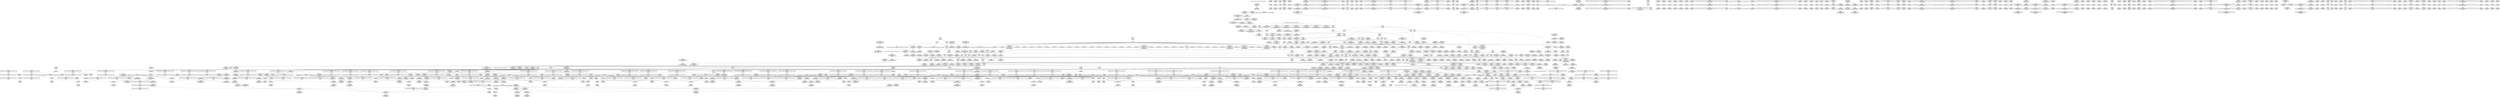 digraph {
	CE0x4a82390 [shape=record,shape=Mrecord,label="{CE0x4a82390|i32_0|*Constant*}"]
	CE0x4ae2ab0 [shape=record,shape=Mrecord,label="{CE0x4ae2ab0|task_sid:tmp}"]
	CE0x4ac31a0 [shape=record,shape=Mrecord,label="{CE0x4ac31a0|i32_4|*Constant*|*SummSink*}"]
	CE0x4adaf70 [shape=record,shape=Mrecord,label="{CE0x4adaf70|rcu_read_lock:tmp1|*SummSource*}"]
	CE0x4a7e6f0 [shape=record,shape=Mrecord,label="{CE0x4a7e6f0|sock_has_perm:tmp}"]
	CE0x4b25040 [shape=record,shape=Mrecord,label="{CE0x4b25040|__preempt_count_add:val|Function::__preempt_count_add&Arg::val::|*SummSink*}"]
	CE0x4b251d0 [shape=record,shape=Mrecord,label="{CE0x4b251d0|__preempt_count_add:val|Function::__preempt_count_add&Arg::val::|*SummSource*}"]
	CE0x4afdf70 [shape=record,shape=Mrecord,label="{CE0x4afdf70|i64_1|*Constant*}"]
	CE0x4a3e060 [shape=record,shape=Mrecord,label="{CE0x4a3e060|get_current:entry|*SummSink*}"]
	CE0x4a48b80 [shape=record,shape=Mrecord,label="{CE0x4a48b80|selinux_socket_recvmsg:tmp2}"]
	CE0x4a6f520 [shape=record,shape=Mrecord,label="{CE0x4a6f520|_call_void_mcount()_#3|*SummSink*}"]
	CE0x4ab1960 [shape=record,shape=Mrecord,label="{CE0x4ab1960|sock_has_perm:tmp2|*LoadInst*|security/selinux/hooks.c,3964}"]
	CE0x4a533a0 [shape=record,shape=Mrecord,label="{CE0x4a533a0|__preempt_count_sub:tmp6|./arch/x86/include/asm/preempt.h,78|*SummSource*}"]
	CE0x4ae44c0 [shape=record,shape=Mrecord,label="{CE0x4ae44c0|task_sid:bb|*SummSource*}"]
	CE0x4ac4b90 [shape=record,shape=Mrecord,label="{CE0x4ac4b90|rcu_read_lock:tmp11|include/linux/rcupdate.h,882|*SummSink*}"]
	CE0x4ade130 [shape=record,shape=Mrecord,label="{CE0x4ade130|task_sid:tmp9|security/selinux/hooks.c,208|*SummSource*}"]
	CE0x4abbf50 [shape=record,shape=Mrecord,label="{CE0x4abbf50|GLOBAL:cred_sid|*Constant*|*SummSink*}"]
	CE0x4a510f0 [shape=record,shape=Mrecord,label="{CE0x4a510f0|cred_sid:security|security/selinux/hooks.c,196|*SummSource*}"]
	CE0x4b65f20 [shape=record,shape=Mrecord,label="{CE0x4b65f20|__rcu_read_unlock:do.end|*SummSource*}"]
	CE0x4b15b50 [shape=record,shape=Mrecord,label="{CE0x4b15b50|i64*_getelementptr_inbounds_(_11_x_i64_,_11_x_i64_*___llvm_gcov_ctr127,_i64_0,_i64_8)|*Constant*|*SummSink*}"]
	CE0x4b1a1c0 [shape=record,shape=Mrecord,label="{CE0x4b1a1c0|i64*_getelementptr_inbounds_(_11_x_i64_,_11_x_i64_*___llvm_gcov_ctr127,_i64_0,_i64_10)|*Constant*}"]
	CE0x4ad3840 [shape=record,shape=Mrecord,label="{CE0x4ad3840|sock_has_perm:tmp18|security/selinux/hooks.c,3977|*SummSource*}"]
	CE0x4a37d80 [shape=record,shape=Mrecord,label="{CE0x4a37d80|i32_5|*Constant*|*SummSource*}"]
	CE0x4abcb20 [shape=record,shape=Mrecord,label="{CE0x4abcb20|_call_void_rcu_read_unlock()_#10,_!dbg_!27748|security/selinux/hooks.c,209|*SummSink*}"]
	CE0x4a3c580 [shape=record,shape=Mrecord,label="{CE0x4a3c580|i32_0|*Constant*|*SummSource*}"]
	CE0x4ba3ad0 [shape=record,shape=Mrecord,label="{CE0x4ba3ad0|i64*_getelementptr_inbounds_(_4_x_i64_,_4_x_i64_*___llvm_gcov_ctr135,_i64_0,_i64_1)|*Constant*}"]
	CE0x4ac5610 [shape=record,shape=Mrecord,label="{CE0x4ac5610|avc_has_perm:tsid|Function::avc_has_perm&Arg::tsid::|*SummSink*}"]
	CE0x4adaf00 [shape=record,shape=Mrecord,label="{CE0x4adaf00|rcu_read_lock:tmp1}"]
	CE0x4aba910 [shape=record,shape=Mrecord,label="{CE0x4aba910|task_sid:tmp27|security/selinux/hooks.c,208}"]
	CE0x4a6f0b0 [shape=record,shape=Mrecord,label="{CE0x4a6f0b0|COLLAPSED:_GCMRE___llvm_gcov_ctr128_internal_global_4_x_i64_zeroinitializer:_elem_0:default:}"]
	CE0x4b56700 [shape=record,shape=Mrecord,label="{CE0x4b56700|__preempt_count_add:tmp3|*SummSink*}"]
	CE0x4b2a600 [shape=record,shape=Mrecord,label="{CE0x4b2a600|_call_void_asm_addl_$1,_%gs:$0_,_*m,ri,*m,_dirflag_,_fpsr_,_flags_(i32*___preempt_count,_i32_%val,_i32*___preempt_count)_#3,_!dbg_!27714,_!srcloc_!27717|./arch/x86/include/asm/preempt.h,72}"]
	CE0x4afbbe0 [shape=record,shape=Mrecord,label="{CE0x4afbbe0|__preempt_count_sub:tmp6|./arch/x86/include/asm/preempt.h,78}"]
	CE0x4ac3fa0 [shape=record,shape=Mrecord,label="{CE0x4ac3fa0|avc_has_perm:entry|*SummSource*}"]
	CE0x4b698f0 [shape=record,shape=Mrecord,label="{CE0x4b698f0|i64*_getelementptr_inbounds_(_4_x_i64_,_4_x_i64_*___llvm_gcov_ctr128,_i64_0,_i64_0)|*Constant*}"]
	CE0x4ac81f0 [shape=record,shape=Mrecord,label="{CE0x4ac81f0|8:_%struct.sock*,_:_SCME_41,42_}"]
	CE0x4ad9730 [shape=record,shape=Mrecord,label="{CE0x4ad9730|i64*_getelementptr_inbounds_(_11_x_i64_,_11_x_i64_*___llvm_gcov_ctr127,_i64_0,_i64_1)|*Constant*}"]
	CE0x4b9cbd0 [shape=record,shape=Mrecord,label="{CE0x4b9cbd0|i64*_getelementptr_inbounds_(_4_x_i64_,_4_x_i64_*___llvm_gcov_ctr129,_i64_0,_i64_2)|*Constant*}"]
	CE0x4ac94f0 [shape=record,shape=Mrecord,label="{CE0x4ac94f0|i32_8|*Constant*|*SummSource*}"]
	CE0x4ad2770 [shape=record,shape=Mrecord,label="{CE0x4ad2770|GLOBAL:rcu_read_lock.__warned|Global_var:rcu_read_lock.__warned|*SummSink*}"]
	CE0x4b6d8f0 [shape=record,shape=Mrecord,label="{CE0x4b6d8f0|i64*_getelementptr_inbounds_(_4_x_i64_,_4_x_i64_*___llvm_gcov_ctr135,_i64_0,_i64_2)|*Constant*|*SummSink*}"]
	CE0x4ac7ad0 [shape=record,shape=Mrecord,label="{CE0x4ac7ad0|8:_%struct.sock*,_:_SCME_35,36_}"]
	CE0x4acef50 [shape=record,shape=Mrecord,label="{CE0x4acef50|sock_has_perm:tmp12|security/selinux/hooks.c,3970|*SummSource*}"]
	CE0x4ae6770 [shape=record,shape=Mrecord,label="{CE0x4ae6770|rcu_read_lock:call|include/linux/rcupdate.h,882}"]
	CE0x4abd630 [shape=record,shape=Mrecord,label="{CE0x4abd630|rcu_read_unlock:entry|*SummSource*}"]
	CE0x4af01e0 [shape=record,shape=Mrecord,label="{CE0x4af01e0|__rcu_read_lock:tmp3|*SummSource*}"]
	CE0x4adcd20 [shape=record,shape=Mrecord,label="{CE0x4adcd20|task_sid:if.end|*SummSource*}"]
	CE0x4ae42d0 [shape=record,shape=Mrecord,label="{CE0x4ae42d0|task_sid:land.lhs.true2|*SummSink*}"]
	CE0x4a3e270 [shape=record,shape=Mrecord,label="{CE0x4a3e270|i64_1|*Constant*}"]
	CE0x4a37460 [shape=record,shape=Mrecord,label="{CE0x4a37460|selinux_socket_recvmsg:call|security/selinux/hooks.c,4221|*SummSink*}"]
	CE0x4ad0250 [shape=record,shape=Mrecord,label="{CE0x4ad0250|i8_0|*Constant*|*SummSource*}"]
	CE0x4a48e50 [shape=record,shape=Mrecord,label="{CE0x4a48e50|COLLAPSED:_GCMRE___llvm_gcov_ctr98_internal_global_2_x_i64_zeroinitializer:_elem_0:default:}"]
	CE0x4a3eb60 [shape=record,shape=Mrecord,label="{CE0x4a3eb60|selinux_socket_recvmsg:sk|security/selinux/hooks.c,4221}"]
	CE0x4b702f0 [shape=record,shape=Mrecord,label="{CE0x4b702f0|i64*_getelementptr_inbounds_(_4_x_i64_,_4_x_i64_*___llvm_gcov_ctr134,_i64_0,_i64_1)|*Constant*|*SummSource*}"]
	CE0x4a518c0 [shape=record,shape=Mrecord,label="{CE0x4a518c0|_call_void_asm_sideeffect_,_memory_,_dirflag_,_fpsr_,_flags_()_#3,_!dbg_!27714,_!srcloc_!27715|include/linux/rcupdate.h,239|*SummSource*}"]
	CE0x4b236f0 [shape=record,shape=Mrecord,label="{CE0x4b236f0|rcu_read_unlock:tobool|include/linux/rcupdate.h,933|*SummSource*}"]
	CE0x4ab5b00 [shape=record,shape=Mrecord,label="{CE0x4ab5b00|i8*_getelementptr_inbounds_(_25_x_i8_,_25_x_i8_*_.str3,_i32_0,_i32_0)|*Constant*|*SummSink*}"]
	CE0x4ae9900 [shape=record,shape=Mrecord,label="{CE0x4ae9900|task_sid:tmp12|security/selinux/hooks.c,208|*SummSink*}"]
	CE0x4ac3d10 [shape=record,shape=Mrecord,label="{CE0x4ac3d10|avc_has_perm:entry}"]
	CE0x4b172b0 [shape=record,shape=Mrecord,label="{CE0x4b172b0|i8*_getelementptr_inbounds_(_42_x_i8_,_42_x_i8_*_.str46,_i32_0,_i32_0)|*Constant*|*SummSource*}"]
	CE0x4af9750 [shape=record,shape=Mrecord,label="{CE0x4af9750|__preempt_count_sub:tmp3|*SummSource*}"]
	CE0x4acc550 [shape=record,shape=Mrecord,label="{CE0x4acc550|i64_0|*Constant*}"]
	CE0x4aedf30 [shape=record,shape=Mrecord,label="{CE0x4aedf30|_ret_void,_!dbg_!27717|include/linux/rcupdate.h,245}"]
	CE0x4ac93c0 [shape=record,shape=Mrecord,label="{CE0x4ac93c0|i32_8|*Constant*}"]
	CE0x4ac43e0 [shape=record,shape=Mrecord,label="{CE0x4ac43e0|avc_has_perm:ssid|Function::avc_has_perm&Arg::ssid::|*SummSource*}"]
	CE0x4a4bcb0 [shape=record,shape=Mrecord,label="{CE0x4a4bcb0|task_sid:tmp2|*SummSink*}"]
	CE0x4b9c050 [shape=record,shape=Mrecord,label="{CE0x4b9c050|i64*_getelementptr_inbounds_(_4_x_i64_,_4_x_i64_*___llvm_gcov_ctr135,_i64_0,_i64_2)|*Constant*}"]
	CE0x4b1f230 [shape=record,shape=Mrecord,label="{CE0x4b1f230|rcu_read_unlock:tmp3|*SummSource*}"]
	CE0x4ab61e0 [shape=record,shape=Mrecord,label="{CE0x4ab61e0|i64_7|*Constant*|*SummSink*}"]
	CE0x4a815c0 [shape=record,shape=Mrecord,label="{CE0x4a815c0|task_sid:tmp13|security/selinux/hooks.c,208}"]
	CE0x4add8c0 [shape=record,shape=Mrecord,label="{CE0x4add8c0|rcu_read_lock:tmp2}"]
	CE0x4afe800 [shape=record,shape=Mrecord,label="{CE0x4afe800|i64*_getelementptr_inbounds_(_4_x_i64_,_4_x_i64_*___llvm_gcov_ctr134,_i64_0,_i64_2)|*Constant*|*SummSink*}"]
	CE0x4ae1360 [shape=record,shape=Mrecord,label="{CE0x4ae1360|task_sid:tmp8|security/selinux/hooks.c,208|*SummSource*}"]
	CE0x4a36fd0 [shape=record,shape=Mrecord,label="{CE0x4a36fd0|32:_%struct.sock*,_:_CRE_32,40_|*MultipleSource*|Function::selinux_socket_recvmsg&Arg::sock::|security/selinux/hooks.c,4221}"]
	CE0x4b07600 [shape=record,shape=Mrecord,label="{CE0x4b07600|COLLAPSED:_GCMRE___llvm_gcov_ctr132_internal_global_11_x_i64_zeroinitializer:_elem_0:default:}"]
	CE0x4b2d480 [shape=record,shape=Mrecord,label="{CE0x4b2d480|rcu_read_unlock:tmp16|include/linux/rcupdate.h,933|*SummSink*}"]
	CE0x4b12300 [shape=record,shape=Mrecord,label="{CE0x4b12300|rcu_read_lock:call3|include/linux/rcupdate.h,882|*SummSink*}"]
	CE0x4b26d00 [shape=record,shape=Mrecord,label="{CE0x4b26d00|rcu_read_unlock:tmp9|include/linux/rcupdate.h,933|*SummSink*}"]
	CE0x4ae62f0 [shape=record,shape=Mrecord,label="{CE0x4ae62f0|i64_3|*Constant*|*SummSink*}"]
	CE0x4acd820 [shape=record,shape=Mrecord,label="{CE0x4acd820|sock_has_perm:tmp8|security/selinux/hooks.c,3969}"]
	CE0x4b2e480 [shape=record,shape=Mrecord,label="{CE0x4b2e480|i8*_getelementptr_inbounds_(_44_x_i8_,_44_x_i8_*_.str47,_i32_0,_i32_0)|*Constant*|*SummSink*}"]
	CE0x4afdb30 [shape=record,shape=Mrecord,label="{CE0x4afdb30|__preempt_count_sub:val|Function::__preempt_count_sub&Arg::val::|*SummSink*}"]
	CE0x4a544c0 [shape=record,shape=Mrecord,label="{CE0x4a544c0|avc_has_perm:auditdata|Function::avc_has_perm&Arg::auditdata::}"]
	CE0x4b5d640 [shape=record,shape=Mrecord,label="{CE0x4b5d640|__rcu_read_unlock:tmp7|include/linux/rcupdate.h,245|*SummSink*}"]
	CE0x4ac1990 [shape=record,shape=Mrecord,label="{CE0x4ac1990|sock_has_perm:sk4|security/selinux/hooks.c,3974}"]
	CE0x4b5bee0 [shape=record,shape=Mrecord,label="{CE0x4b5bee0|__preempt_count_add:do.end}"]
	CE0x4ae6d50 [shape=record,shape=Mrecord,label="{CE0x4ae6d50|i64_2|*Constant*}"]
	CE0x4acb3f0 [shape=record,shape=Mrecord,label="{CE0x4acb3f0|i64_56|*Constant*|*SummSink*}"]
	CE0x4ae53b0 [shape=record,shape=Mrecord,label="{CE0x4ae53b0|task_sid:tobool|security/selinux/hooks.c,208}"]
	CE0x4a51450 [shape=record,shape=Mrecord,label="{CE0x4a51450|i32_77|*Constant*}"]
	CE0x4af69d0 [shape=record,shape=Mrecord,label="{CE0x4af69d0|rcu_lock_acquire:tmp7|*SummSource*}"]
	CE0x4adef40 [shape=record,shape=Mrecord,label="{CE0x4adef40|i64_1|*Constant*}"]
	CE0x4aea360 [shape=record,shape=Mrecord,label="{CE0x4aea360|task_sid:tobool4|security/selinux/hooks.c,208|*SummSource*}"]
	CE0x4a4f8a0 [shape=record,shape=Mrecord,label="{CE0x4a4f8a0|sock_has_perm:tmp9|security/selinux/hooks.c,3969}"]
	CE0x4b6bdf0 [shape=record,shape=Mrecord,label="{CE0x4b6bdf0|rcu_lock_release:tmp4|include/linux/rcupdate.h,423|*SummSink*}"]
	CE0x4b17900 [shape=record,shape=Mrecord,label="{CE0x4b17900|i64*_getelementptr_inbounds_(_11_x_i64_,_11_x_i64_*___llvm_gcov_ctr127,_i64_0,_i64_9)|*Constant*|*SummSink*}"]
	CE0x4aef5c0 [shape=record,shape=Mrecord,label="{CE0x4aef5c0|rcu_lock_release:tmp|*SummSink*}"]
	CE0x4ac67e0 [shape=record,shape=Mrecord,label="{CE0x4ac67e0|task_sid:do.end|*SummSource*}"]
	CE0x4b184a0 [shape=record,shape=Mrecord,label="{CE0x4b184a0|rcu_read_lock:tmp18|include/linux/rcupdate.h,882|*SummSource*}"]
	CE0x4afebb0 [shape=record,shape=Mrecord,label="{CE0x4afebb0|__preempt_count_sub:tmp2|*SummSink*}"]
	CE0x4ad91b0 [shape=record,shape=Mrecord,label="{CE0x4ad91b0|_ret_void,_!dbg_!27735|include/linux/rcupdate.h,884}"]
	CE0x4ab9800 [shape=record,shape=Mrecord,label="{CE0x4ab9800|task_sid:tmp25|security/selinux/hooks.c,208}"]
	CE0x4b314d0 [shape=record,shape=Mrecord,label="{CE0x4b314d0|i32_934|*Constant*}"]
	CE0x4a611d0 [shape=record,shape=Mrecord,label="{CE0x4a611d0|sock_has_perm:tmp9|security/selinux/hooks.c,3969|*SummSink*}"]
	CE0x4ab2a80 [shape=record,shape=Mrecord,label="{CE0x4ab2a80|i8*_getelementptr_inbounds_(_41_x_i8_,_41_x_i8_*_.str44,_i32_0,_i32_0)|*Constant*|*SummSink*}"]
	CE0x4a4ee00 [shape=record,shape=Mrecord,label="{CE0x4a4ee00|GLOBAL:__rcu_read_lock|*Constant*|*SummSink*}"]
	CE0x4ae2400 [shape=record,shape=Mrecord,label="{CE0x4ae2400|rcu_read_unlock:call|include/linux/rcupdate.h,933|*SummSource*}"]
	CE0x4b54860 [shape=record,shape=Mrecord,label="{CE0x4b54860|i64_ptrtoint_(i8*_blockaddress(_rcu_lock_release,_%__here)_to_i64)|*Constant*|*SummSink*}"]
	CE0x4b8a7f0 [shape=record,shape=Mrecord,label="{CE0x4b8a7f0|__preempt_count_add:do.body|*SummSource*}"]
	CE0x4a5c420 [shape=record,shape=Mrecord,label="{CE0x4a5c420|i64*_getelementptr_inbounds_(_13_x_i64_,_13_x_i64_*___llvm_gcov_ctr126,_i64_0,_i64_0)|*Constant*}"]
	"CONST[source:0(mediator),value:2(dynamic)][purpose:{object}]"
	CE0x4ac5780 [shape=record,shape=Mrecord,label="{CE0x4ac5780|avc_has_perm:tclass|Function::avc_has_perm&Arg::tclass::}"]
	CE0x4ac2c10 [shape=record,shape=Mrecord,label="{CE0x4ac2c10|sock_has_perm:tmp16|security/selinux/hooks.c,3976|*SummSource*}"]
	CE0x4ad28e0 [shape=record,shape=Mrecord,label="{CE0x4ad28e0|rcu_read_lock:tmp8|include/linux/rcupdate.h,882}"]
	CE0x4a6c890 [shape=record,shape=Mrecord,label="{CE0x4a6c890|rcu_read_lock:tmp16|include/linux/rcupdate.h,882}"]
	CE0x4b2b2b0 [shape=record,shape=Mrecord,label="{CE0x4b2b2b0|rcu_read_unlock:tmp8|include/linux/rcupdate.h,933|*SummSink*}"]
	CE0x4ab8220 [shape=record,shape=Mrecord,label="{CE0x4ab8220|task_sid:tmp21|security/selinux/hooks.c,208|*SummSink*}"]
	CE0x4ac7d30 [shape=record,shape=Mrecord,label="{CE0x4ac7d30|8:_%struct.sock*,_:_SCME_37,38_}"]
	CE0x4ae6430 [shape=record,shape=Mrecord,label="{CE0x4ae6430|task_sid:tmp5|security/selinux/hooks.c,208|*SummSource*}"]
	CE0x4af0030 [shape=record,shape=Mrecord,label="{CE0x4af0030|rcu_lock_release:bb|*SummSink*}"]
	CE0x4ac8f00 [shape=record,shape=Mrecord,label="{CE0x4ac8f00|8:_%struct.sock*,_:_SCME_52,53_}"]
	CE0x4a39210 [shape=record,shape=Mrecord,label="{CE0x4a39210|GLOBAL:sock_has_perm|*Constant*}"]
	CE0x4ae4ca0 [shape=record,shape=Mrecord,label="{CE0x4ae4ca0|i64*_getelementptr_inbounds_(_4_x_i64_,_4_x_i64_*___llvm_gcov_ctr130,_i64_0,_i64_1)|*Constant*|*SummSource*}"]
	CE0x4ba9e30 [shape=record,shape=Mrecord,label="{CE0x4ba9e30|i64*_getelementptr_inbounds_(_4_x_i64_,_4_x_i64_*___llvm_gcov_ctr129,_i64_0,_i64_0)|*Constant*}"]
	CE0x4ac13d0 [shape=record,shape=Mrecord,label="{CE0x4ac13d0|sock_has_perm:net3|security/selinux/hooks.c,3974|*SummSink*}"]
	CE0x4b09d80 [shape=record,shape=Mrecord,label="{CE0x4b09d80|rcu_read_lock:call|include/linux/rcupdate.h,882|*SummSource*}"]
	CE0x4acd130 [shape=record,shape=Mrecord,label="{CE0x4acd130|sock_has_perm:tmp7|security/selinux/hooks.c,3969|*SummSink*}"]
	CE0x4a3db90 [shape=record,shape=Mrecord,label="{CE0x4a3db90|get_current:entry|*SummSource*}"]
	CE0x4ac1c40 [shape=record,shape=Mrecord,label="{CE0x4ac1c40|sock_has_perm:sk4|security/selinux/hooks.c,3974|*SummSink*}"]
	CE0x4a52ab0 [shape=record,shape=Mrecord,label="{CE0x4a52ab0|rcu_read_lock:tmp3}"]
	CE0x4b059f0 [shape=record,shape=Mrecord,label="{CE0x4b059f0|rcu_read_lock:if.end}"]
	CE0x4ad4bd0 [shape=record,shape=Mrecord,label="{CE0x4ad4bd0|task_sid:if.then}"]
	CE0x4a50ff0 [shape=record,shape=Mrecord,label="{CE0x4a50ff0|i32_22|*Constant*|*SummSink*}"]
	CE0x4b55430 [shape=record,shape=Mrecord,label="{CE0x4b55430|void_(i32*,_i32,_i32*)*_asm_addl_$1,_%gs:$0_,_*m,ri,*m,_dirflag_,_fpsr_,_flags_|*SummSource*}"]
	CE0x4ab2910 [shape=record,shape=Mrecord,label="{CE0x4ab2910|i8*_getelementptr_inbounds_(_41_x_i8_,_41_x_i8_*_.str44,_i32_0,_i32_0)|*Constant*}"]
	CE0x4ae4230 [shape=record,shape=Mrecord,label="{CE0x4ae4230|task_sid:land.lhs.true2|*SummSource*}"]
	CE0x4a3ee20 [shape=record,shape=Mrecord,label="{CE0x4a3ee20|i64*_getelementptr_inbounds_(_2_x_i64_,_2_x_i64_*___llvm_gcov_ctr362,_i64_0,_i64_0)|*Constant*}"]
	CE0x4b6b780 [shape=record,shape=Mrecord,label="{CE0x4b6b780|GLOBAL:__preempt_count|Global_var:__preempt_count|*SummSink*}"]
	CE0x4b887a0 [shape=record,shape=Mrecord,label="{CE0x4b887a0|__rcu_read_unlock:tmp5|include/linux/rcupdate.h,244|*SummSink*}"]
	CE0x4a648b0 [shape=record,shape=Mrecord,label="{CE0x4a648b0|32:_%struct.sock*,_:_CRE_24,32_|*MultipleSource*|Function::selinux_socket_recvmsg&Arg::sock::|security/selinux/hooks.c,4221}"]
	CE0x4abad40 [shape=record,shape=Mrecord,label="{CE0x4abad40|i64*_getelementptr_inbounds_(_13_x_i64_,_13_x_i64_*___llvm_gcov_ctr126,_i64_0,_i64_12)|*Constant*|*SummSink*}"]
	CE0x4a79f40 [shape=record,shape=Mrecord,label="{CE0x4a79f40|_ret_i32_%call1,_!dbg_!27718|security/selinux/hooks.c,4221|*SummSink*}"]
	CE0x4a40ec0 [shape=record,shape=Mrecord,label="{CE0x4a40ec0|i64*_getelementptr_inbounds_(_11_x_i64_,_11_x_i64_*___llvm_gcov_ctr127,_i64_0,_i64_0)|*Constant*|*SummSource*}"]
	CE0x4aea910 [shape=record,shape=Mrecord,label="{CE0x4aea910|i64_6|*Constant*}"]
	CE0x4a3c4d0 [shape=record,shape=Mrecord,label="{CE0x4a3c4d0|selinux_socket_recvmsg:tmp1|*SummSink*}"]
	CE0x4b12020 [shape=record,shape=Mrecord,label="{CE0x4b12020|__preempt_count_sub:tmp5|./arch/x86/include/asm/preempt.h,77}"]
	CE0x4b19060 [shape=record,shape=Mrecord,label="{CE0x4b19060|_call_void_lockdep_rcu_suspicious(i8*_getelementptr_inbounds_(_25_x_i8_,_25_x_i8_*_.str45,_i32_0,_i32_0),_i32_883,_i8*_getelementptr_inbounds_(_42_x_i8_,_42_x_i8_*_.str46,_i32_0,_i32_0))_#10,_!dbg_!27728|include/linux/rcupdate.h,882|*SummSink*}"]
	CE0x4abc520 [shape=record,shape=Mrecord,label="{CE0x4abc520|cred_sid:cred|Function::cred_sid&Arg::cred::|*SummSource*}"]
	CE0x4acfe60 [shape=record,shape=Mrecord,label="{CE0x4acfe60|sock_has_perm:tmp5|security/selinux/hooks.c,3966|*SummSource*}"]
	CE0x4a612e0 [shape=record,shape=Mrecord,label="{CE0x4a612e0|sock_has_perm:net|security/selinux/hooks.c, 3966|*SummSource*}"]
	CE0x4afae40 [shape=record,shape=Mrecord,label="{CE0x4afae40|__preempt_count_add:do.body|*SummSink*}"]
	CE0x4a3d4b0 [shape=record,shape=Mrecord,label="{CE0x4a3d4b0|get_current:entry}"]
	CE0x4ae3c00 [shape=record,shape=Mrecord,label="{CE0x4ae3c00|task_sid:call|security/selinux/hooks.c,208|*SummSource*}"]
	CE0x4adab40 [shape=record,shape=Mrecord,label="{CE0x4adab40|i64*_getelementptr_inbounds_(_13_x_i64_,_13_x_i64_*___llvm_gcov_ctr126,_i64_0,_i64_1)|*Constant*|*SummSource*}"]
	CE0x4acb4c0 [shape=record,shape=Mrecord,label="{CE0x4acb4c0|sock_has_perm:call|security/selinux/hooks.c,3967}"]
	CE0x4b23ee0 [shape=record,shape=Mrecord,label="{CE0x4b23ee0|rcu_read_unlock:bb|*SummSource*}"]
	CE0x4a6bcf0 [shape=record,shape=Mrecord,label="{CE0x4a6bcf0|rcu_read_lock:tmp13|include/linux/rcupdate.h,882|*SummSink*}"]
	CE0x4aba8a0 [shape=record,shape=Mrecord,label="{CE0x4aba8a0|i64*_getelementptr_inbounds_(_13_x_i64_,_13_x_i64_*___llvm_gcov_ctr126,_i64_0,_i64_12)|*Constant*}"]
	CE0x4a57750 [shape=record,shape=Mrecord,label="{CE0x4a57750|sock_has_perm:sk|Function::sock_has_perm&Arg::sk::|*SummSource*}"]
	CE0x4a81480 [shape=record,shape=Mrecord,label="{CE0x4a81480|task_sid:tmp11|security/selinux/hooks.c,208|*SummSource*}"]
	CE0x4a8e810 [shape=record,shape=Mrecord,label="{CE0x4a8e810|0:_i8,_8:_%struct.lsm_network_audit*,_24:_%struct.selinux_audit_data*,_:_SCMRE_0,1_|*MultipleSource*|security/selinux/hooks.c, 3965|security/selinux/hooks.c,3972}"]
	CE0x4b29cf0 [shape=record,shape=Mrecord,label="{CE0x4b29cf0|rcu_read_unlock:tmp7|include/linux/rcupdate.h,933|*SummSink*}"]
	CE0x4b25d50 [shape=record,shape=Mrecord,label="{CE0x4b25d50|rcu_read_unlock:do.end}"]
	CE0x4a54280 [shape=record,shape=Mrecord,label="{CE0x4a54280|avc_has_perm:requested|Function::avc_has_perm&Arg::requested::|*SummSink*}"]
	CE0x4b0ab20 [shape=record,shape=Mrecord,label="{CE0x4b0ab20|rcu_read_lock:land.lhs.true|*SummSink*}"]
	CE0x4b085c0 [shape=record,shape=Mrecord,label="{CE0x4b085c0|rcu_lock_acquire:tmp3}"]
	CE0x4a717f0 [shape=record,shape=Mrecord,label="{CE0x4a717f0|get_current:tmp4|./arch/x86/include/asm/current.h,14|*SummSink*}"]
	CE0x4b72850 [shape=record,shape=Mrecord,label="{CE0x4b72850|_call_void_mcount()_#3|*SummSink*}"]
	CE0x4a81e30 [shape=record,shape=Mrecord,label="{CE0x4a81e30|i32_0|*Constant*}"]
	CE0x4afda20 [shape=record,shape=Mrecord,label="{CE0x4afda20|__preempt_count_sub:val|Function::__preempt_count_sub&Arg::val::|*SummSource*}"]
	CE0x4a3a530 [shape=record,shape=Mrecord,label="{CE0x4a3a530|32:_%struct.sock*,_:_CRE_16,24_|*MultipleSource*|Function::selinux_socket_recvmsg&Arg::sock::|security/selinux/hooks.c,4221}"]
	CE0x4a3bd30 [shape=record,shape=Mrecord,label="{CE0x4a3bd30|selinux_socket_recvmsg:tmp2|*SummSink*}"]
	CE0x4a4f7b0 [shape=record,shape=Mrecord,label="{CE0x4a4f7b0|sock_has_perm:tmp8|security/selinux/hooks.c,3969|*SummSink*}"]
	CE0x4a4bbd0 [shape=record,shape=Mrecord,label="{CE0x4a4bbd0|task_sid:tmp2}"]
	CE0x4b09480 [shape=record,shape=Mrecord,label="{CE0x4b09480|rcu_read_lock:tmp6|include/linux/rcupdate.h,882}"]
	CE0x4ab63e0 [shape=record,shape=Mrecord,label="{CE0x4ab63e0|task_sid:tmp15|security/selinux/hooks.c,208}"]
	CE0x4a5cc70 [shape=record,shape=Mrecord,label="{CE0x4a5cc70|get_current:tmp3}"]
	CE0x4b30090 [shape=record,shape=Mrecord,label="{CE0x4b30090|rcu_read_unlock:tmp17|include/linux/rcupdate.h,933|*SummSource*}"]
	CE0x4ad9bf0 [shape=record,shape=Mrecord,label="{CE0x4ad9bf0|task_sid:tmp9|security/selinux/hooks.c,208|*SummSink*}"]
	CE0x4a56a20 [shape=record,shape=Mrecord,label="{CE0x4a56a20|sock_has_perm:sk_security|security/selinux/hooks.c,3964|*SummSource*}"]
	CE0x4b24c80 [shape=record,shape=Mrecord,label="{CE0x4b24c80|rcu_read_unlock:if.end|*SummSource*}"]
	CE0x4a3c790 [shape=record,shape=Mrecord,label="{CE0x4a3c790|selinux_socket_recvmsg:bb|*SummSource*}"]
	CE0x4aee510 [shape=record,shape=Mrecord,label="{CE0x4aee510|__rcu_read_lock:do.end}"]
	CE0x4afc8c0 [shape=record,shape=Mrecord,label="{CE0x4afc8c0|__preempt_count_sub:tmp2|*SummSource*}"]
	CE0x4b22470 [shape=record,shape=Mrecord,label="{CE0x4b22470|_call_void_mcount()_#3|*SummSource*}"]
	CE0x4abfd00 [shape=record,shape=Mrecord,label="{CE0x4abfd00|sock_has_perm:tmp17|security/selinux/hooks.c,3976|*SummSink*}"]
	CE0x4b89380 [shape=record,shape=Mrecord,label="{CE0x4b89380|__preempt_count_add:tmp2|*SummSource*}"]
	CE0x4a47820 [shape=record,shape=Mrecord,label="{CE0x4a47820|sock_has_perm:tmp3|security/selinux/hooks.c,3964}"]
	CE0x4b12870 [shape=record,shape=Mrecord,label="{CE0x4b12870|i64_7|*Constant*}"]
	CE0x4b2abe0 [shape=record,shape=Mrecord,label="{CE0x4b2abe0|GLOBAL:rcu_read_unlock.__warned|Global_var:rcu_read_unlock.__warned|*SummSource*}"]
	CE0x4b2f150 [shape=record,shape=Mrecord,label="{CE0x4b2f150|rcu_read_unlock:tmp19|include/linux/rcupdate.h,933|*SummSink*}"]
	CE0x4b6c980 [shape=record,shape=Mrecord,label="{CE0x4b6c980|_call_void_lock_release(%struct.lockdep_map*_%map,_i32_1,_i64_ptrtoint_(i8*_blockaddress(_rcu_lock_release,_%__here)_to_i64))_#10,_!dbg_!27716|include/linux/rcupdate.h,423|*SummSource*}"]
	CE0x4af9ce0 [shape=record,shape=Mrecord,label="{CE0x4af9ce0|__preempt_count_add:tmp7|./arch/x86/include/asm/preempt.h,73|*SummSink*}"]
	CE0x4b1b290 [shape=record,shape=Mrecord,label="{CE0x4b1b290|cred_sid:bb}"]
	CE0x4a57ae0 [shape=record,shape=Mrecord,label="{CE0x4a57ae0|%struct.task_struct*_(%struct.task_struct**)*_asm_movq_%gs:$_1:P_,$0_,_r,im,_dirflag_,_fpsr_,_flags_|*SummSink*}"]
	CE0x4add930 [shape=record,shape=Mrecord,label="{CE0x4add930|rcu_read_lock:tmp2|*SummSource*}"]
	CE0x4ac16f0 [shape=record,shape=Mrecord,label="{CE0x4ac16f0|sock_has_perm:tmp15|security/selinux/hooks.c,3974|*SummSource*}"]
	CE0x4b24420 [shape=record,shape=Mrecord,label="{CE0x4b24420|rcu_read_unlock:tmp5|include/linux/rcupdate.h,933}"]
	CE0x4af6cd0 [shape=record,shape=Mrecord,label="{CE0x4af6cd0|i64_1|*Constant*}"]
	CE0x4ac54b0 [shape=record,shape=Mrecord,label="{CE0x4ac54b0|rcu_read_lock:call3|include/linux/rcupdate.h,882|*SummSource*}"]
	CE0x4ac0870 [shape=record,shape=Mrecord,label="{CE0x4ac0870|sock_has_perm:net1|security/selinux/hooks.c,3973|*SummSource*}"]
	CE0x4b1bc20 [shape=record,shape=Mrecord,label="{CE0x4b1bc20|rcu_read_unlock:tmp13|include/linux/rcupdate.h,933|*SummSource*}"]
	CE0x4b29bc0 [shape=record,shape=Mrecord,label="{CE0x4b29bc0|rcu_read_unlock:tmp7|include/linux/rcupdate.h,933|*SummSource*}"]
	CE0x4b69f70 [shape=record,shape=Mrecord,label="{CE0x4b69f70|__rcu_read_lock:tmp4|include/linux/rcupdate.h,239|*SummSink*}"]
	CE0x4ae7ba0 [shape=record,shape=Mrecord,label="{CE0x4ae7ba0|i64_3|*Constant*}"]
	CE0x4ac9d60 [shape=record,shape=Mrecord,label="{CE0x4ac9d60|task_sid:task|Function::task_sid&Arg::task::|*SummSource*}"]
	CE0x4abb490 [shape=record,shape=Mrecord,label="{CE0x4abb490|task_sid:tmp27|security/selinux/hooks.c,208|*SummSink*}"]
	"CONST[source:1(input),value:2(dynamic)][purpose:{object}][SrcIdx:0]"
	CE0x4a7b150 [shape=record,shape=Mrecord,label="{CE0x4a7b150|_ret_i32_%retval.0,_!dbg_!27740|security/selinux/hooks.c,3977|*SummSource*}"]
	CE0x4a41970 [shape=record,shape=Mrecord,label="{CE0x4a41970|selinux_socket_recvmsg:entry|*SummSink*}"]
	CE0x4a401b0 [shape=record,shape=Mrecord,label="{CE0x4a401b0|rcu_read_lock:land.lhs.true}"]
	CE0x4b2ef90 [shape=record,shape=Mrecord,label="{CE0x4b2ef90|rcu_read_unlock:tmp19|include/linux/rcupdate.h,933}"]
	CE0x4ac8dd0 [shape=record,shape=Mrecord,label="{CE0x4ac8dd0|8:_%struct.sock*,_:_SCME_51,52_}"]
	CE0x4af7940 [shape=record,shape=Mrecord,label="{CE0x4af7940|rcu_lock_release:tmp6|*SummSink*}"]
	CE0x4ab4c90 [shape=record,shape=Mrecord,label="{CE0x4ab4c90|_call_void_lockdep_rcu_suspicious(i8*_getelementptr_inbounds_(_25_x_i8_,_25_x_i8_*_.str3,_i32_0,_i32_0),_i32_208,_i8*_getelementptr_inbounds_(_41_x_i8_,_41_x_i8_*_.str44,_i32_0,_i32_0))_#10,_!dbg_!27732|security/selinux/hooks.c,208}"]
	CE0x4b66b70 [shape=record,shape=Mrecord,label="{CE0x4b66b70|__rcu_read_lock:do.body}"]
	CE0x4b5bd40 [shape=record,shape=Mrecord,label="{CE0x4b5bd40|__preempt_count_add:bb|*SummSource*}"]
	CE0x4ad9360 [shape=record,shape=Mrecord,label="{CE0x4ad9360|_ret_void,_!dbg_!27735|include/linux/rcupdate.h,884|*SummSink*}"]
	CE0x4abc590 [shape=record,shape=Mrecord,label="{CE0x4abc590|cred_sid:cred|Function::cred_sid&Arg::cred::|*SummSink*}"]
	CE0x4b2a170 [shape=record,shape=Mrecord,label="{CE0x4b2a170|COLLAPSED:_GCMRE___llvm_gcov_ctr133_internal_global_4_x_i64_zeroinitializer:_elem_0:default:}"]
	CE0x4aed8a0 [shape=record,shape=Mrecord,label="{CE0x4aed8a0|__rcu_read_unlock:entry}"]
	CE0x4a578d0 [shape=record,shape=Mrecord,label="{CE0x4a578d0|_call_void_mcount()_#3|*SummSink*}"]
	CE0x4a37120 [shape=record,shape=Mrecord,label="{CE0x4a37120|32:_%struct.sock*,_:_CRE_40,48_|*MultipleSource*|Function::selinux_socket_recvmsg&Arg::sock::|security/selinux/hooks.c,4221}"]
	CE0x4b08330 [shape=record,shape=Mrecord,label="{CE0x4b08330|rcu_lock_acquire:tmp2|*SummSink*}"]
	CE0x4ac70b0 [shape=record,shape=Mrecord,label="{CE0x4ac70b0|8:_%struct.sock*,_:_SCME_26,27_}"]
	CE0x4a4f740 [shape=record,shape=Mrecord,label="{CE0x4a4f740|sock_has_perm:tmp8|security/selinux/hooks.c,3969|*SummSource*}"]
	CE0x4acfd00 [shape=record,shape=Mrecord,label="{CE0x4acfd00|sock_has_perm:tmp5|security/selinux/hooks.c,3966}"]
	CE0x4a900a0 [shape=record,shape=Mrecord,label="{CE0x4a900a0|rcu_read_lock:tmp9|include/linux/rcupdate.h,882|*SummSource*}"]
	CE0x4a78c70 [shape=record,shape=Mrecord,label="{CE0x4a78c70|sock_has_perm:task|Function::sock_has_perm&Arg::task::}"]
	CE0x4b2a670 [shape=record,shape=Mrecord,label="{CE0x4b2a670|_call_void_asm_addl_$1,_%gs:$0_,_*m,ri,*m,_dirflag_,_fpsr_,_flags_(i32*___preempt_count,_i32_%val,_i32*___preempt_count)_#3,_!dbg_!27714,_!srcloc_!27717|./arch/x86/include/asm/preempt.h,72|*SummSource*}"]
	CE0x4baa5d0 [shape=record,shape=Mrecord,label="{CE0x4baa5d0|__preempt_count_add:tmp2|*SummSink*}"]
	CE0x4abef40 [shape=record,shape=Mrecord,label="{CE0x4abef40|__rcu_read_lock:tmp1|*SummSink*}"]
	CE0x4a4cee0 [shape=record,shape=Mrecord,label="{CE0x4a4cee0|get_current:tmp2|*SummSource*}"]
	CE0x4ac9ea0 [shape=record,shape=Mrecord,label="{CE0x4ac9ea0|_ret_i32_%call7,_!dbg_!27749|security/selinux/hooks.c,210}"]
	CE0x4a768e0 [shape=record,shape=Mrecord,label="{CE0x4a768e0|i64*_getelementptr_inbounds_(_2_x_i64_,_2_x_i64_*___llvm_gcov_ctr98,_i64_0,_i64_0)|*Constant*|*SummSource*}"]
	CE0x4a8f780 [shape=record,shape=Mrecord,label="{CE0x4a8f780|rcu_read_lock:tobool1|include/linux/rcupdate.h,882|*SummSource*}"]
	CE0x4a79e40 [shape=record,shape=Mrecord,label="{CE0x4a79e40|get_current:bb}"]
	CE0x4ad25f0 [shape=record,shape=Mrecord,label="{CE0x4ad25f0|GLOBAL:rcu_read_lock.__warned|Global_var:rcu_read_lock.__warned|*SummSource*}"]
	CE0x4b68120 [shape=record,shape=Mrecord,label="{CE0x4b68120|rcu_lock_release:indirectgoto|*SummSource*}"]
	CE0x4b2f550 [shape=record,shape=Mrecord,label="{CE0x4b2f550|rcu_read_unlock:tmp20|include/linux/rcupdate.h,933|*SummSource*}"]
	CE0x4b26650 [shape=record,shape=Mrecord,label="{CE0x4b26650|i64*_getelementptr_inbounds_(_4_x_i64_,_4_x_i64_*___llvm_gcov_ctr133,_i64_0,_i64_2)|*Constant*}"]
	CE0x4a3f640 [shape=record,shape=Mrecord,label="{CE0x4a3f640|selinux_socket_recvmsg:sock|Function::selinux_socket_recvmsg&Arg::sock::|*SummSource*}"]
	CE0x4af57c0 [shape=record,shape=Mrecord,label="{CE0x4af57c0|%struct.lockdep_map*_null|*Constant*|*SummSource*}"]
	CE0x4b1e030 [shape=record,shape=Mrecord,label="{CE0x4b1e030|rcu_read_unlock:tmp2}"]
	CE0x4b19720 [shape=record,shape=Mrecord,label="{CE0x4b19720|rcu_read_lock:tmp19|include/linux/rcupdate.h,882|*SummSink*}"]
	CE0x4aec9c0 [shape=record,shape=Mrecord,label="{CE0x4aec9c0|rcu_lock_release:map|Function::rcu_lock_release&Arg::map::|*SummSource*}"]
	CE0x4aba380 [shape=record,shape=Mrecord,label="{CE0x4aba380|task_sid:tmp25|security/selinux/hooks.c,208|*SummSink*}"]
	CE0x4a8fc30 [shape=record,shape=Mrecord,label="{CE0x4a8fc30|i64_5|*Constant*}"]
	CE0x4a5f490 [shape=record,shape=Mrecord,label="{CE0x4a5f490|rcu_read_unlock:tmp4|include/linux/rcupdate.h,933|*SummSource*}"]
	CE0x4abf090 [shape=record,shape=Mrecord,label="{CE0x4abf090|i64*_getelementptr_inbounds_(_4_x_i64_,_4_x_i64_*___llvm_gcov_ctr128,_i64_0,_i64_1)|*Constant*|*SummSource*}"]
	CE0x4baa6c0 [shape=record,shape=Mrecord,label="{CE0x4baa6c0|__preempt_count_add:tmp3}"]
	CE0x4b1b7d0 [shape=record,shape=Mrecord,label="{CE0x4b1b7d0|rcu_read_unlock:tmp13|include/linux/rcupdate.h,933}"]
	CE0x4acf8e0 [shape=record,shape=Mrecord,label="{CE0x4acf8e0|sock_has_perm:tmp3|security/selinux/hooks.c,3964|*SummSink*}"]
	CE0x4b2f7f0 [shape=record,shape=Mrecord,label="{CE0x4b2f7f0|rcu_read_unlock:tmp21|include/linux/rcupdate.h,935}"]
	CE0x4ab4680 [shape=record,shape=Mrecord,label="{CE0x4ab4680|task_sid:tmp19|security/selinux/hooks.c,208|*SummSource*}"]
	CE0x4a53aa0 [shape=record,shape=Mrecord,label="{CE0x4a53aa0|i32_1|*Constant*|*SummSource*}"]
	CE0x4a4bd90 [shape=record,shape=Mrecord,label="{CE0x4a4bd90|sock_has_perm:bb|*SummSource*}"]
	CE0x4b59960 [shape=record,shape=Mrecord,label="{CE0x4b59960|__rcu_read_unlock:tmp4|include/linux/rcupdate.h,244}"]
	CE0x4b704d0 [shape=record,shape=Mrecord,label="{CE0x4b704d0|GLOBAL:__preempt_count|Global_var:__preempt_count}"]
	CE0x4ae3600 [shape=record,shape=Mrecord,label="{CE0x4ae3600|rcu_read_lock:tmp8|include/linux/rcupdate.h,882|*SummSink*}"]
	CE0x4ab9e90 [shape=record,shape=Mrecord,label="{CE0x4ab9e90|task_sid:tmp26|security/selinux/hooks.c,208}"]
	CE0x4b12220 [shape=record,shape=Mrecord,label="{CE0x4b12220|__preempt_count_sub:tmp5|./arch/x86/include/asm/preempt.h,77|*SummSink*}"]
	CE0x4a4bd20 [shape=record,shape=Mrecord,label="{CE0x4a4bd20|task_sid:tmp3}"]
	CE0x4baa370 [shape=record,shape=Mrecord,label="{CE0x4baa370|__preempt_count_sub:tmp|*SummSource*}"]
	CE0x4ac23d0 [shape=record,shape=Mrecord,label="{CE0x4ac23d0|sock_has_perm:sid5|security/selinux/hooks.c,3976|*SummSink*}"]
	CE0x4a81d50 [shape=record,shape=Mrecord,label="{CE0x4a81d50|rcu_read_lock:call|include/linux/rcupdate.h,882|*SummSink*}"]
	CE0x4af9b20 [shape=record,shape=Mrecord,label="{CE0x4af9b20|__preempt_count_add:tmp7|./arch/x86/include/asm/preempt.h,73|*SummSource*}"]
	CE0x4b5bdb0 [shape=record,shape=Mrecord,label="{CE0x4b5bdb0|__preempt_count_add:bb|*SummSink*}"]
	CE0x4ac3310 [shape=record,shape=Mrecord,label="{CE0x4ac3310|sock_has_perm:sclass|security/selinux/hooks.c,3976}"]
	CE0x4b26c90 [shape=record,shape=Mrecord,label="{CE0x4b26c90|rcu_read_unlock:tmp9|include/linux/rcupdate.h,933|*SummSource*}"]
	CE0x4aeeef0 [shape=record,shape=Mrecord,label="{CE0x4aeeef0|i64*_getelementptr_inbounds_(_4_x_i64_,_4_x_i64_*___llvm_gcov_ctr134,_i64_0,_i64_2)|*Constant*}"]
	CE0x4a4ed90 [shape=record,shape=Mrecord,label="{CE0x4a4ed90|GLOBAL:__rcu_read_lock|*Constant*|*SummSource*}"]
	CE0x4adbea0 [shape=record,shape=Mrecord,label="{CE0x4adbea0|rcu_read_lock:tmp4|include/linux/rcupdate.h,882|*SummSink*}"]
	CE0x4ab57e0 [shape=record,shape=Mrecord,label="{CE0x4ab57e0|i8*_getelementptr_inbounds_(_25_x_i8_,_25_x_i8_*_.str3,_i32_0,_i32_0)|*Constant*}"]
	CE0x4af75d0 [shape=record,shape=Mrecord,label="{CE0x4af75d0|__rcu_read_lock:tmp2|*SummSink*}"]
	CE0x4af95f0 [shape=record,shape=Mrecord,label="{CE0x4af95f0|__preempt_count_add:tmp5|./arch/x86/include/asm/preempt.h,72|*SummSource*}"]
	CE0x4b0a780 [shape=record,shape=Mrecord,label="{CE0x4b0a780|__rcu_read_lock:tmp3}"]
	CE0x4a3f3a0 [shape=record,shape=Mrecord,label="{CE0x4a3f3a0|selinux_socket_recvmsg:sk|security/selinux/hooks.c,4221|*SummSource*}"]
	CE0x4adacb0 [shape=record,shape=Mrecord,label="{CE0x4adacb0|i64*_getelementptr_inbounds_(_13_x_i64_,_13_x_i64_*___llvm_gcov_ctr126,_i64_0,_i64_1)|*Constant*|*SummSink*}"]
	CE0x4b289a0 [shape=record,shape=Mrecord,label="{CE0x4b289a0|_call_void_mcount()_#3|*SummSink*}"]
	CE0x4aef380 [shape=record,shape=Mrecord,label="{CE0x4aef380|i64*_getelementptr_inbounds_(_4_x_i64_,_4_x_i64_*___llvm_gcov_ctr130,_i64_0,_i64_2)|*Constant*|*SummSink*}"]
	CE0x4a77910 [shape=record,shape=Mrecord,label="{CE0x4a77910|i64*_getelementptr_inbounds_(_6_x_i64_,_6_x_i64_*___llvm_gcov_ctr327,_i64_0,_i64_0)|*Constant*|*SummSource*}"]
	CE0x4a6bc20 [shape=record,shape=Mrecord,label="{CE0x4a6bc20|rcu_read_lock:tmp13|include/linux/rcupdate.h,882|*SummSource*}"]
	CE0x4af4890 [shape=record,shape=Mrecord,label="{CE0x4af4890|GLOBAL:lock_acquire|*Constant*}"]
	CE0x4a6f4b0 [shape=record,shape=Mrecord,label="{CE0x4a6f4b0|_call_void_mcount()_#3|*SummSource*}"]
	CE0x4b58970 [shape=record,shape=Mrecord,label="{CE0x4b58970|rcu_lock_acquire:tmp|*SummSource*}"]
	CE0x4b70ff0 [shape=record,shape=Mrecord,label="{CE0x4b70ff0|i64*_getelementptr_inbounds_(_4_x_i64_,_4_x_i64_*___llvm_gcov_ctr129,_i64_0,_i64_3)|*Constant*|*SummSink*}"]
	CE0x4a5ff00 [shape=record,shape=Mrecord,label="{CE0x4a5ff00|GLOBAL:__llvm_gcov_ctr327|Global_var:__llvm_gcov_ctr327|*SummSource*}"]
	CE0x4b2d960 [shape=record,shape=Mrecord,label="{CE0x4b2d960|i64*_getelementptr_inbounds_(_11_x_i64_,_11_x_i64_*___llvm_gcov_ctr132,_i64_0,_i64_8)|*Constant*|*SummSource*}"]
	CE0x4b59310 [shape=record,shape=Mrecord,label="{CE0x4b59310|rcu_lock_acquire:tmp5|include/linux/rcupdate.h,418|*SummSource*}"]
	CE0x4acbbf0 [shape=record,shape=Mrecord,label="{CE0x4acbbf0|i32_2|*Constant*}"]
	CE0x4ac2d40 [shape=record,shape=Mrecord,label="{CE0x4ac2d40|sock_has_perm:tmp16|security/selinux/hooks.c,3976|*SummSink*}"]
	CE0x4ae43e0 [shape=record,shape=Mrecord,label="{CE0x4ae43e0|task_sid:bb}"]
	CE0x4ac87e0 [shape=record,shape=Mrecord,label="{CE0x4ac87e0|8:_%struct.sock*,_:_SCME_46,47_}"]
	CE0x4ac11e0 [shape=record,shape=Mrecord,label="{CE0x4ac11e0|sock_has_perm:net3|security/selinux/hooks.c,3974}"]
	CE0x4afbeb0 [shape=record,shape=Mrecord,label="{CE0x4afbeb0|__preempt_count_sub:do.end}"]
	CE0x4a83ef0 [shape=record,shape=Mrecord,label="{CE0x4a83ef0|COLLAPSED:_CMRE:_elem_0::|security/selinux/hooks.c,196}"]
	CE0x4b15fc0 [shape=record,shape=Mrecord,label="{CE0x4b15fc0|i8*_getelementptr_inbounds_(_25_x_i8_,_25_x_i8_*_.str45,_i32_0,_i32_0)|*Constant*|*SummSource*}"]
	CE0x4acd5a0 [shape=record,shape=Mrecord,label="{CE0x4acd5a0|i64_0|*Constant*|*SummSink*}"]
	CE0x4a40650 [shape=record,shape=Mrecord,label="{CE0x4a40650|i64_4|*Constant*}"]
	CE0x4a51d70 [shape=record,shape=Mrecord,label="{CE0x4a51d70|GLOBAL:rcu_read_lock|*Constant*|*SummSource*}"]
	CE0x4aed1e0 [shape=record,shape=Mrecord,label="{CE0x4aed1e0|_call_void___rcu_read_unlock()_#10,_!dbg_!27734|include/linux/rcupdate.h,937|*SummSource*}"]
	CE0x4b1f2a0 [shape=record,shape=Mrecord,label="{CE0x4b1f2a0|rcu_read_unlock:tmp3|*SummSink*}"]
	CE0x4b13200 [shape=record,shape=Mrecord,label="{CE0x4b13200|rcu_read_lock:tmp13|include/linux/rcupdate.h,882}"]
	CE0x4ac5bc0 [shape=record,shape=Mrecord,label="{CE0x4ac5bc0|_ret_i32_%retval.0,_!dbg_!27728|security/selinux/avc.c,775}"]
	CE0x4ae3d60 [shape=record,shape=Mrecord,label="{CE0x4ae3d60|task_sid:call|security/selinux/hooks.c,208|*SummSink*}"]
	CE0x4ab7960 [shape=record,shape=Mrecord,label="{CE0x4ab7960|task_sid:tmp18|security/selinux/hooks.c,208}"]
	CE0x4b22bc0 [shape=record,shape=Mrecord,label="{CE0x4b22bc0|rcu_read_unlock:bb|*SummSink*}"]
	CE0x4ae34e0 [shape=record,shape=Mrecord,label="{CE0x4ae34e0|rcu_read_lock:tobool1|include/linux/rcupdate.h,882}"]
	CE0x4aee290 [shape=record,shape=Mrecord,label="{CE0x4aee290|GLOBAL:rcu_lock_release|*Constant*}"]
	CE0x4a7f990 [shape=record,shape=Mrecord,label="{CE0x4a7f990|i64*_getelementptr_inbounds_(_4_x_i64_,_4_x_i64_*___llvm_gcov_ctr130,_i64_0,_i64_0)|*Constant*|*SummSource*}"]
	CE0x4a79dd0 [shape=record,shape=Mrecord,label="{CE0x4a79dd0|_ret_i32_%call1,_!dbg_!27718|security/selinux/hooks.c,4221|*SummSource*}"]
	CE0x4aebe30 [shape=record,shape=Mrecord,label="{CE0x4aebe30|rcu_lock_release:entry}"]
	CE0x4a8e500 [shape=record,shape=Mrecord,label="{CE0x4a8e500|sock_has_perm:type|security/selinux/hooks.c,3972}"]
	CE0x4b20c30 [shape=record,shape=Mrecord,label="{CE0x4b20c30|rcu_read_unlock:tobool1|include/linux/rcupdate.h,933}"]
	CE0x4b68e70 [shape=record,shape=Mrecord,label="{CE0x4b68e70|_call_void_asm_sideeffect_,_memory_,_dirflag_,_fpsr_,_flags_()_#3,_!dbg_!27711,_!srcloc_!27714|include/linux/rcupdate.h,244|*SummSource*}"]
	CE0x4ac74e0 [shape=record,shape=Mrecord,label="{CE0x4ac74e0|8:_%struct.sock*,_:_SCME_30,31_}"]
	CE0x4ab42f0 [shape=record,shape=Mrecord,label="{CE0x4ab42f0|task_sid:tmp18|security/selinux/hooks.c,208|*SummSink*}"]
	CE0x4b6bd10 [shape=record,shape=Mrecord,label="{CE0x4b6bd10|rcu_lock_release:tmp4|include/linux/rcupdate.h,423}"]
	CE0x4abb9b0 [shape=record,shape=Mrecord,label="{CE0x4abb9b0|task_sid:call7|security/selinux/hooks.c,208|*SummSource*}"]
	CE0x4b9ff10 [shape=record,shape=Mrecord,label="{CE0x4b9ff10|__preempt_count_sub:do.end|*SummSource*}"]
	CE0x4b1c390 [shape=record,shape=Mrecord,label="{CE0x4b1c390|i64*_getelementptr_inbounds_(_4_x_i64_,_4_x_i64_*___llvm_gcov_ctr133,_i64_0,_i64_1)|*Constant*}"]
	CE0x4b30880 [shape=record,shape=Mrecord,label="{CE0x4b30880|_call_void_lockdep_rcu_suspicious(i8*_getelementptr_inbounds_(_25_x_i8_,_25_x_i8_*_.str45,_i32_0,_i32_0),_i32_934,_i8*_getelementptr_inbounds_(_44_x_i8_,_44_x_i8_*_.str47,_i32_0,_i32_0))_#10,_!dbg_!27726|include/linux/rcupdate.h,933}"]
	CE0x4ae7d00 [shape=record,shape=Mrecord,label="{CE0x4ae7d00|i64_3|*Constant*|*SummSource*}"]
	CE0x4acce40 [shape=record,shape=Mrecord,label="{CE0x4acce40|i64_2|*Constant*|*SummSource*}"]
	CE0x4b6cab0 [shape=record,shape=Mrecord,label="{CE0x4b6cab0|_call_void_lock_release(%struct.lockdep_map*_%map,_i32_1,_i64_ptrtoint_(i8*_blockaddress(_rcu_lock_release,_%__here)_to_i64))_#10,_!dbg_!27716|include/linux/rcupdate.h,423|*SummSink*}"]
	CE0x4a52cd0 [shape=record,shape=Mrecord,label="{CE0x4a52cd0|GLOBAL:rcu_read_lock|*Constant*|*SummSink*}"]
	CE0x4ae9130 [shape=record,shape=Mrecord,label="{CE0x4ae9130|task_sid:tmp11|security/selinux/hooks.c,208}"]
	CE0x4ab6100 [shape=record,shape=Mrecord,label="{CE0x4ab6100|i64_7|*Constant*|*SummSource*}"]
	CE0x4ac7c00 [shape=record,shape=Mrecord,label="{CE0x4ac7c00|8:_%struct.sock*,_:_SCME_36,37_}"]
	CE0x4ad44a0 [shape=record,shape=Mrecord,label="{CE0x4ad44a0|sock_has_perm:tmp20|security/selinux/hooks.c,3977|*SummSink*}"]
	CE0x4a447f0 [shape=record,shape=Mrecord,label="{CE0x4a447f0|selinux_socket_recvmsg:tmp2|*SummSource*}"]
	CE0x4b701c0 [shape=record,shape=Mrecord,label="{CE0x4b701c0|i64*_getelementptr_inbounds_(_4_x_i64_,_4_x_i64_*___llvm_gcov_ctr134,_i64_0,_i64_1)|*Constant*}"]
	CE0x4b27260 [shape=record,shape=Mrecord,label="{CE0x4b27260|GLOBAL:__preempt_count_sub|*Constant*}"]
	CE0x4ade700 [shape=record,shape=Mrecord,label="{CE0x4ade700|task_sid:real_cred|security/selinux/hooks.c,208}"]
	CE0x4a53650 [shape=record,shape=Mrecord,label="{CE0x4a53650|task_sid:tmp7|security/selinux/hooks.c,208|*SummSource*}"]
	CE0x4b0b160 [shape=record,shape=Mrecord,label="{CE0x4b0b160|i64*_getelementptr_inbounds_(_11_x_i64_,_11_x_i64_*___llvm_gcov_ctr132,_i64_0,_i64_1)|*Constant*|*SummSink*}"]
	CE0x4b03c60 [shape=record,shape=Mrecord,label="{CE0x4b03c60|rcu_read_unlock:land.lhs.true2}"]
	CE0x4ae1b00 [shape=record,shape=Mrecord,label="{CE0x4ae1b00|cred_sid:tmp2|*SummSource*}"]
	CE0x4ae45b0 [shape=record,shape=Mrecord,label="{CE0x4ae45b0|task_sid:bb|*SummSink*}"]
	CE0x4a56900 [shape=record,shape=Mrecord,label="{CE0x4a56900|sock_has_perm:sk_security|security/selinux/hooks.c,3964}"]
	CE0x4b09370 [shape=record,shape=Mrecord,label="{CE0x4b09370|rcu_read_lock:tmp5|include/linux/rcupdate.h,882|*SummSink*}"]
	CE0x4abcc80 [shape=record,shape=Mrecord,label="{CE0x4abcc80|GLOBAL:rcu_read_unlock|*Constant*}"]
	CE0x4a4e3b0 [shape=record,shape=Mrecord,label="{CE0x4a4e3b0|GLOBAL:lock_release|*Constant*}"]
	CE0x4ab64f0 [shape=record,shape=Mrecord,label="{CE0x4ab64f0|task_sid:tmp14|security/selinux/hooks.c,208|*SummSource*}"]
	CE0x4acf430 [shape=record,shape=Mrecord,label="{CE0x4acf430|i64*_getelementptr_inbounds_(_6_x_i64_,_6_x_i64_*___llvm_gcov_ctr327,_i64_0,_i64_4)|*Constant*}"]
	CE0x4b046a0 [shape=record,shape=Mrecord,label="{CE0x4b046a0|__rcu_read_lock:tmp4|include/linux/rcupdate.h,239}"]
	CE0x4a45600 [shape=record,shape=Mrecord,label="{CE0x4a45600|sock_has_perm:tmp1|*SummSource*}"]
	CE0x4a5b020 [shape=record,shape=Mrecord,label="{CE0x4a5b020|__rcu_read_lock:tmp5|include/linux/rcupdate.h,239}"]
	CE0x4b6a6a0 [shape=record,shape=Mrecord,label="{CE0x4b6a6a0|__rcu_read_lock:bb|*SummSink*}"]
	CE0x4b1d8c0 [shape=record,shape=Mrecord,label="{CE0x4b1d8c0|rcu_read_unlock:land.lhs.true}"]
	CE0x4acfb40 [shape=record,shape=Mrecord,label="{CE0x4acfb40|sock_has_perm:tmp4|security/selinux/hooks.c,3966|*SummSource*}"]
	CE0x4a53b40 [shape=record,shape=Mrecord,label="{CE0x4a53b40|i32_1|*Constant*|*SummSink*}"]
	CE0x4a6d720 [shape=record,shape=Mrecord,label="{CE0x4a6d720|task_sid:if.end|*SummSink*}"]
	CE0x4b2a100 [shape=record,shape=Mrecord,label="{CE0x4b2a100|rcu_lock_release:tmp}"]
	CE0x4b20de0 [shape=record,shape=Mrecord,label="{CE0x4b20de0|rcu_read_unlock:tobool1|include/linux/rcupdate.h,933|*SummSink*}"]
	CE0x4a5e590 [shape=record,shape=Mrecord,label="{CE0x4a5e590|i64*_getelementptr_inbounds_(_2_x_i64_,_2_x_i64_*___llvm_gcov_ctr362,_i64_0,_i64_1)|*Constant*|*SummSource*}"]
	CE0x4a6ca40 [shape=record,shape=Mrecord,label="{CE0x4a6ca40|rcu_read_lock:tmp16|include/linux/rcupdate.h,882|*SummSource*}"]
	CE0x4ac5ee0 [shape=record,shape=Mrecord,label="{CE0x4ac5ee0|8:_%struct.sock*,_:_SCME_8,16_|*MultipleSource*|security/selinux/hooks.c, 3966|security/selinux/hooks.c,3966|security/selinux/hooks.c,3966}"]
	CE0x4ac8320 [shape=record,shape=Mrecord,label="{CE0x4ac8320|8:_%struct.sock*,_:_SCME_42,43_}"]
	CE0x4af6c40 [shape=record,shape=Mrecord,label="{CE0x4af6c40|__rcu_read_lock:tmp|*SummSink*}"]
	CE0x4af4dd0 [shape=record,shape=Mrecord,label="{CE0x4af4dd0|GLOBAL:lock_acquire|*Constant*|*SummSink*}"]
	CE0x4b59de0 [shape=record,shape=Mrecord,label="{CE0x4b59de0|rcu_lock_release:tmp2|*SummSink*}"]
	CE0x4ac9940 [shape=record,shape=Mrecord,label="{CE0x4ac9940|task_sid:entry}"]
	CE0x4b19640 [shape=record,shape=Mrecord,label="{CE0x4b19640|rcu_read_lock:tmp19|include/linux/rcupdate.h,882}"]
	CE0x4188030 [shape=record,shape=Mrecord,label="{CE0x4188030|i32_2|*Constant*}"]
	CE0x4ab8d80 [shape=record,shape=Mrecord,label="{CE0x4ab8d80|task_sid:tmp24|security/selinux/hooks.c,208}"]
	CE0x4ac73e0 [shape=record,shape=Mrecord,label="{CE0x4ac73e0|8:_%struct.sock*,_:_SCME_29,30_}"]
	CE0x4ade280 [shape=record,shape=Mrecord,label="{CE0x4ade280|cred_sid:tmp3}"]
	CE0x4ade2f0 [shape=record,shape=Mrecord,label="{CE0x4ade2f0|cred_sid:tmp3|*SummSink*}"]
	CE0x4ab8f20 [shape=record,shape=Mrecord,label="{CE0x4ab8f20|task_sid:tmp23|security/selinux/hooks.c,208|*SummSource*}"]
	CE0x4a83350 [shape=record,shape=Mrecord,label="{CE0x4a83350|_ret_void,_!dbg_!27717|include/linux/rcupdate.h,240|*SummSource*}"]
	CE0x4b2cfa0 [shape=record,shape=Mrecord,label="{CE0x4b2cfa0|rcu_read_unlock:tmp15|include/linux/rcupdate.h,933|*SummSink*}"]
	CE0x4b270f0 [shape=record,shape=Mrecord,label="{CE0x4b270f0|_call_void___preempt_count_sub(i32_1)_#10,_!dbg_!27715|include/linux/rcupdate.h,244|*SummSink*}"]
	CE0x4ae0630 [shape=record,shape=Mrecord,label="{CE0x4ae0630|__preempt_count_add:entry}"]
	CE0x4b1eed0 [shape=record,shape=Mrecord,label="{CE0x4b1eed0|__rcu_read_unlock:tmp3|*SummSink*}"]
	CE0x4b88500 [shape=record,shape=Mrecord,label="{CE0x4b88500|__rcu_read_unlock:tmp5|include/linux/rcupdate.h,244}"]
	CE0x4b89430 [shape=record,shape=Mrecord,label="{CE0x4b89430|__rcu_read_unlock:tmp}"]
	CE0x4adb300 [shape=record,shape=Mrecord,label="{CE0x4adb300|i32_77|*Constant*|*SummSink*}"]
	CE0x4accfc0 [shape=record,shape=Mrecord,label="{CE0x4accfc0|i64_2|*Constant*|*SummSink*}"]
	CE0x4aec6f0 [shape=record,shape=Mrecord,label="{CE0x4aec6f0|rcu_lock_release:entry|*SummSink*}"]
	CE0x4ac8a40 [shape=record,shape=Mrecord,label="{CE0x4ac8a40|8:_%struct.sock*,_:_SCME_48,49_}"]
	CE0x4aeda00 [shape=record,shape=Mrecord,label="{CE0x4aeda00|__rcu_read_unlock:entry|*SummSource*}"]
	CE0x4ac3700 [shape=record,shape=Mrecord,label="{CE0x4ac3700|sock_has_perm:call6|security/selinux/hooks.c,3976|*SummSink*}"]
	CE0x4a84210 [shape=record,shape=Mrecord,label="{CE0x4a84210|cred_sid:tmp5|security/selinux/hooks.c,196}"]
	CE0x4b2a830 [shape=record,shape=Mrecord,label="{CE0x4b2a830|_call_void_asm_addl_$1,_%gs:$0_,_*m,ri,*m,_dirflag_,_fpsr_,_flags_(i32*___preempt_count,_i32_%val,_i32*___preempt_count)_#3,_!dbg_!27714,_!srcloc_!27717|./arch/x86/include/asm/preempt.h,72|*SummSink*}"]
	CE0x4aed170 [shape=record,shape=Mrecord,label="{CE0x4aed170|_call_void___rcu_read_unlock()_#10,_!dbg_!27734|include/linux/rcupdate.h,937}"]
	CE0x4aea9e0 [shape=record,shape=Mrecord,label="{CE0x4aea9e0|i64_6|*Constant*|*SummSource*}"]
	CE0x4ace990 [shape=record,shape=Mrecord,label="{CE0x4ace990|sock_has_perm:tmp11|security/selinux/hooks.c,3970|*SummSource*}"]
	CE0x4aed030 [shape=record,shape=Mrecord,label="{CE0x4aed030|_ret_void,_!dbg_!27717|include/linux/rcupdate.h,424|*SummSink*}"]
	CE0x65cc770 [shape=record,shape=Mrecord,label="{CE0x65cc770|sock_has_perm:sk|Function::sock_has_perm&Arg::sk::|*SummSink*}"]
	CE0x4adfcc0 [shape=record,shape=Mrecord,label="{CE0x4adfcc0|_call_void_mcount()_#3}"]
	CE0x4af5480 [shape=record,shape=Mrecord,label="{CE0x4af5480|i64*_getelementptr_inbounds_(_4_x_i64_,_4_x_i64_*___llvm_gcov_ctr130,_i64_0,_i64_3)|*Constant*}"]
	CE0x4b5c790 [shape=record,shape=Mrecord,label="{CE0x4b5c790|__preempt_count_add:tmp5|./arch/x86/include/asm/preempt.h,72|*SummSink*}"]
	CE0x4b18790 [shape=record,shape=Mrecord,label="{CE0x4b18790|i8_1|*Constant*}"]
	CE0x4ac4620 [shape=record,shape=Mrecord,label="{CE0x4ac4620|rcu_read_lock:tmp10|include/linux/rcupdate.h,882|*SummSink*}"]
	CE0x4a458f0 [shape=record,shape=Mrecord,label="{CE0x4a458f0|i32_0|*Constant*}"]
	CE0x4a839b0 [shape=record,shape=Mrecord,label="{CE0x4a839b0|8:_%struct.sock*,_:_SCME_18,20_|*MultipleSource*|security/selinux/hooks.c, 3966|security/selinux/hooks.c,3966|security/selinux/hooks.c,3966}"]
	CE0x4adbc50 [shape=record,shape=Mrecord,label="{CE0x4adbc50|GLOBAL:__llvm_gcov_ctr126|Global_var:__llvm_gcov_ctr126|*SummSource*}"]
	CE0x4b6aba0 [shape=record,shape=Mrecord,label="{CE0x4b6aba0|_call_void_mcount()_#3|*SummSource*}"]
	CE0x4ac72e0 [shape=record,shape=Mrecord,label="{CE0x4ac72e0|8:_%struct.sock*,_:_SCME_28,29_}"]
	CE0x4b6b5f0 [shape=record,shape=Mrecord,label="{CE0x4b6b5f0|GLOBAL:__preempt_count|Global_var:__preempt_count|*SummSource*}"]
	CE0x4b1ec10 [shape=record,shape=Mrecord,label="{CE0x4b1ec10|rcu_read_unlock:call3|include/linux/rcupdate.h,933|*SummSink*}"]
	CE0x4b661c0 [shape=record,shape=Mrecord,label="{CE0x4b661c0|i64*_getelementptr_inbounds_(_4_x_i64_,_4_x_i64_*___llvm_gcov_ctr134,_i64_0,_i64_0)|*Constant*}"]
	CE0x4b05dc0 [shape=record,shape=Mrecord,label="{CE0x4b05dc0|__rcu_read_lock:tmp7|include/linux/rcupdate.h,240}"]
	CE0x4a49630 [shape=record,shape=Mrecord,label="{CE0x4a49630|selinux_socket_recvmsg:entry|*SummSource*}"]
	CE0x4b69590 [shape=record,shape=Mrecord,label="{CE0x4b69590|rcu_lock_acquire:__here|*SummSource*}"]
	CE0x4a5bbd0 [shape=record,shape=Mrecord,label="{CE0x4a5bbd0|rcu_read_unlock:tmp8|include/linux/rcupdate.h,933}"]
	CE0x4b0a0f0 [shape=record,shape=Mrecord,label="{CE0x4b0a0f0|__rcu_read_lock:tmp5|include/linux/rcupdate.h,239|*SummSink*}"]
	CE0x4b2a1e0 [shape=record,shape=Mrecord,label="{CE0x4b2a1e0|rcu_lock_release:tmp|*SummSource*}"]
	CE0x4b59d70 [shape=record,shape=Mrecord,label="{CE0x4b59d70|rcu_lock_release:tmp2|*SummSource*}"]
	CE0x4a42420 [shape=record,shape=Mrecord,label="{CE0x4a42420|_call_void_mcount()_#3|*SummSink*}"]
	CE0x4aea220 [shape=record,shape=Mrecord,label="{CE0x4aea220|task_sid:call3|security/selinux/hooks.c,208|*SummSource*}"]
	CE0x4ab62e0 [shape=record,shape=Mrecord,label="{CE0x4ab62e0|task_sid:tmp14|security/selinux/hooks.c,208}"]
	CE0x4b00b50 [shape=record,shape=Mrecord,label="{CE0x4b00b50|__preempt_count_sub:do.body|*SummSource*}"]
	CE0x4acc0e0 [shape=record,shape=Mrecord,label="{CE0x4acc0e0|sock_has_perm:tmp6|security/selinux/hooks.c,3969}"]
	CE0x4ada9a0 [shape=record,shape=Mrecord,label="{CE0x4ada9a0|rcu_read_lock:tmp}"]
	CE0x4afd950 [shape=record,shape=Mrecord,label="{CE0x4afd950|__preempt_count_sub:val|Function::__preempt_count_sub&Arg::val::}"]
	CE0x4b67be0 [shape=record,shape=Mrecord,label="{CE0x4b67be0|i8*_undef|*Constant*|*SummSink*}"]
	CE0x4b2e360 [shape=record,shape=Mrecord,label="{CE0x4b2e360|i8*_getelementptr_inbounds_(_44_x_i8_,_44_x_i8_*_.str47,_i32_0,_i32_0)|*Constant*}"]
	CE0x4b70640 [shape=record,shape=Mrecord,label="{CE0x4b70640|i64*_getelementptr_inbounds_(_4_x_i64_,_4_x_i64_*___llvm_gcov_ctr135,_i64_0,_i64_3)|*Constant*}"]
	CE0x4ab7290 [shape=record,shape=Mrecord,label="{CE0x4ab7290|task_sid:tmp17|security/selinux/hooks.c,208|*SummSource*}"]
	CE0x4ae8000 [shape=record,shape=Mrecord,label="{CE0x4ae8000|i64*_getelementptr_inbounds_(_2_x_i64_,_2_x_i64_*___llvm_gcov_ctr131,_i64_0,_i64_0)|*Constant*|*SummSource*}"]
	CE0x4b894a0 [shape=record,shape=Mrecord,label="{CE0x4b894a0|COLLAPSED:_GCMRE___llvm_gcov_ctr134_internal_global_4_x_i64_zeroinitializer:_elem_0:default:}"]
	CE0x4a453c0 [shape=record,shape=Mrecord,label="{CE0x4a453c0|sock_has_perm:if.then}"]
	CE0x4ac2ba0 [shape=record,shape=Mrecord,label="{CE0x4ac2ba0|sock_has_perm:tmp16|security/selinux/hooks.c,3976}"]
	CE0x4ab2f90 [shape=record,shape=Mrecord,label="{CE0x4ab2f90|i64*_getelementptr_inbounds_(_13_x_i64_,_13_x_i64_*___llvm_gcov_ctr126,_i64_0,_i64_9)|*Constant*|*SummSource*}"]
	CE0x4a6fc10 [shape=record,shape=Mrecord,label="{CE0x4a6fc10|cred_sid:tmp5|security/selinux/hooks.c,196|*SummSink*}"]
	CE0x4aee7e0 [shape=record,shape=Mrecord,label="{CE0x4aee7e0|__rcu_read_lock:bb}"]
	CE0x4a80d10 [shape=record,shape=Mrecord,label="{CE0x4a80d10|rcu_lock_acquire:entry|*SummSink*}"]
	CE0x4ae6170 [shape=record,shape=Mrecord,label="{CE0x4ae6170|cred_sid:tmp1|*SummSource*}"]
	CE0x4aec220 [shape=record,shape=Mrecord,label="{CE0x4aec220|GLOBAL:rcu_lock_release|*Constant*|*SummSink*}"]
	CE0x4b65e50 [shape=record,shape=Mrecord,label="{CE0x4b65e50|__preempt_count_add:tmp4|./arch/x86/include/asm/preempt.h,72|*SummSource*}"]
	CE0x4b685a0 [shape=record,shape=Mrecord,label="{CE0x4b685a0|i64*_getelementptr_inbounds_(_4_x_i64_,_4_x_i64_*___llvm_gcov_ctr129,_i64_0,_i64_3)|*Constant*|*SummSource*}"]
	CE0x4ae4a30 [shape=record,shape=Mrecord,label="{CE0x4ae4a30|i64*_getelementptr_inbounds_(_4_x_i64_,_4_x_i64_*___llvm_gcov_ctr130,_i64_0,_i64_1)|*Constant*}"]
	CE0x4aecec0 [shape=record,shape=Mrecord,label="{CE0x4aecec0|_ret_void,_!dbg_!27717|include/linux/rcupdate.h,424|*SummSource*}"]
	CE0x4b305e0 [shape=record,shape=Mrecord,label="{CE0x4b305e0|rcu_read_unlock:tmp18|include/linux/rcupdate.h,933|*SummSource*}"]
	CE0x4ac96e0 [shape=record,shape=Mrecord,label="{CE0x4ac96e0|GLOBAL:task_sid|*Constant*|*SummSource*}"]
	CE0x4adae20 [shape=record,shape=Mrecord,label="{CE0x4adae20|rcu_read_lock:tmp|*SummSink*}"]
	CE0x4ac0da0 [shape=record,shape=Mrecord,label="{CE0x4ac0da0|sock_has_perm:u2|security/selinux/hooks.c,3974|*SummSource*}"]
	CE0x4ac4790 [shape=record,shape=Mrecord,label="{CE0x4ac4790|rcu_read_lock:tmp11|include/linux/rcupdate.h,882}"]
	CE0x4ac7740 [shape=record,shape=Mrecord,label="{CE0x4ac7740|8:_%struct.sock*,_:_SCME_32,33_}"]
	CE0x4b17320 [shape=record,shape=Mrecord,label="{CE0x4b17320|i8*_getelementptr_inbounds_(_42_x_i8_,_42_x_i8_*_.str46,_i32_0,_i32_0)|*Constant*|*SummSink*}"]
	CE0x4a5f500 [shape=record,shape=Mrecord,label="{CE0x4a5f500|rcu_read_unlock:tmp4|include/linux/rcupdate.h,933|*SummSink*}"]
	CE0x4ae3ee0 [shape=record,shape=Mrecord,label="{CE0x4ae3ee0|i64*_getelementptr_inbounds_(_2_x_i64_,_2_x_i64_*___llvm_gcov_ctr131,_i64_0,_i64_1)|*Constant*}"]
	CE0x4ada600 [shape=record,shape=Mrecord,label="{CE0x4ada600|rcu_read_lock:if.then|*SummSink*}"]
	CE0x4af8ff0 [shape=record,shape=Mrecord,label="{CE0x4af8ff0|__preempt_count_sub:tmp7|./arch/x86/include/asm/preempt.h,78}"]
	CE0x4baa200 [shape=record,shape=Mrecord,label="{CE0x4baa200|COLLAPSED:_GCMRE___llvm_gcov_ctr135_internal_global_4_x_i64_zeroinitializer:_elem_0:default:}"]
	CE0x4b2fc60 [shape=record,shape=Mrecord,label="{CE0x4b2fc60|i64*_getelementptr_inbounds_(_11_x_i64_,_11_x_i64_*___llvm_gcov_ctr132,_i64_0,_i64_10)|*Constant*}"]
	CE0x4b06060 [shape=record,shape=Mrecord,label="{CE0x4b06060|__rcu_read_lock:tmp7|include/linux/rcupdate.h,240|*SummSink*}"]
	CE0x4b6b0e0 [shape=record,shape=Mrecord,label="{CE0x4b6b0e0|i64*_getelementptr_inbounds_(_4_x_i64_,_4_x_i64_*___llvm_gcov_ctr133,_i64_0,_i64_1)|*Constant*|*SummSource*}"]
	CE0x4abcea0 [shape=record,shape=Mrecord,label="{CE0x4abcea0|_call_void_rcu_read_unlock()_#10,_!dbg_!27748|security/selinux/hooks.c,209}"]
	CE0x4addd30 [shape=record,shape=Mrecord,label="{CE0x4addd30|GLOBAL:task_sid.__warned|Global_var:task_sid.__warned|*SummSink*}"]
	CE0x4a3c840 [shape=record,shape=Mrecord,label="{CE0x4a3c840|_ret_%struct.task_struct*_%tmp4,_!dbg_!27714|./arch/x86/include/asm/current.h,14|*SummSource*}"]
	CE0x4ae2710 [shape=record,shape=Mrecord,label="{CE0x4ae2710|i32_22|*Constant*}"]
	CE0x4ac9620 [shape=record,shape=Mrecord,label="{CE0x4ac9620|i32_8|*Constant*|*SummSink*}"]
	CE0x4ae10e0 [shape=record,shape=Mrecord,label="{CE0x4ae10e0|rcu_read_lock:if.then}"]
	CE0x4ab9d10 [shape=record,shape=Mrecord,label="{CE0x4ab9d10|task_sid:tmp24|security/selinux/hooks.c,208|*SummSink*}"]
	CE0x4ac1250 [shape=record,shape=Mrecord,label="{CE0x4ac1250|sock_has_perm:net3|security/selinux/hooks.c,3974|*SummSource*}"]
	CE0x4afb540 [shape=record,shape=Mrecord,label="{CE0x4afb540|__preempt_count_sub:tmp4|./arch/x86/include/asm/preempt.h,77|*SummSink*}"]
	CE0x4a4a8a0 [shape=record,shape=Mrecord,label="{CE0x4a4a8a0|GLOBAL:get_current|*Constant*}"]
	CE0x4b27d00 [shape=record,shape=Mrecord,label="{CE0x4b27d00|rcu_read_unlock:tmp10|include/linux/rcupdate.h,933|*SummSink*}"]
	CE0x4ac6d90 [shape=record,shape=Mrecord,label="{CE0x4ac6d90|8:_%struct.sock*,_:_SCME_24,25_}"]
	CE0x4b212d0 [shape=record,shape=Mrecord,label="{CE0x4b212d0|_call_void_asm_sideeffect_,_memory_,_dirflag_,_fpsr_,_flags_()_#3,_!dbg_!27714,_!srcloc_!27715|include/linux/rcupdate.h,239}"]
	CE0x4ab9b30 [shape=record,shape=Mrecord,label="{CE0x4ab9b30|i64*_getelementptr_inbounds_(_13_x_i64_,_13_x_i64_*___llvm_gcov_ctr126,_i64_0,_i64_11)|*Constant*|*SummSource*}"]
	CE0x4b1a890 [shape=record,shape=Mrecord,label="{CE0x4b1a890|rcu_read_lock:tmp22|include/linux/rcupdate.h,884}"]
	CE0x4a53c50 [shape=record,shape=Mrecord,label="{CE0x4a53c50|sock_has_perm:net|security/selinux/hooks.c, 3966}"]
	CE0x4b6c2b0 [shape=record,shape=Mrecord,label="{CE0x4b6c2b0|rcu_lock_release:tmp5|include/linux/rcupdate.h,423}"]
	CE0x4a83ba0 [shape=record,shape=Mrecord,label="{CE0x4a83ba0|_call_void_rcu_read_lock()_#10,_!dbg_!27712|security/selinux/hooks.c,207|*SummSource*}"]
	CE0x4b15420 [shape=record,shape=Mrecord,label="{CE0x4b15420|rcu_read_lock:tmp16|include/linux/rcupdate.h,882|*SummSink*}"]
	CE0x4ab9790 [shape=record,shape=Mrecord,label="{CE0x4ab9790|i64*_getelementptr_inbounds_(_13_x_i64_,_13_x_i64_*___llvm_gcov_ctr126,_i64_0,_i64_11)|*Constant*}"]
	CE0x4adb790 [shape=record,shape=Mrecord,label="{CE0x4adb790|i32_22|*Constant*|*SummSource*}"]
	CE0x4b0a550 [shape=record,shape=Mrecord,label="{CE0x4b0a550|GLOBAL:__preempt_count_sub|*Constant*|*SummSink*}"]
	CE0x4afb460 [shape=record,shape=Mrecord,label="{CE0x4afb460|__preempt_count_sub:tmp4|./arch/x86/include/asm/preempt.h,77}"]
	CE0x4b9cad0 [shape=record,shape=Mrecord,label="{CE0x4b9cad0|_call_void_mcount()_#3|*SummSource*}"]
	CE0x4b15590 [shape=record,shape=Mrecord,label="{CE0x4b15590|i64*_getelementptr_inbounds_(_11_x_i64_,_11_x_i64_*___llvm_gcov_ctr127,_i64_0,_i64_8)|*Constant*}"]
	CE0x4b17fc0 [shape=record,shape=Mrecord,label="{CE0x4b17fc0|rcu_read_lock:tmp17|include/linux/rcupdate.h,882|*SummSink*}"]
	CE0x4a4a4a0 [shape=record,shape=Mrecord,label="{CE0x4a4a4a0|i64*_getelementptr_inbounds_(_2_x_i64_,_2_x_i64_*___llvm_gcov_ctr98,_i64_0,_i64_1)|*Constant*|*SummSource*}"]
	CE0x4b215f0 [shape=record,shape=Mrecord,label="{CE0x4b215f0|rcu_read_unlock:tmp3}"]
	CE0x4af6f20 [shape=record,shape=Mrecord,label="{CE0x4af6f20|rcu_lock_acquire:tmp4|include/linux/rcupdate.h,418|*SummSource*}"]
	CE0x4ae7750 [shape=record,shape=Mrecord,label="{CE0x4ae7750|GLOBAL:__llvm_gcov_ctr127|Global_var:__llvm_gcov_ctr127}"]
	CE0x4a8ed80 [shape=record,shape=Mrecord,label="{CE0x4a8ed80|i8_2|*Constant*}"]
	CE0x4ae6090 [shape=record,shape=Mrecord,label="{CE0x4ae6090|cred_sid:tmp|*SummSink*}"]
	CE0x4acb6b0 [shape=record,shape=Mrecord,label="{CE0x4acb6b0|sock_has_perm:call|security/selinux/hooks.c,3967|*SummSink*}"]
	CE0x4a8e570 [shape=record,shape=Mrecord,label="{CE0x4a8e570|sock_has_perm:type|security/selinux/hooks.c,3972|*SummSource*}"]
	CE0x4b08120 [shape=record,shape=Mrecord,label="{CE0x4b08120|rcu_read_unlock:tmp6|include/linux/rcupdate.h,933}"]
	CE0x4a4e6b0 [shape=record,shape=Mrecord,label="{CE0x4a4e6b0|GLOBAL:lock_release|*Constant*|*SummSink*}"]
	CE0x4a8e020 [shape=record,shape=Mrecord,label="{CE0x4a8e020|sock_has_perm:tmp14|security/selinux/hooks.c,3972|*SummSource*}"]
	CE0x4b2f0e0 [shape=record,shape=Mrecord,label="{CE0x4b2f0e0|rcu_read_unlock:tmp19|include/linux/rcupdate.h,933|*SummSource*}"]
	CE0x4a54110 [shape=record,shape=Mrecord,label="{CE0x4a54110|avc_has_perm:requested|Function::avc_has_perm&Arg::requested::|*SummSource*}"]
	CE0x4aebcc0 [shape=record,shape=Mrecord,label="{CE0x4aebcc0|_call_void_rcu_lock_release(%struct.lockdep_map*_rcu_lock_map)_#10,_!dbg_!27733|include/linux/rcupdate.h,935|*SummSink*}"]
	CE0x4a4c060 [shape=record,shape=Mrecord,label="{CE0x4a4c060|selinux_socket_recvmsg:sk|security/selinux/hooks.c,4221|*SummSink*}"]
	CE0x4ab29d0 [shape=record,shape=Mrecord,label="{CE0x4ab29d0|i8*_getelementptr_inbounds_(_41_x_i8_,_41_x_i8_*_.str44,_i32_0,_i32_0)|*Constant*|*SummSource*}"]
	CE0x4b66670 [shape=record,shape=Mrecord,label="{CE0x4b66670|__preempt_count_add:tmp|*SummSource*}"]
	CE0x4a6d060 [shape=record,shape=Mrecord,label="{CE0x4a6d060|task_sid:tmp1|*SummSource*}"]
	CE0x4aefd60 [shape=record,shape=Mrecord,label="{CE0x4aefd60|COLLAPSED:_GCMRE___llvm_gcov_ctr130_internal_global_4_x_i64_zeroinitializer:_elem_0:default:}"]
	CE0x4acc5c0 [shape=record,shape=Mrecord,label="{CE0x4acc5c0|sock_has_perm:tmp7|security/selinux/hooks.c,3969|*SummSource*}"]
	CE0x4ab7e50 [shape=record,shape=Mrecord,label="{CE0x4ab7e50|task_sid:tmp20|security/selinux/hooks.c,208|*SummSink*}"]
	CE0x4b06540 [shape=record,shape=Mrecord,label="{CE0x4b06540|rcu_read_unlock:tmp14|include/linux/rcupdate.h,933|*SummSink*}"]
	CE0x4a41210 [shape=record,shape=Mrecord,label="{CE0x4a41210|task_sid:land.lhs.true2}"]
	CE0x4a8f4c0 [shape=record,shape=Mrecord,label="{CE0x4a8f4c0|avc_has_perm:ssid|Function::avc_has_perm&Arg::ssid::}"]
	CE0x4b6c430 [shape=record,shape=Mrecord,label="{CE0x4b6c430|rcu_lock_release:tmp5|include/linux/rcupdate.h,423|*SummSource*}"]
	CE0x4a3d410 [shape=record,shape=Mrecord,label="{CE0x4a3d410|32:_%struct.sock*,_:_CRE_0,4_|*MultipleSource*|Function::selinux_socket_recvmsg&Arg::sock::|security/selinux/hooks.c,4221}"]
	CE0x4b04fa0 [shape=record,shape=Mrecord,label="{CE0x4b04fa0|cred_sid:tmp6|security/selinux/hooks.c,197|*SummSink*}"]
	CE0x4abf780 [shape=record,shape=Mrecord,label="{CE0x4abf780|sock_has_perm:u|security/selinux/hooks.c,3973}"]
	CE0x4a7e760 [shape=record,shape=Mrecord,label="{CE0x4a7e760|COLLAPSED:_GCMRE___llvm_gcov_ctr327_internal_global_6_x_i64_zeroinitializer:_elem_0:default:}"]
	CE0x4baa190 [shape=record,shape=Mrecord,label="{CE0x4baa190|__preempt_count_sub:tmp}"]
	CE0x4b26300 [shape=record,shape=Mrecord,label="{CE0x4b26300|__preempt_count_sub:sub|./arch/x86/include/asm/preempt.h,77}"]
	CE0x4ad3e20 [shape=record,shape=Mrecord,label="{CE0x4ad3e20|sock_has_perm:tmp19|security/selinux/hooks.c,3977|*SummSource*}"]
	CE0x4adec80 [shape=record,shape=Mrecord,label="{CE0x4adec80|i64_0|*Constant*}"]
	CE0x4b014e0 [shape=record,shape=Mrecord,label="{CE0x4b014e0|i64*_getelementptr_inbounds_(_4_x_i64_,_4_x_i64_*___llvm_gcov_ctr129,_i64_0,_i64_2)|*Constant*|*SummSink*}"]
	CE0x4adae90 [shape=record,shape=Mrecord,label="{CE0x4adae90|i64_1|*Constant*}"]
	CE0x4b83c90 [shape=record,shape=Mrecord,label="{CE0x4b83c90|__preempt_count_sub:entry}"]
	CE0x4b20390 [shape=record,shape=Mrecord,label="{CE0x4b20390|_call_void_lock_acquire(%struct.lockdep_map*_%map,_i32_0,_i32_0,_i32_2,_i32_0,_%struct.lockdep_map*_null,_i64_ptrtoint_(i8*_blockaddress(_rcu_lock_acquire,_%__here)_to_i64))_#10,_!dbg_!27716|include/linux/rcupdate.h,418|*SummSink*}"]
	CE0x4adfb70 [shape=record,shape=Mrecord,label="{CE0x4adfb70|rcu_read_lock:tmp3|*SummSink*}"]
	CE0x4afb6f0 [shape=record,shape=Mrecord,label="{CE0x4afb6f0|__preempt_count_add:tmp1}"]
	CE0x4b08250 [shape=record,shape=Mrecord,label="{CE0x4b08250|rcu_lock_acquire:tmp2}"]
	CE0x4b1c200 [shape=record,shape=Mrecord,label="{CE0x4b1c200|i64*_getelementptr_inbounds_(_4_x_i64_,_4_x_i64_*___llvm_gcov_ctr128,_i64_0,_i64_0)|*Constant*|*SummSource*}"]
	CE0x4b557e0 [shape=record,shape=Mrecord,label="{CE0x4b557e0|rcu_lock_release:__here|*SummSource*}"]
	CE0x4b082c0 [shape=record,shape=Mrecord,label="{CE0x4b082c0|rcu_lock_acquire:tmp2|*SummSource*}"]
	CE0x4b2e8d0 [shape=record,shape=Mrecord,label="{CE0x4b2e8d0|i64*_getelementptr_inbounds_(_11_x_i64_,_11_x_i64_*___llvm_gcov_ctr132,_i64_0,_i64_9)|*Constant*|*SummSource*}"]
	CE0x4afbe40 [shape=record,shape=Mrecord,label="{CE0x4afbe40|__preempt_count_sub:bb|*SummSource*}"]
	CE0x4b56600 [shape=record,shape=Mrecord,label="{CE0x4b56600|__preempt_count_add:tmp3|*SummSource*}"]
	CE0x4b2f340 [shape=record,shape=Mrecord,label="{CE0x4b2f340|rcu_read_unlock:tmp20|include/linux/rcupdate.h,933}"]
	CE0x4ac1820 [shape=record,shape=Mrecord,label="{CE0x4ac1820|sock_has_perm:tmp15|security/selinux/hooks.c,3974|*SummSink*}"]
	CE0x4ae4730 [shape=record,shape=Mrecord,label="{CE0x4ae4730|_call_void___rcu_read_lock()_#10,_!dbg_!27710|include/linux/rcupdate.h,879|*SummSink*}"]
	CE0x4ac9dd0 [shape=record,shape=Mrecord,label="{CE0x4ac9dd0|task_sid:task|Function::task_sid&Arg::task::|*SummSink*}"]
	CE0x4af5da0 [shape=record,shape=Mrecord,label="{CE0x4af5da0|i64_ptrtoint_(i8*_blockaddress(_rcu_lock_acquire,_%__here)_to_i64)|*Constant*|*SummSink*}"]
	CE0x4ab9c30 [shape=record,shape=Mrecord,label="{CE0x4ab9c30|i64*_getelementptr_inbounds_(_13_x_i64_,_13_x_i64_*___llvm_gcov_ctr126,_i64_0,_i64_11)|*Constant*|*SummSink*}"]
	CE0x4ae0120 [shape=record,shape=Mrecord,label="{CE0x4ae0120|task_sid:tmp6|security/selinux/hooks.c,208}"]
	CE0x4ae6540 [shape=record,shape=Mrecord,label="{CE0x4ae6540|task_sid:tmp5|security/selinux/hooks.c,208|*SummSink*}"]
	CE0x4b22110 [shape=record,shape=Mrecord,label="{CE0x4b22110|rcu_lock_acquire:tmp3|*SummSink*}"]
	CE0x4af7bc0 [shape=record,shape=Mrecord,label="{CE0x4af7bc0|rcu_lock_release:tmp7}"]
	CE0x4af0360 [shape=record,shape=Mrecord,label="{CE0x4af0360|_call_void_mcount()_#3}"]
	CE0x4b09ab0 [shape=record,shape=Mrecord,label="{CE0x4b09ab0|_ret_void,_!dbg_!27717|include/linux/rcupdate.h,419|*SummSource*}"]
	CE0x4b29e60 [shape=record,shape=Mrecord,label="{CE0x4b29e60|GLOBAL:rcu_read_unlock.__warned|Global_var:rcu_read_unlock.__warned}"]
	CE0x4aeb110 [shape=record,shape=Mrecord,label="{CE0x4aeb110|rcu_read_unlock:tmp22|include/linux/rcupdate.h,935}"]
	CE0x4b6e960 [shape=record,shape=Mrecord,label="{CE0x4b6e960|__preempt_count_sub:do.body|*SummSink*}"]
	CE0x4abe170 [shape=record,shape=Mrecord,label="{CE0x4abe170|i64*_getelementptr_inbounds_(_6_x_i64_,_6_x_i64_*___llvm_gcov_ctr327,_i64_0,_i64_3)|*Constant*|*SummSource*}"]
	CE0x4b67360 [shape=record,shape=Mrecord,label="{CE0x4b67360|i8*_undef|*Constant*|*SummSource*}"]
	CE0x4ae2610 [shape=record,shape=Mrecord,label="{CE0x4ae2610|_call_void_mcount()_#3|*SummSink*}"]
	CE0x4ac9160 [shape=record,shape=Mrecord,label="{CE0x4ac9160|8:_%struct.sock*,_:_SCME_54,55_}"]
	CE0x4ab9ca0 [shape=record,shape=Mrecord,label="{CE0x4ab9ca0|task_sid:tmp24|security/selinux/hooks.c,208|*SummSource*}"]
	CE0x4aec620 [shape=record,shape=Mrecord,label="{CE0x4aec620|rcu_lock_release:entry|*SummSource*}"]
	CE0x4ab5100 [shape=record,shape=Mrecord,label="{CE0x4ab5100|_call_void_lockdep_rcu_suspicious(i8*_getelementptr_inbounds_(_25_x_i8_,_25_x_i8_*_.str3,_i32_0,_i32_0),_i32_208,_i8*_getelementptr_inbounds_(_41_x_i8_,_41_x_i8_*_.str44,_i32_0,_i32_0))_#10,_!dbg_!27732|security/selinux/hooks.c,208|*SummSink*}"]
	CE0x4a90610 [shape=record,shape=Mrecord,label="{CE0x4a90610|avc_has_perm:tsid|Function::avc_has_perm&Arg::tsid::}"]
	CE0x4b69f00 [shape=record,shape=Mrecord,label="{CE0x4b69f00|__rcu_read_lock:tmp4|include/linux/rcupdate.h,239|*SummSource*}"]
	CE0x4ae0430 [shape=record,shape=Mrecord,label="{CE0x4ae0430|GLOBAL:__preempt_count_add|*Constant*|*SummSink*}"]
	CE0x4b6a1a0 [shape=record,shape=Mrecord,label="{CE0x4b6a1a0|__rcu_read_unlock:tmp2}"]
	CE0x4a5c530 [shape=record,shape=Mrecord,label="{CE0x4a5c530|i64*_getelementptr_inbounds_(_13_x_i64_,_13_x_i64_*___llvm_gcov_ctr126,_i64_0,_i64_0)|*Constant*|*SummSource*}"]
	CE0x4b88b90 [shape=record,shape=Mrecord,label="{CE0x4b88b90|__rcu_read_unlock:tmp4|include/linux/rcupdate.h,244|*SummSink*}"]
	CE0x4b295a0 [shape=record,shape=Mrecord,label="{CE0x4b295a0|rcu_read_unlock:if.then|*SummSink*}"]
	CE0x4a71b00 [shape=record,shape=Mrecord,label="{CE0x4a71b00|sock_has_perm:tmp1}"]
	CE0x4b19890 [shape=record,shape=Mrecord,label="{CE0x4b19890|rcu_read_lock:tmp20|include/linux/rcupdate.h,882}"]
	CE0x4a4ce70 [shape=record,shape=Mrecord,label="{CE0x4a4ce70|get_current:tmp2}"]
	CE0x4ae56c0 [shape=record,shape=Mrecord,label="{CE0x4ae56c0|_call_void_mcount()_#3|*SummSource*}"]
	CE0x4b220a0 [shape=record,shape=Mrecord,label="{CE0x4b220a0|rcu_lock_acquire:tmp3|*SummSource*}"]
	CE0x4b6a280 [shape=record,shape=Mrecord,label="{CE0x4b6a280|__rcu_read_unlock:tmp2|*SummSink*}"]
	CE0x4a643b0 [shape=record,shape=Mrecord,label="{CE0x4a643b0|sock_has_perm:if.end|*SummSink*}"]
	CE0x4a71110 [shape=record,shape=Mrecord,label="{CE0x4a71110|sock_has_perm:cmp|security/selinux/hooks.c,3969}"]
	CE0x4aebb20 [shape=record,shape=Mrecord,label="{CE0x4aebb20|_call_void_rcu_lock_release(%struct.lockdep_map*_rcu_lock_map)_#10,_!dbg_!27733|include/linux/rcupdate.h,935}"]
	CE0x4adc710 [shape=record,shape=Mrecord,label="{CE0x4adc710|rcu_read_unlock:tmp1}"]
	CE0x4abd2b0 [shape=record,shape=Mrecord,label="{CE0x4abd2b0|rcu_read_unlock:entry}"]
	CE0x4a6d980 [shape=record,shape=Mrecord,label="{CE0x4a6d980|task_sid:do.body5|*SummSink*}"]
	CE0x4b30390 [shape=record,shape=Mrecord,label="{CE0x4b30390|rcu_read_unlock:tmp18|include/linux/rcupdate.h,933}"]
	CE0x4ae2470 [shape=record,shape=Mrecord,label="{CE0x4ae2470|rcu_read_unlock:call|include/linux/rcupdate.h,933|*SummSink*}"]
	CE0x4a5b3f0 [shape=record,shape=Mrecord,label="{CE0x4a5b3f0|sock_has_perm:ad|security/selinux/hooks.c, 3965}"]
	CE0x4acee20 [shape=record,shape=Mrecord,label="{CE0x4acee20|sock_has_perm:tmp12|security/selinux/hooks.c,3970}"]
	CE0x4b26e30 [shape=record,shape=Mrecord,label="{CE0x4b26e30|rcu_read_unlock:tmp10|include/linux/rcupdate.h,933}"]
	CE0x4af98f0 [shape=record,shape=Mrecord,label="{CE0x4af98f0|_call_void_mcount()_#3}"]
	CE0x4acb5e0 [shape=record,shape=Mrecord,label="{CE0x4acb5e0|sock_has_perm:call|security/selinux/hooks.c,3967|*SummSource*}"]
	CE0x4a6d8e0 [shape=record,shape=Mrecord,label="{CE0x4a6d8e0|task_sid:do.body5|*SummSource*}"]
	CE0x4ac6a90 [shape=record,shape=Mrecord,label="{CE0x4ac6a90|task_sid:land.lhs.true|*SummSource*}"]
	CE0x4b1fa10 [shape=record,shape=Mrecord,label="{CE0x4b1fa10|i64*_getelementptr_inbounds_(_4_x_i64_,_4_x_i64_*___llvm_gcov_ctr130,_i64_0,_i64_1)|*Constant*|*SummSink*}"]
	CE0x4a6cd70 [shape=record,shape=Mrecord,label="{CE0x4a6cd70|_call_void_rcu_lock_acquire(%struct.lockdep_map*_rcu_lock_map)_#10,_!dbg_!27711|include/linux/rcupdate.h,881}"]
	CE0x4b09f30 [shape=record,shape=Mrecord,label="{CE0x4b09f30|__rcu_read_lock:tmp5|include/linux/rcupdate.h,239|*SummSource*}"]
	CE0x4a90540 [shape=record,shape=Mrecord,label="{CE0x4a90540|rcu_read_lock:tmp10|include/linux/rcupdate.h,882|*SummSource*}"]
	CE0x4a424c0 [shape=record,shape=Mrecord,label="{CE0x4a424c0|get_current:tmp4|./arch/x86/include/asm/current.h,14}"]
	CE0x4b030b0 [shape=record,shape=Mrecord,label="{CE0x4b030b0|rcu_read_lock:bb|*SummSource*}"]
	CE0x4b16660 [shape=record,shape=Mrecord,label="{CE0x4b16660|GLOBAL:lockdep_rcu_suspicious|*Constant*}"]
	CE0x4b9cff0 [shape=record,shape=Mrecord,label="{CE0x4b9cff0|i64*_getelementptr_inbounds_(_4_x_i64_,_4_x_i64_*___llvm_gcov_ctr129,_i64_0,_i64_2)|*Constant*|*SummSource*}"]
	CE0x4b2a3e0 [shape=record,shape=Mrecord,label="{CE0x4b2a3e0|rcu_read_unlock:land.lhs.true|*SummSource*}"]
	CE0x4b255c0 [shape=record,shape=Mrecord,label="{CE0x4b255c0|GLOBAL:__llvm_gcov_ctr132|Global_var:__llvm_gcov_ctr132|*SummSink*}"]
	CE0x4a7e7d0 [shape=record,shape=Mrecord,label="{CE0x4a7e7d0|sock_has_perm:tmp|*SummSource*}"]
	CE0x4aea290 [shape=record,shape=Mrecord,label="{CE0x4aea290|task_sid:call3|security/selinux/hooks.c,208|*SummSink*}"]
	CE0x4ab3680 [shape=record,shape=Mrecord,label="{CE0x4ab3680|task_sid:tmp20|security/selinux/hooks.c,208}"]
	CE0x4ba3900 [shape=record,shape=Mrecord,label="{CE0x4ba3900|i64*_getelementptr_inbounds_(_4_x_i64_,_4_x_i64_*___llvm_gcov_ctr135,_i64_0,_i64_0)|*Constant*|*SummSource*}"]
	CE0x4a62050 [shape=record,shape=Mrecord,label="{CE0x4a62050|_call_void_mcount()_#3}"]
	CE0x4b52400 [shape=record,shape=Mrecord,label="{CE0x4b52400|_ret_void,_!dbg_!27720|./arch/x86/include/asm/preempt.h,78|*SummSource*}"]
	CE0x4ab5a30 [shape=record,shape=Mrecord,label="{CE0x4ab5a30|i8*_getelementptr_inbounds_(_25_x_i8_,_25_x_i8_*_.str3,_i32_0,_i32_0)|*Constant*|*SummSource*}"]
	CE0x4a7afe0 [shape=record,shape=Mrecord,label="{CE0x4a7afe0|_ret_i32_%retval.0,_!dbg_!27740|security/selinux/hooks.c,3977|*SummSink*}"]
	CE0x4af7210 [shape=record,shape=Mrecord,label="{CE0x4af7210|rcu_lock_acquire:tmp5|include/linux/rcupdate.h,418}"]
	CE0x4a37270 [shape=record,shape=Mrecord,label="{CE0x4a37270|GLOBAL:get_current|*Constant*|*SummSink*}"]
	CE0x4afedc0 [shape=record,shape=Mrecord,label="{CE0x4afedc0|__preempt_count_add:tmp6|./arch/x86/include/asm/preempt.h,73}"]
	CE0x4b196b0 [shape=record,shape=Mrecord,label="{CE0x4b196b0|rcu_read_lock:tmp19|include/linux/rcupdate.h,882|*SummSource*}"]
	CE0x4b27ee0 [shape=record,shape=Mrecord,label="{CE0x4b27ee0|rcu_read_unlock:tmp11|include/linux/rcupdate.h,933|*SummSource*}"]
	CE0x4a5f420 [shape=record,shape=Mrecord,label="{CE0x4a5f420|rcu_read_unlock:tobool|include/linux/rcupdate.h,933|*SummSink*}"]
	CE0x4acb310 [shape=record,shape=Mrecord,label="{CE0x4acb310|i64_56|*Constant*}"]
	CE0x4b12db0 [shape=record,shape=Mrecord,label="{CE0x4b12db0|rcu_read_unlock:tmp12|include/linux/rcupdate.h,933}"]
	CE0x4a71c40 [shape=record,shape=Mrecord,label="{CE0x4a71c40|i32_59|*Constant*}"]
	CE0x4b25450 [shape=record,shape=Mrecord,label="{CE0x4b25450|GLOBAL:__llvm_gcov_ctr132|Global_var:__llvm_gcov_ctr132|*SummSource*}"]
	CE0x4b1b480 [shape=record,shape=Mrecord,label="{CE0x4b1b480|cred_sid:bb|*SummSink*}"]
	CE0x4afa7d0 [shape=record,shape=Mrecord,label="{CE0x4afa7d0|i64*_getelementptr_inbounds_(_4_x_i64_,_4_x_i64_*___llvm_gcov_ctr133,_i64_0,_i64_0)|*Constant*|*SummSource*}"]
	CE0x4b29a90 [shape=record,shape=Mrecord,label="{CE0x4b29a90|rcu_lock_release:tmp3|*SummSource*}"]
	CE0x4b8a690 [shape=record,shape=Mrecord,label="{CE0x4b8a690|i64*_getelementptr_inbounds_(_4_x_i64_,_4_x_i64_*___llvm_gcov_ctr135,_i64_0,_i64_1)|*Constant*|*SummSink*}"]
	CE0x4b83e70 [shape=record,shape=Mrecord,label="{CE0x4b83e70|__preempt_count_sub:entry|*SummSink*}"]
	CE0x4ac6f30 [shape=record,shape=Mrecord,label="{CE0x4ac6f30|8:_%struct.sock*,_:_SCME_25,26_}"]
	CE0x4a3cd90 [shape=record,shape=Mrecord,label="{CE0x4a3cd90|selinux_socket_recvmsg:tmp1|*SummSource*}"]
	CE0x4b22630 [shape=record,shape=Mrecord,label="{CE0x4b22630|rcu_read_unlock:call|include/linux/rcupdate.h,933}"]
	CE0x4a8def0 [shape=record,shape=Mrecord,label="{CE0x4a8def0|sock_has_perm:tmp14|security/selinux/hooks.c,3972}"]
	CE0x4a4f3c0 [shape=record,shape=Mrecord,label="{CE0x4a4f3c0|_call_void_rcu_read_lock()_#10,_!dbg_!27712|security/selinux/hooks.c,207|*SummSink*}"]
	CE0x4b298e0 [shape=record,shape=Mrecord,label="{CE0x4b298e0|rcu_lock_release:tmp3}"]
	CE0x4ab86f0 [shape=record,shape=Mrecord,label="{CE0x4ab86f0|task_sid:tmp23|security/selinux/hooks.c,208}"]
	CE0x4af67f0 [shape=record,shape=Mrecord,label="{CE0x4af67f0|rcu_lock_acquire:tmp7}"]
	CE0x4b2b150 [shape=record,shape=Mrecord,label="{CE0x4b2b150|_call_void___preempt_count_add(i32_1)_#10,_!dbg_!27711|include/linux/rcupdate.h,239|*SummSink*}"]
	CE0x4ade7d0 [shape=record,shape=Mrecord,label="{CE0x4ade7d0|task_sid:real_cred|security/selinux/hooks.c,208|*SummSource*}"]
	CE0x4b6bd80 [shape=record,shape=Mrecord,label="{CE0x4b6bd80|rcu_lock_release:tmp4|include/linux/rcupdate.h,423|*SummSource*}"]
	CE0x4abc890 [shape=record,shape=Mrecord,label="{CE0x4abc890|_ret_i32_%tmp6,_!dbg_!27716|security/selinux/hooks.c,197|*SummSource*}"]
	CE0x4b03a80 [shape=record,shape=Mrecord,label="{CE0x4b03a80|i64_3|*Constant*}"]
	CE0x4acf770 [shape=record,shape=Mrecord,label="{CE0x4acf770|sock_has_perm:tmp3|security/selinux/hooks.c,3964|*SummSource*}"]
	CE0x4a6d310 [shape=record,shape=Mrecord,label="{CE0x4a6d310|cred_sid:security|security/selinux/hooks.c,196|*SummSink*}"]
	CE0x4ab5df0 [shape=record,shape=Mrecord,label="{CE0x4ab5df0|GLOBAL:lockdep_rcu_suspicious|*Constant*|*SummSink*}"]
	CE0x4b22e40 [shape=record,shape=Mrecord,label="{CE0x4b22e40|i64*_getelementptr_inbounds_(_11_x_i64_,_11_x_i64_*___llvm_gcov_ctr132,_i64_0,_i64_0)|*Constant*|*SummSource*}"]
	CE0x4a52d40 [shape=record,shape=Mrecord,label="{CE0x4a52d40|rcu_read_lock:entry}"]
	CE0x4ae0f30 [shape=record,shape=Mrecord,label="{CE0x4ae0f30|rcu_read_lock:land.lhs.true2|*SummSource*}"]
	CE0x4b2d110 [shape=record,shape=Mrecord,label="{CE0x4b2d110|rcu_read_unlock:tmp16|include/linux/rcupdate.h,933}"]
	CE0x4ac0c70 [shape=record,shape=Mrecord,label="{CE0x4ac0c70|sock_has_perm:u2|security/selinux/hooks.c,3974}"]
	CE0x4ae58b0 [shape=record,shape=Mrecord,label="{CE0x4ae58b0|GLOBAL:__rcu_read_lock|*Constant*}"]
	CE0x4b23880 [shape=record,shape=Mrecord,label="{CE0x4b23880|i64*_getelementptr_inbounds_(_4_x_i64_,_4_x_i64_*___llvm_gcov_ctr128,_i64_0,_i64_3)|*Constant*|*SummSource*}"]
	CE0x4ae4950 [shape=record,shape=Mrecord,label="{CE0x4ae4950|_call_void___rcu_read_lock()_#10,_!dbg_!27710|include/linux/rcupdate.h,879}"]
	CE0x4ad03d0 [shape=record,shape=Mrecord,label="{CE0x4ad03d0|i8_0|*Constant*|*SummSink*}"]
	CE0x4ae2b90 [shape=record,shape=Mrecord,label="{CE0x4ae2b90|task_sid:tmp|*SummSource*}"]
	CE0x4a6c030 [shape=record,shape=Mrecord,label="{CE0x4a6c030|rcu_read_lock:tmp14|include/linux/rcupdate.h,882|*SummSource*}"]
	CE0x4a582e0 [shape=record,shape=Mrecord,label="{CE0x4a582e0|i32_2|*Constant*|*SummSink*}"]
	CE0x4aec480 [shape=record,shape=Mrecord,label="{CE0x4aec480|GLOBAL:rcu_lock_release|*Constant*|*SummSource*}"]
	"CONST[source:0(mediator),value:2(dynamic)][purpose:{subject}]"
	CE0x4a496e0 [shape=record,shape=Mrecord,label="{CE0x4a496e0|selinux_socket_recvmsg:tmp3}"]
	CE0x4b16a00 [shape=record,shape=Mrecord,label="{CE0x4b16a00|i32_883|*Constant*|*SummSink*}"]
	"CONST[source:2(external),value:2(dynamic)][purpose:{subject}][SrcIdx:2]"
	CE0x4a3cef0 [shape=record,shape=Mrecord,label="{CE0x4a3cef0|selinux_socket_recvmsg:bb}"]
	CE0x4b073c0 [shape=record,shape=Mrecord,label="{CE0x4b073c0|i64*_getelementptr_inbounds_(_11_x_i64_,_11_x_i64_*___llvm_gcov_ctr132,_i64_0,_i64_0)|*Constant*|*SummSink*}"]
	CE0x4abc660 [shape=record,shape=Mrecord,label="{CE0x4abc660|_ret_i32_%tmp6,_!dbg_!27716|security/selinux/hooks.c,197}"]
	CE0x4ab8680 [shape=record,shape=Mrecord,label="{CE0x4ab8680|i64*_getelementptr_inbounds_(_13_x_i64_,_13_x_i64_*___llvm_gcov_ctr126,_i64_0,_i64_10)|*Constant*}"]
	CE0x4aeaf20 [shape=record,shape=Mrecord,label="{CE0x4aeaf20|rcu_read_unlock:tmp21|include/linux/rcupdate.h,935|*SummSink*}"]
	CE0x4abbfc0 [shape=record,shape=Mrecord,label="{CE0x4abbfc0|cred_sid:entry}"]
	CE0x4ae2010 [shape=record,shape=Mrecord,label="{CE0x4ae2010|_call_void_rcu_lock_acquire(%struct.lockdep_map*_rcu_lock_map)_#10,_!dbg_!27711|include/linux/rcupdate.h,881|*SummSource*}"]
	CE0x4af8d20 [shape=record,shape=Mrecord,label="{CE0x4af8d20|i64*_getelementptr_inbounds_(_4_x_i64_,_4_x_i64_*___llvm_gcov_ctr134,_i64_0,_i64_0)|*Constant*|*SummSink*}"]
	CE0x4ae5cb0 [shape=record,shape=Mrecord,label="{CE0x4ae5cb0|task_sid:do.body|*SummSource*}"]
	CE0x4a571b0 [shape=record,shape=Mrecord,label="{CE0x4a571b0|selinux_socket_recvmsg:tmp4|*LoadInst*|security/selinux/hooks.c,4221|*SummSource*}"]
	CE0x4aead90 [shape=record,shape=Mrecord,label="{CE0x4aead90|i64_6|*Constant*|*SummSink*}"]
	CE0x4a73300 [shape=record,shape=Mrecord,label="{CE0x4a73300|sock_has_perm:cleanup|*SummSource*}"]
	CE0x4b67070 [shape=record,shape=Mrecord,label="{CE0x4b67070|__rcu_read_lock:do.body|*SummSink*}"]
	CE0x4a3e110 [shape=record,shape=Mrecord,label="{CE0x4a3e110|sock_has_perm:perms|Function::sock_has_perm&Arg::perms::|*SummSource*}"]
	CE0x4ab1f60 [shape=record,shape=Mrecord,label="{CE0x4ab1f60|i32_208|*Constant*}"]
	CE0x4a435d0 [shape=record,shape=Mrecord,label="{CE0x4a435d0|i64*_getelementptr_inbounds_(_2_x_i64_,_2_x_i64_*___llvm_gcov_ctr98,_i64_0,_i64_0)|*Constant*|*SummSink*}"]
	CE0x4a80fe0 [shape=record,shape=Mrecord,label="{CE0x4a80fe0|GLOBAL:rcu_lock_map|Global_var:rcu_lock_map|*SummSink*}"]
	CE0x4ac68d0 [shape=record,shape=Mrecord,label="{CE0x4ac68d0|task_sid:do.end|*SummSink*}"]
	CE0x4b04230 [shape=record,shape=Mrecord,label="{CE0x4b04230|rcu_read_lock:land.lhs.true2}"]
	CE0x4a8d960 [shape=record,shape=Mrecord,label="{CE0x4a8d960|sock_has_perm:tmp13|security/selinux/hooks.c,3972}"]
	CE0x4b69410 [shape=record,shape=Mrecord,label="{CE0x4b69410|_call_void_mcount()_#3|*SummSource*}"]
	CE0x4ae79f0 [shape=record,shape=Mrecord,label="{CE0x4ae79f0|GLOBAL:__llvm_gcov_ctr127|Global_var:__llvm_gcov_ctr127|*SummSource*}"]
	CE0x4a83460 [shape=record,shape=Mrecord,label="{CE0x4a83460|_ret_void,_!dbg_!27717|include/linux/rcupdate.h,240|*SummSink*}"]
	CE0x4b59d00 [shape=record,shape=Mrecord,label="{CE0x4b59d00|rcu_lock_release:tmp2}"]
	CE0x4a3e690 [shape=record,shape=Mrecord,label="{CE0x4a3e690|GLOBAL:get_current|*Constant*|*SummSource*}"]
	CE0x4ae8160 [shape=record,shape=Mrecord,label="{CE0x4ae8160|i64*_getelementptr_inbounds_(_2_x_i64_,_2_x_i64_*___llvm_gcov_ctr131,_i64_0,_i64_0)|*Constant*|*SummSink*}"]
	CE0x4b1da90 [shape=record,shape=Mrecord,label="{CE0x4b1da90|i64*_getelementptr_inbounds_(_4_x_i64_,_4_x_i64_*___llvm_gcov_ctr128,_i64_0,_i64_3)|*Constant*|*SummSink*}"]
	CE0x4adccb0 [shape=record,shape=Mrecord,label="{CE0x4adccb0|task_sid:if.end}"]
	CE0x4b9c420 [shape=record,shape=Mrecord,label="{CE0x4b9c420|i64*_getelementptr_inbounds_(_4_x_i64_,_4_x_i64_*___llvm_gcov_ctr129,_i64_0,_i64_1)|*Constant*}"]
	CE0x4a42a50 [shape=record,shape=Mrecord,label="{CE0x4a42a50|i64_1|*Constant*}"]
	CE0x4b2b020 [shape=record,shape=Mrecord,label="{CE0x4b2b020|_call_void___preempt_count_add(i32_1)_#10,_!dbg_!27711|include/linux/rcupdate.h,239|*SummSource*}"]
	CE0x4ab4b50 [shape=record,shape=Mrecord,label="{CE0x4ab4b50|i8_1|*Constant*|*SummSink*}"]
	CE0x4ab31b0 [shape=record,shape=Mrecord,label="{CE0x4ab31b0|i64*_getelementptr_inbounds_(_13_x_i64_,_13_x_i64_*___llvm_gcov_ctr126,_i64_0,_i64_9)|*Constant*|*SummSink*}"]
	CE0x4af5c40 [shape=record,shape=Mrecord,label="{CE0x4af5c40|i64_ptrtoint_(i8*_blockaddress(_rcu_lock_acquire,_%__here)_to_i64)|*Constant*|*SummSource*}"]
	CE0x4a437f0 [shape=record,shape=Mrecord,label="{CE0x4a437f0|GLOBAL:current_task|Global_var:current_task|*SummSink*}"]
	CE0x4b1ee10 [shape=record,shape=Mrecord,label="{CE0x4b1ee10|__rcu_read_unlock:tmp3|*SummSource*}"]
	CE0x4b69100 [shape=record,shape=Mrecord,label="{CE0x4b69100|_call_void_mcount()_#3}"]
	CE0x4ac8ca0 [shape=record,shape=Mrecord,label="{CE0x4ac8ca0|8:_%struct.sock*,_:_SCME_50,51_}"]
	CE0x4a5c690 [shape=record,shape=Mrecord,label="{CE0x4a5c690|i64*_getelementptr_inbounds_(_13_x_i64_,_13_x_i64_*___llvm_gcov_ctr126,_i64_0,_i64_0)|*Constant*|*SummSink*}"]
	CE0x4af0250 [shape=record,shape=Mrecord,label="{CE0x4af0250|__rcu_read_lock:tmp3|*SummSink*}"]
	CE0x4a6d7e0 [shape=record,shape=Mrecord,label="{CE0x4a6d7e0|task_sid:do.body5}"]
	CE0x4ac3870 [shape=record,shape=Mrecord,label="{CE0x4ac3870|i32_(i32,_i32,_i16,_i32,_%struct.common_audit_data*)*_bitcast_(i32_(i32,_i32,_i16,_i32,_%struct.common_audit_data.495*)*_avc_has_perm_to_i32_(i32,_i32,_i16,_i32,_%struct.common_audit_data*)*)|*Constant*}"]
	CE0x4b293e0 [shape=record,shape=Mrecord,label="{CE0x4b293e0|rcu_read_unlock:if.then}"]
	CE0x4ab7300 [shape=record,shape=Mrecord,label="{CE0x4ab7300|task_sid:tmp17|security/selinux/hooks.c,208|*SummSink*}"]
	CE0x4accba0 [shape=record,shape=Mrecord,label="{CE0x4accba0|sock_has_perm:cmp|security/selinux/hooks.c,3969|*SummSink*}"]
	CE0x4b07160 [shape=record,shape=Mrecord,label="{CE0x4b07160|rcu_lock_acquire:bb}"]
	CE0x4af9180 [shape=record,shape=Mrecord,label="{CE0x4af9180|__preempt_count_sub:tmp7|./arch/x86/include/asm/preempt.h,78|*SummSource*}"]
	CE0x4ab47c0 [shape=record,shape=Mrecord,label="{CE0x4ab47c0|i8_1|*Constant*|*SummSource*}"]
	CE0x4adbd80 [shape=record,shape=Mrecord,label="{CE0x4adbd80|task_sid:tmp6|security/selinux/hooks.c,208|*SummSource*}"]
	CE0x4a6cba0 [shape=record,shape=Mrecord,label="{CE0x4a6cba0|__rcu_read_lock:entry|*SummSink*}"]
	CE0x4b527d0 [shape=record,shape=Mrecord,label="{CE0x4b527d0|i64*_getelementptr_inbounds_(_4_x_i64_,_4_x_i64_*___llvm_gcov_ctr134,_i64_0,_i64_3)|*Constant*|*SummSource*}"]
	CE0x4b1a580 [shape=record,shape=Mrecord,label="{CE0x4b1a580|i64*_getelementptr_inbounds_(_11_x_i64_,_11_x_i64_*___llvm_gcov_ctr127,_i64_0,_i64_10)|*Constant*|*SummSource*}"]
	CE0x4a75640 [shape=record,shape=Mrecord,label="{CE0x4a75640|_ret_i32_%call1,_!dbg_!27718|security/selinux/hooks.c,4221}"]
	CE0x4ac3ba0 [shape=record,shape=Mrecord,label="{CE0x4ac3ba0|i32_(i32,_i32,_i16,_i32,_%struct.common_audit_data*)*_bitcast_(i32_(i32,_i32,_i16,_i32,_%struct.common_audit_data.495*)*_avc_has_perm_to_i32_(i32,_i32,_i16,_i32,_%struct.common_audit_data*)*)|*Constant*|*SummSink*}"]
	CE0x4aed310 [shape=record,shape=Mrecord,label="{CE0x4aed310|_call_void___rcu_read_unlock()_#10,_!dbg_!27734|include/linux/rcupdate.h,937|*SummSink*}"]
	CE0x4ab5d80 [shape=record,shape=Mrecord,label="{CE0x4ab5d80|GLOBAL:lockdep_rcu_suspicious|*Constant*|*SummSource*}"]
	CE0x4b30020 [shape=record,shape=Mrecord,label="{CE0x4b30020|rcu_read_unlock:tmp17|include/linux/rcupdate.h,933}"]
	CE0x4ac8b70 [shape=record,shape=Mrecord,label="{CE0x4ac8b70|8:_%struct.sock*,_:_SCME_49,50_}"]
	CE0x4adfb00 [shape=record,shape=Mrecord,label="{CE0x4adfb00|rcu_read_lock:tmp3|*SummSource*}"]
	CE0x4a6c320 [shape=record,shape=Mrecord,label="{CE0x4a6c320|rcu_read_lock:tmp15|include/linux/rcupdate.h,882}"]
	CE0x4b65de0 [shape=record,shape=Mrecord,label="{CE0x4b65de0|__preempt_count_add:tmp4|./arch/x86/include/asm/preempt.h,72}"]
	CE0x4b1d850 [shape=record,shape=Mrecord,label="{CE0x4b1d850|rcu_read_unlock:land.lhs.true2|*SummSink*}"]
	CE0x4af6340 [shape=record,shape=Mrecord,label="{CE0x4af6340|i64*_getelementptr_inbounds_(_4_x_i64_,_4_x_i64_*___llvm_gcov_ctr130,_i64_0,_i64_3)|*Constant*|*SummSink*}"]
	CE0x4b23db0 [shape=record,shape=Mrecord,label="{CE0x4b23db0|rcu_read_unlock:bb}"]
	CE0x4b66dd0 [shape=record,shape=Mrecord,label="{CE0x4b66dd0|__rcu_read_unlock:tmp3}"]
	CE0x4a5b280 [shape=record,shape=Mrecord,label="{CE0x4a5b280|selinux_socket_recvmsg:entry}"]
	CE0x4ab4520 [shape=record,shape=Mrecord,label="{CE0x4ab4520|i8_1|*Constant*}"]
	CE0x4ab6e60 [shape=record,shape=Mrecord,label="{CE0x4ab6e60|task_sid:tmp16|security/selinux/hooks.c,208|*SummSource*}"]
	CE0x4a45c00 [shape=record,shape=Mrecord,label="{CE0x4a45c00|_ret_i32_%retval.0,_!dbg_!27728|security/selinux/avc.c,775|*SummSource*}"]
	CE0x4ab40e0 [shape=record,shape=Mrecord,label="{CE0x4ab40e0|task_sid:tmp18|security/selinux/hooks.c,208|*SummSource*}"]
	CE0x4b5cbe0 [shape=record,shape=Mrecord,label="{CE0x4b5cbe0|__preempt_count_add:tmp4|./arch/x86/include/asm/preempt.h,72|*SummSink*}"]
	CE0x4ac7f90 [shape=record,shape=Mrecord,label="{CE0x4ac7f90|8:_%struct.sock*,_:_SCME_39,40_}"]
	CE0x4b224e0 [shape=record,shape=Mrecord,label="{CE0x4b224e0|_call_void_mcount()_#3|*SummSink*}"]
	CE0x4ac9a90 [shape=record,shape=Mrecord,label="{CE0x4ac9a90|task_sid:entry|*SummSink*}"]
	CE0x4b25b00 [shape=record,shape=Mrecord,label="{CE0x4b25b00|rcu_read_unlock:do.body|*SummSource*}"]
	CE0x4abb560 [shape=record,shape=Mrecord,label="{CE0x4abb560|GLOBAL:cred_sid|*Constant*}"]
	CE0x4a8da40 [shape=record,shape=Mrecord,label="{CE0x4a8da40|sock_has_perm:tmp13|security/selinux/hooks.c,3972|*SummSink*}"]
	CE0x4b24540 [shape=record,shape=Mrecord,label="{CE0x4b24540|GLOBAL:__llvm_gcov_ctr132|Global_var:__llvm_gcov_ctr132}"]
	CE0x4a70fa0 [shape=record,shape=Mrecord,label="{CE0x4a70fa0|16:_i32,_24:_i16,_:_CRE_16,20_|*MultipleSource*|*LoadInst*|security/selinux/hooks.c,3964|security/selinux/hooks.c,3964|security/selinux/hooks.c,3969}"]
	CE0x4ac4d00 [shape=record,shape=Mrecord,label="{CE0x4ac4d00|rcu_read_lock:tmp12|include/linux/rcupdate.h,882}"]
	CE0x4accc80 [shape=record,shape=Mrecord,label="{CE0x4accc80|i64_2|*Constant*}"]
	CE0x4aebb90 [shape=record,shape=Mrecord,label="{CE0x4aebb90|_call_void_rcu_lock_release(%struct.lockdep_map*_rcu_lock_map)_#10,_!dbg_!27733|include/linux/rcupdate.h,935|*SummSource*}"]
	CE0x4a6f250 [shape=record,shape=Mrecord,label="{CE0x4a6f250|_call_void_mcount()_#3}"]
	CE0x4ab4070 [shape=record,shape=Mrecord,label="{CE0x4ab4070|task_sid:tmp19|security/selinux/hooks.c,208}"]
	CE0x4ab69d0 [shape=record,shape=Mrecord,label="{CE0x4ab69d0|task_sid:tmp15|security/selinux/hooks.c,208|*SummSink*}"]
	CE0x4b1c5d0 [shape=record,shape=Mrecord,label="{CE0x4b1c5d0|rcu_lock_release:tmp1|*SummSink*}"]
	CE0x4af6580 [shape=record,shape=Mrecord,label="{CE0x4af6580|rcu_lock_acquire:tmp6|*SummSource*}"]
	CE0x4b21360 [shape=record,shape=Mrecord,label="{CE0x4b21360|rcu_read_unlock:tmp2|*SummSource*}"]
	CE0x4aecb90 [shape=record,shape=Mrecord,label="{CE0x4aecb90|GLOBAL:__rcu_read_unlock|*Constant*}"]
	CE0x4aee410 [shape=record,shape=Mrecord,label="{CE0x4aee410|_ret_void,_!dbg_!27717|include/linux/rcupdate.h,245|*SummSink*}"]
	CE0x4adbdf0 [shape=record,shape=Mrecord,label="{CE0x4adbdf0|task_sid:tmp6|security/selinux/hooks.c,208|*SummSink*}"]
	CE0x4a37f90 [shape=record,shape=Mrecord,label="{CE0x4a37f90|i64*_getelementptr_inbounds_(_2_x_i64_,_2_x_i64_*___llvm_gcov_ctr362,_i64_0,_i64_1)|*Constant*}"]
	CE0x4ac79a0 [shape=record,shape=Mrecord,label="{CE0x4ac79a0|8:_%struct.sock*,_:_SCME_34,35_}"]
	CE0x4afa9b0 [shape=record,shape=Mrecord,label="{CE0x4afa9b0|i64*_getelementptr_inbounds_(_4_x_i64_,_4_x_i64_*___llvm_gcov_ctr133,_i64_0,_i64_0)|*Constant*|*SummSink*}"]
	CE0x4ac9b70 [shape=record,shape=Mrecord,label="{CE0x4ac9b70|task_sid:task|Function::task_sid&Arg::task::}"]
	CE0x4ab8b20 [shape=record,shape=Mrecord,label="{CE0x4ab8b20|i64*_getelementptr_inbounds_(_13_x_i64_,_13_x_i64_*___llvm_gcov_ctr126,_i64_0,_i64_10)|*Constant*|*SummSink*}"]
	CE0x4a57ba0 [shape=record,shape=Mrecord,label="{CE0x4a57ba0|GLOBAL:current_task|Global_var:current_task|*SummSource*}"]
	CE0x4a83b00 [shape=record,shape=Mrecord,label="{CE0x4a83b00|_call_void_rcu_read_lock()_#10,_!dbg_!27712|security/selinux/hooks.c,207}"]
	CE0x4acd710 [shape=record,shape=Mrecord,label="{CE0x4acd710|GLOBAL:__llvm_gcov_ctr327|Global_var:__llvm_gcov_ctr327|*SummSink*}"]
	CE0x4b1a330 [shape=record,shape=Mrecord,label="{CE0x4b1a330|rcu_read_lock:tmp21|include/linux/rcupdate.h,884|*SummSource*}"]
	CE0x4b52c20 [shape=record,shape=Mrecord,label="{CE0x4b52c20|rcu_lock_acquire:indirectgoto|*SummSource*}"]
	CE0x4b2fdd0 [shape=record,shape=Mrecord,label="{CE0x4b2fdd0|rcu_read_unlock:tmp21|include/linux/rcupdate.h,935|*SummSource*}"]
	CE0x4afc850 [shape=record,shape=Mrecord,label="{CE0x4afc850|__preempt_count_sub:tmp2}"]
	CE0x4b736c0 [shape=record,shape=Mrecord,label="{CE0x4b736c0|__preempt_count_add:tmp1|*SummSink*}"]
	CE0x4b12ff0 [shape=record,shape=Mrecord,label="{CE0x4b12ff0|rcu_read_unlock:tmp12|include/linux/rcupdate.h,933|*SummSource*}"]
	CE0x4a71d00 [shape=record,shape=Mrecord,label="{CE0x4a71d00|i32_59|*Constant*|*SummSink*}"]
	CE0x4afc030 [shape=record,shape=Mrecord,label="{CE0x4afc030|__preempt_count_sub:bb|*SummSink*}"]
	CE0x4b54f30 [shape=record,shape=Mrecord,label="{CE0x4b54f30|i64*_getelementptr_inbounds_(_4_x_i64_,_4_x_i64_*___llvm_gcov_ctr133,_i64_0,_i64_3)|*Constant*|*SummSink*}"]
	CE0x4b55f00 [shape=record,shape=Mrecord,label="{CE0x4b55f00|__preempt_count_add:do.end|*SummSink*}"]
	CE0x4aef1b0 [shape=record,shape=Mrecord,label="{CE0x4aef1b0|i64*_getelementptr_inbounds_(_4_x_i64_,_4_x_i64_*___llvm_gcov_ctr130,_i64_0,_i64_2)|*Constant*|*SummSource*}"]
	CE0x4b5a430 [shape=record,shape=Mrecord,label="{CE0x4b5a430|rcu_lock_acquire:indirectgoto|*SummSink*}"]
	CE0x4a4be00 [shape=record,shape=Mrecord,label="{CE0x4a4be00|sock_has_perm:bb|*SummSink*}"]
	CE0x4a497b0 [shape=record,shape=Mrecord,label="{CE0x4a497b0|i64*_getelementptr_inbounds_(_2_x_i64_,_2_x_i64_*___llvm_gcov_ctr98,_i64_0,_i64_1)|*Constant*|*SummSink*}"]
	CE0x4a45350 [shape=record,shape=Mrecord,label="{CE0x4a45350|sock_has_perm:cleanup|*SummSink*}"]
	CE0x4a3ec10 [shape=record,shape=Mrecord,label="{CE0x4a3ec10|selinux_socket_recvmsg:tmp}"]
	CE0x4a405a0 [shape=record,shape=Mrecord,label="{CE0x4a405a0|task_sid:tobool1|security/selinux/hooks.c,208|*SummSink*}"]
	CE0x4b24280 [shape=record,shape=Mrecord,label="{CE0x4b24280|rcu_lock_acquire:tmp1|*SummSink*}"]
	CE0x4b23c00 [shape=record,shape=Mrecord,label="{CE0x4b23c00|rcu_read_unlock:do.end|*SummSource*}"]
	CE0x4b2bb50 [shape=record,shape=Mrecord,label="{CE0x4b2bb50|_call_void___preempt_count_sub(i32_1)_#10,_!dbg_!27715|include/linux/rcupdate.h,244|*SummSource*}"]
	CE0x4b21920 [shape=record,shape=Mrecord,label="{CE0x4b21920|i64*_getelementptr_inbounds_(_4_x_i64_,_4_x_i64_*___llvm_gcov_ctr128,_i64_0,_i64_3)|*Constant*}"]
	CE0x4a48c50 [shape=record,shape=Mrecord,label="{CE0x4a48c50|_call_void_mcount()_#3}"]
	CE0x4aeff40 [shape=record,shape=Mrecord,label="{CE0x4aeff40|rcu_lock_release:bb|*SummSource*}"]
	CE0x4b03cf0 [shape=record,shape=Mrecord,label="{CE0x4b03cf0|rcu_read_unlock:land.lhs.true2|*SummSource*}"]
	CE0x4ae8830 [shape=record,shape=Mrecord,label="{CE0x4ae8830|rcu_lock_acquire:map|Function::rcu_lock_acquire&Arg::map::}"]
	CE0x4adf4d0 [shape=record,shape=Mrecord,label="{CE0x4adf4d0|cred_sid:tmp3|*SummSource*}"]
	CE0x4af4b00 [shape=record,shape=Mrecord,label="{CE0x4af4b00|GLOBAL:lock_acquire|*Constant*|*SummSource*}"]
	CE0x4b1d030 [shape=record,shape=Mrecord,label="{CE0x4b1d030|rcu_read_unlock:tmp1|*SummSource*}"]
	CE0x4aef730 [shape=record,shape=Mrecord,label="{CE0x4aef730|rcu_lock_release:tmp1|*SummSource*}"]
	CE0x4b1e0a0 [shape=record,shape=Mrecord,label="{CE0x4b1e0a0|rcu_read_unlock:tmp2|*SummSink*}"]
	CE0x4a534e0 [shape=record,shape=Mrecord,label="{CE0x4a534e0|task_sid:tmp7|security/selinux/hooks.c,208}"]
	CE0x4b5c320 [shape=record,shape=Mrecord,label="{CE0x4b5c320|__preempt_count_sub:tmp7|./arch/x86/include/asm/preempt.h,78|*SummSink*}"]
	CE0x4ae9890 [shape=record,shape=Mrecord,label="{CE0x4ae9890|task_sid:tmp12|security/selinux/hooks.c,208|*SummSource*}"]
	CE0x4b18a40 [shape=record,shape=Mrecord,label="{CE0x4b18a40|_call_void_lockdep_rcu_suspicious(i8*_getelementptr_inbounds_(_25_x_i8_,_25_x_i8_*_.str45,_i32_0,_i32_0),_i32_883,_i8*_getelementptr_inbounds_(_42_x_i8_,_42_x_i8_*_.str46,_i32_0,_i32_0))_#10,_!dbg_!27728|include/linux/rcupdate.h,882}"]
	CE0x4b02f30 [shape=record,shape=Mrecord,label="{CE0x4b02f30|rcu_read_lock:bb}"]
	CE0x4ac3a70 [shape=record,shape=Mrecord,label="{CE0x4ac3a70|i32_(i32,_i32,_i16,_i32,_%struct.common_audit_data*)*_bitcast_(i32_(i32,_i32,_i16,_i32,_%struct.common_audit_data.495*)*_avc_has_perm_to_i32_(i32,_i32,_i16,_i32,_%struct.common_audit_data*)*)|*Constant*|*SummSource*}"]
	CE0x4a73290 [shape=record,shape=Mrecord,label="{CE0x4a73290|sock_has_perm:cleanup}"]
	CE0x4af7560 [shape=record,shape=Mrecord,label="{CE0x4af7560|__rcu_read_lock:tmp2|*SummSource*}"]
	CE0x4ae9cc0 [shape=record,shape=Mrecord,label="{CE0x4ae9cc0|task_sid:tmp13|security/selinux/hooks.c,208|*SummSource*}"]
	CE0x4ae9990 [shape=record,shape=Mrecord,label="{CE0x4ae9990|task_sid:call3|security/selinux/hooks.c,208}"]
	CE0x4ad9250 [shape=record,shape=Mrecord,label="{CE0x4ad9250|_ret_void,_!dbg_!27735|include/linux/rcupdate.h,884|*SummSource*}"]
	CE0x4b2d5f0 [shape=record,shape=Mrecord,label="{CE0x4b2d5f0|i64*_getelementptr_inbounds_(_11_x_i64_,_11_x_i64_*___llvm_gcov_ctr132,_i64_0,_i64_8)|*Constant*}"]
	CE0x4a77a40 [shape=record,shape=Mrecord,label="{CE0x4a77a40|i64*_getelementptr_inbounds_(_6_x_i64_,_6_x_i64_*___llvm_gcov_ctr327,_i64_0,_i64_0)|*Constant*|*SummSink*}"]
	CE0x4a4b2a0 [shape=record,shape=Mrecord,label="{CE0x4a4b2a0|i32_1|*Constant*}"]
	CE0x4ac6170 [shape=record,shape=Mrecord,label="{CE0x4ac6170|sock_has_perm:tmp10|security/selinux/hooks.c,3969|*SummSink*}"]
	CE0x4b23610 [shape=record,shape=Mrecord,label="{CE0x4b23610|rcu_read_unlock:tobool|include/linux/rcupdate.h,933}"]
	CE0x4aeae00 [shape=record,shape=Mrecord,label="{CE0x4aeae00|i64*_getelementptr_inbounds_(_11_x_i64_,_11_x_i64_*___llvm_gcov_ctr132,_i64_0,_i64_10)|*Constant*|*SummSource*}"]
	CE0x4ba9ff0 [shape=record,shape=Mrecord,label="{CE0x4ba9ff0|__preempt_count_sub:tmp|*SummSink*}"]
	CE0x4a375b0 [shape=record,shape=Mrecord,label="{CE0x4a375b0|i64*_getelementptr_inbounds_(_2_x_i64_,_2_x_i64_*___llvm_gcov_ctr362,_i64_0,_i64_0)|*Constant*|*SummSource*}"]
	CE0x4abc300 [shape=record,shape=Mrecord,label="{CE0x4abc300|cred_sid:cred|Function::cred_sid&Arg::cred::}"]
	CE0x4b0a650 [shape=record,shape=Mrecord,label="{CE0x4b0a650|__preempt_count_sub:entry|*SummSource*}"]
	CE0x4b24080 [shape=record,shape=Mrecord,label="{CE0x4b24080|rcu_lock_acquire:tmp1}"]
	CE0x4a4a640 [shape=record,shape=Mrecord,label="{CE0x4a4a640|selinux_socket_recvmsg:tmp4|*LoadInst*|security/selinux/hooks.c,4221}"]
	CE0x4b1a630 [shape=record,shape=Mrecord,label="{CE0x4b1a630|i64*_getelementptr_inbounds_(_11_x_i64_,_11_x_i64_*___llvm_gcov_ctr127,_i64_0,_i64_10)|*Constant*|*SummSink*}"]
	CE0x4af6f90 [shape=record,shape=Mrecord,label="{CE0x4af6f90|rcu_lock_acquire:tmp4|include/linux/rcupdate.h,418|*SummSink*}"]
	CE0x4b16810 [shape=record,shape=Mrecord,label="{CE0x4b16810|i32_883|*Constant*}"]
	CE0x4a6d120 [shape=record,shape=Mrecord,label="{CE0x4a6d120|i64*_getelementptr_inbounds_(_13_x_i64_,_13_x_i64_*___llvm_gcov_ctr126,_i64_0,_i64_1)|*Constant*}"]
	CE0x4ab5090 [shape=record,shape=Mrecord,label="{CE0x4ab5090|_call_void_lockdep_rcu_suspicious(i8*_getelementptr_inbounds_(_25_x_i8_,_25_x_i8_*_.str3,_i32_0,_i32_0),_i32_208,_i8*_getelementptr_inbounds_(_41_x_i8_,_41_x_i8_*_.str44,_i32_0,_i32_0))_#10,_!dbg_!27732|security/selinux/hooks.c,208|*SummSource*}"]
	CE0x4b59480 [shape=record,shape=Mrecord,label="{CE0x4b59480|rcu_lock_acquire:tmp5|include/linux/rcupdate.h,418|*SummSink*}"]
	CE0x4a41340 [shape=record,shape=Mrecord,label="{CE0x4a41340|sock_has_perm:if.then|*SummSource*}"]
	CE0x4b07590 [shape=record,shape=Mrecord,label="{CE0x4b07590|rcu_read_unlock:tmp}"]
	CE0x4b05b50 [shape=record,shape=Mrecord,label="{CE0x4b05b50|rcu_read_lock:if.end|*SummSource*}"]
	CE0x4ae9240 [shape=record,shape=Mrecord,label="{CE0x4ae9240|task_sid:tmp10|security/selinux/hooks.c,208|*SummSource*}"]
	CE0x4a45180 [shape=record,shape=Mrecord,label="{CE0x4a45180|cred_sid:sid|security/selinux/hooks.c,197|*SummSink*}"]
	CE0x4b69600 [shape=record,shape=Mrecord,label="{CE0x4b69600|__rcu_read_unlock:tmp|*SummSource*}"]
	CE0x4ae6b10 [shape=record,shape=Mrecord,label="{CE0x4ae6b10|task_sid:tobool|security/selinux/hooks.c,208|*SummSource*}"]
	CE0x4a3c210 [shape=record,shape=Mrecord,label="{CE0x4a3c210|selinux_socket_recvmsg:sock|Function::selinux_socket_recvmsg&Arg::sock::}"]
	CE0x4ae2b20 [shape=record,shape=Mrecord,label="{CE0x4ae2b20|COLLAPSED:_GCMRE___llvm_gcov_ctr126_internal_global_13_x_i64_zeroinitializer:_elem_0:default:}"]
	CE0x4af5340 [shape=record,shape=Mrecord,label="{CE0x4af5340|%struct.lockdep_map*_null|*Constant*}"]
	CE0x4ae3320 [shape=record,shape=Mrecord,label="{CE0x4ae3320|rcu_read_lock:tmp8|include/linux/rcupdate.h,882|*SummSource*}"]
	CE0x4a4e990 [shape=record,shape=Mrecord,label="{CE0x4a4e990|selinux_socket_recvmsg:tmp3|*SummSink*}"]
	CE0x4b2b1c0 [shape=record,shape=Mrecord,label="{CE0x4b2b1c0|GLOBAL:__preempt_count_add|*Constant*}"]
	CE0x4ae1520 [shape=record,shape=Mrecord,label="{CE0x4ae1520|task_sid:tmp8|security/selinux/hooks.c,208|*SummSink*}"]
	CE0x4a54530 [shape=record,shape=Mrecord,label="{CE0x4a54530|avc_has_perm:auditdata|Function::avc_has_perm&Arg::auditdata::|*SummSource*}"]
	CE0x4b2f680 [shape=record,shape=Mrecord,label="{CE0x4b2f680|rcu_read_unlock:tmp20|include/linux/rcupdate.h,933|*SummSink*}"]
	CE0x4acca70 [shape=record,shape=Mrecord,label="{CE0x4acca70|sock_has_perm:cmp|security/selinux/hooks.c,3969|*SummSource*}"]
	CE0x4b70840 [shape=record,shape=Mrecord,label="{CE0x4b70840|i64*_getelementptr_inbounds_(_4_x_i64_,_4_x_i64_*___llvm_gcov_ctr135,_i64_0,_i64_3)|*Constant*|*SummSink*}"]
	CE0x4b20280 [shape=record,shape=Mrecord,label="{CE0x4b20280|_call_void_lock_acquire(%struct.lockdep_map*_%map,_i32_0,_i32_0,_i32_2,_i32_0,_%struct.lockdep_map*_null,_i64_ptrtoint_(i8*_blockaddress(_rcu_lock_acquire,_%__here)_to_i64))_#10,_!dbg_!27716|include/linux/rcupdate.h,418|*SummSource*}"]
	CE0x4a40220 [shape=record,shape=Mrecord,label="{CE0x4a40220|rcu_read_lock:land.lhs.true|*SummSource*}"]
	CE0x4b737b0 [shape=record,shape=Mrecord,label="{CE0x4b737b0|i64*_getelementptr_inbounds_(_4_x_i64_,_4_x_i64_*___llvm_gcov_ctr129,_i64_0,_i64_1)|*Constant*|*SummSource*}"]
	CE0x4ace280 [shape=record,shape=Mrecord,label="{CE0x4ace280|i64*_getelementptr_inbounds_(_6_x_i64_,_6_x_i64_*___llvm_gcov_ctr327,_i64_0,_i64_3)|*Constant*}"]
	CE0x4ae78c0 [shape=record,shape=Mrecord,label="{CE0x4ae78c0|GLOBAL:__llvm_gcov_ctr127|Global_var:__llvm_gcov_ctr127|*SummSink*}"]
	CE0x4a76700 [shape=record,shape=Mrecord,label="{CE0x4a76700|get_current:bb|*SummSource*}"]
	CE0x4b68ee0 [shape=record,shape=Mrecord,label="{CE0x4b68ee0|_call_void_asm_sideeffect_,_memory_,_dirflag_,_fpsr_,_flags_()_#3,_!dbg_!27711,_!srcloc_!27714|include/linux/rcupdate.h,244|*SummSink*}"]
	CE0x4b2dc00 [shape=record,shape=Mrecord,label="{CE0x4b2dc00|i64*_getelementptr_inbounds_(_11_x_i64_,_11_x_i64_*___llvm_gcov_ctr132,_i64_0,_i64_8)|*Constant*|*SummSink*}"]
	CE0x4b1f810 [shape=record,shape=Mrecord,label="{CE0x4b1f810|i32_1|*Constant*}"]
	CE0x4a7c3d0 [shape=record,shape=Mrecord,label="{CE0x4a7c3d0|sock_has_perm:perms|Function::sock_has_perm&Arg::perms::|*SummSink*}"]
	CE0x4b30710 [shape=record,shape=Mrecord,label="{CE0x4b30710|rcu_read_unlock:tmp18|include/linux/rcupdate.h,933|*SummSink*}"]
	CE0x4b18620 [shape=record,shape=Mrecord,label="{CE0x4b18620|rcu_read_lock:tmp18|include/linux/rcupdate.h,882|*SummSink*}"]
	CE0x4acb380 [shape=record,shape=Mrecord,label="{CE0x4acb380|i64_56|*Constant*|*SummSource*}"]
	CE0x4b67cf0 [shape=record,shape=Mrecord,label="{CE0x4b67cf0|rcu_lock_release:__here}"]
	CE0x4b1bd50 [shape=record,shape=Mrecord,label="{CE0x4b1bd50|rcu_read_unlock:tmp13|include/linux/rcupdate.h,933|*SummSink*}"]
	CE0x4b1e780 [shape=record,shape=Mrecord,label="{CE0x4b1e780|rcu_read_unlock:call3|include/linux/rcupdate.h,933}"]
	CE0x4ac6990 [shape=record,shape=Mrecord,label="{CE0x4ac6990|task_sid:land.lhs.true}"]
	CE0x4b07670 [shape=record,shape=Mrecord,label="{CE0x4b07670|rcu_read_unlock:tmp|*SummSource*}"]
	CE0x4acd0a0 [shape=record,shape=Mrecord,label="{CE0x4acd0a0|sock_has_perm:tmp7|security/selinux/hooks.c,3969}"]
	CE0x4aec760 [shape=record,shape=Mrecord,label="{CE0x4aec760|rcu_lock_release:map|Function::rcu_lock_release&Arg::map::}"]
	CE0x4b1e190 [shape=record,shape=Mrecord,label="{CE0x4b1e190|__rcu_read_lock:tmp6|include/linux/rcupdate.h,240}"]
	CE0x4b23490 [shape=record,shape=Mrecord,label="{CE0x4b23490|rcu_read_unlock:tmp4|include/linux/rcupdate.h,933}"]
	CE0x4b55530 [shape=record,shape=Mrecord,label="{CE0x4b55530|void_(i32*,_i32,_i32*)*_asm_addl_$1,_%gs:$0_,_*m,ri,*m,_dirflag_,_fpsr_,_flags_|*SummSink*}"]
	CE0x4b1a6a0 [shape=record,shape=Mrecord,label="{CE0x4b1a6a0|rcu_read_lock:tmp21|include/linux/rcupdate.h,884|*SummSink*}"]
	CE0x4aecdd0 [shape=record,shape=Mrecord,label="{CE0x4aecdd0|_ret_void,_!dbg_!27717|include/linux/rcupdate.h,424}"]
	CE0x4ae2fb0 [shape=record,shape=Mrecord,label="{CE0x4ae2fb0|i64*_getelementptr_inbounds_(_2_x_i64_,_2_x_i64_*___llvm_gcov_ctr131,_i64_0,_i64_1)|*Constant*|*SummSink*}"]
	CE0x4b05ef0 [shape=record,shape=Mrecord,label="{CE0x4b05ef0|__rcu_read_lock:tmp7|include/linux/rcupdate.h,240|*SummSource*}"]
	CE0x4ab2f20 [shape=record,shape=Mrecord,label="{CE0x4ab2f20|i64*_getelementptr_inbounds_(_13_x_i64_,_13_x_i64_*___llvm_gcov_ctr126,_i64_0,_i64_9)|*Constant*}"]
	CE0x4ae1cc0 [shape=record,shape=Mrecord,label="{CE0x4ae1cc0|_call_void_rcu_lock_acquire(%struct.lockdep_map*_rcu_lock_map)_#10,_!dbg_!27711|include/linux/rcupdate.h,881|*SummSink*}"]
	CE0x4ac51a0 [shape=record,shape=Mrecord,label="{CE0x4ac51a0|rcu_read_lock:call3|include/linux/rcupdate.h,882}"]
	CE0x4a46150 [shape=record,shape=Mrecord,label="{CE0x4a46150|sock_has_perm:retval.0}"]
	CE0x4a70910 [shape=record,shape=Mrecord,label="{CE0x4a70910|sock_has_perm:sid|security/selinux/hooks.c,3969}"]
	CE0x4ac5a50 [shape=record,shape=Mrecord,label="{CE0x4ac5a50|avc_has_perm:tclass|Function::avc_has_perm&Arg::tclass::|*SummSink*}"]
	CE0x4b68610 [shape=record,shape=Mrecord,label="{CE0x4b68610|i64*_getelementptr_inbounds_(_4_x_i64_,_4_x_i64_*___llvm_gcov_ctr129,_i64_0,_i64_3)|*Constant*}"]
	CE0x4b03a10 [shape=record,shape=Mrecord,label="{CE0x4b03a10|i64_2|*Constant*}"]
	CE0x4acea00 [shape=record,shape=Mrecord,label="{CE0x4acea00|sock_has_perm:tmp11|security/selinux/hooks.c,3970|*SummSink*}"]
	CE0x4ab6960 [shape=record,shape=Mrecord,label="{CE0x4ab6960|task_sid:tmp15|security/selinux/hooks.c,208|*SummSource*}"]
	CE0x4af9960 [shape=record,shape=Mrecord,label="{CE0x4af9960|__preempt_count_add:tmp7|./arch/x86/include/asm/preempt.h,73}"]
	CE0x4ae06a0 [shape=record,shape=Mrecord,label="{CE0x4ae06a0|__preempt_count_add:entry|*SummSink*}"]
	CE0x4ad0570 [shape=record,shape=Mrecord,label="{CE0x4ad0570|GLOBAL:task_sid|*Constant*}"]
	CE0x4a40920 [shape=record,shape=Mrecord,label="{CE0x4a40920|i64_4|*Constant*|*SummSink*}"]
	CE0x4b20210 [shape=record,shape=Mrecord,label="{CE0x4b20210|_call_void_lock_acquire(%struct.lockdep_map*_%map,_i32_0,_i32_0,_i32_2,_i32_0,_%struct.lockdep_map*_null,_i64_ptrtoint_(i8*_blockaddress(_rcu_lock_acquire,_%__here)_to_i64))_#10,_!dbg_!27716|include/linux/rcupdate.h,418}"]
	CE0x4abba20 [shape=record,shape=Mrecord,label="{CE0x4abba20|task_sid:call7|security/selinux/hooks.c,208|*SummSink*}"]
	CE0x4ade8a0 [shape=record,shape=Mrecord,label="{CE0x4ade8a0|task_sid:real_cred|security/selinux/hooks.c,208|*SummSink*}"]
	CE0x4adbab0 [shape=record,shape=Mrecord,label="{CE0x4adbab0|GLOBAL:__llvm_gcov_ctr126|Global_var:__llvm_gcov_ctr126|*SummSink*}"]
	CE0x4af5210 [shape=record,shape=Mrecord,label="{CE0x4af5210|i64*_getelementptr_inbounds_(_4_x_i64_,_4_x_i64_*___llvm_gcov_ctr128,_i64_0,_i64_1)|*Constant*|*SummSink*}"]
	CE0x4af8c60 [shape=record,shape=Mrecord,label="{CE0x4af8c60|i64*_getelementptr_inbounds_(_4_x_i64_,_4_x_i64_*___llvm_gcov_ctr129,_i64_0,_i64_1)|*Constant*|*SummSink*}"]
	CE0x4b2ce70 [shape=record,shape=Mrecord,label="{CE0x4b2ce70|rcu_read_unlock:tmp15|include/linux/rcupdate.h,933|*SummSource*}"]
	CE0x4adeed0 [shape=record,shape=Mrecord,label="{CE0x4adeed0|task_sid:tmp|*SummSink*}"]
	CE0x4ac8910 [shape=record,shape=Mrecord,label="{CE0x4ac8910|8:_%struct.sock*,_:_SCME_47,48_}"]
	CE0x4ae6fd0 [shape=record,shape=Mrecord,label="{CE0x4ae6fd0|COLLAPSED:_GCMRE___llvm_gcov_ctr131_internal_global_2_x_i64_zeroinitializer:_elem_0:default:}"]
	CE0x4ae9e00 [shape=record,shape=Mrecord,label="{CE0x4ae9e00|task_sid:tobool4|security/selinux/hooks.c,208}"]
	CE0x4a5e2d0 [shape=record,shape=Mrecord,label="{CE0x4a5e2d0|i64_1|*Constant*|*SummSink*}"]
	CE0x4acc2b0 [shape=record,shape=Mrecord,label="{CE0x4acc2b0|sock_has_perm:tmp6|security/selinux/hooks.c,3969|*SummSource*}"]
	CE0x4a4a540 [shape=record,shape=Mrecord,label="{CE0x4a4a540|get_current:tmp4|./arch/x86/include/asm/current.h,14|*SummSource*}"]
	CE0x4ae1270 [shape=record,shape=Mrecord,label="{CE0x4ae1270|rcu_read_lock:if.then|*SummSource*}"]
	CE0x4a4e880 [shape=record,shape=Mrecord,label="{CE0x4a4e880|i64_ptrtoint_(i8*_blockaddress(_rcu_lock_release,_%__here)_to_i64)|*Constant*}"]
	CE0x4b52650 [shape=record,shape=Mrecord,label="{CE0x4b52650|i64*_getelementptr_inbounds_(_4_x_i64_,_4_x_i64_*___llvm_gcov_ctr134,_i64_0,_i64_3)|*Constant*}"]
	CE0x4a3dc40 [shape=record,shape=Mrecord,label="{CE0x4a3dc40|selinux_socket_recvmsg:tmp|*SummSink*}"]
	CE0x4a5b4d0 [shape=record,shape=Mrecord,label="{CE0x4a5b4d0|sock_has_perm:ad|security/selinux/hooks.c, 3965|*SummSink*}"]
	CE0x4a54030 [shape=record,shape=Mrecord,label="{CE0x4a54030|avc_has_perm:requested|Function::avc_has_perm&Arg::requested::}"]
	CE0x4ae1ed0 [shape=record,shape=Mrecord,label="{CE0x4ae1ed0|GLOBAL:rcu_lock_acquire|*Constant*}"]
	CE0x4b681e0 [shape=record,shape=Mrecord,label="{CE0x4b681e0|rcu_lock_release:indirectgoto|*SummSink*}"]
	CE0x4b1d440 [shape=record,shape=Mrecord,label="{CE0x4b1d440|void_(i32*,_i32,_i32*)*_asm_addl_$1,_%gs:$0_,_*m,ri,*m,_dirflag_,_fpsr_,_flags_}"]
	CE0x4a8d9d0 [shape=record,shape=Mrecord,label="{CE0x4a8d9d0|sock_has_perm:tmp13|security/selinux/hooks.c,3972|*SummSource*}"]
	CE0x4b12c40 [shape=record,shape=Mrecord,label="{CE0x4b12c40|rcu_read_unlock:tmp11|include/linux/rcupdate.h,933|*SummSink*}"]
	CE0x4ab81b0 [shape=record,shape=Mrecord,label="{CE0x4ab81b0|task_sid:tmp21|security/selinux/hooks.c,208|*SummSource*}"]
	CE0x4b1aa30 [shape=record,shape=Mrecord,label="{CE0x4b1aa30|rcu_read_lock:tmp22|include/linux/rcupdate.h,884|*SummSource*}"]
	CE0x4b1b300 [shape=record,shape=Mrecord,label="{CE0x4b1b300|cred_sid:bb|*SummSource*}"]
	CE0x4a37c20 [shape=record,shape=Mrecord,label="{CE0x4a37c20|32:_%struct.sock*,_:_CRE_4,6_|*MultipleSource*|Function::selinux_socket_recvmsg&Arg::sock::|security/selinux/hooks.c,4221}"]
	CE0x4abd480 [shape=record,shape=Mrecord,label="{CE0x4abd480|GLOBAL:rcu_read_unlock|*Constant*|*SummSource*}"]
	CE0x4b052f0 [shape=record,shape=Mrecord,label="{CE0x4b052f0|GLOBAL:rcu_lock_acquire|*Constant*|*SummSource*}"]
	CE0x4ae5da0 [shape=record,shape=Mrecord,label="{CE0x4ae5da0|task_sid:do.body|*SummSink*}"]
	CE0x4a78c00 [shape=record,shape=Mrecord,label="{CE0x4a78c00|sock_has_perm:task|Function::sock_has_perm&Arg::task::|*SummSink*}"]
	CE0x4b9cdc0 [shape=record,shape=Mrecord,label="{CE0x4b9cdc0|_call_void_mcount()_#3|*SummSink*}"]
	CE0x4a6c1b0 [shape=record,shape=Mrecord,label="{CE0x4a6c1b0|rcu_read_lock:tmp14|include/linux/rcupdate.h,882|*SummSink*}"]
	CE0x4acd470 [shape=record,shape=Mrecord,label="{CE0x4acd470|i64_0|*Constant*|*SummSource*}"]
	CE0x4b66390 [shape=record,shape=Mrecord,label="{CE0x4b66390|i64*_getelementptr_inbounds_(_4_x_i64_,_4_x_i64_*___llvm_gcov_ctr134,_i64_0,_i64_0)|*Constant*|*SummSource*}"]
	CE0x4afc1f0 [shape=record,shape=Mrecord,label="{CE0x4afc1f0|__preempt_count_sub:do.body}"]
	CE0x4ab1d80 [shape=record,shape=Mrecord,label="{CE0x4ab1d80|sock_has_perm:tmp2|*LoadInst*|security/selinux/hooks.c,3964|*SummSink*}"]
	CE0x4b05d00 [shape=record,shape=Mrecord,label="{CE0x4b05d00|rcu_read_lock:do.end}"]
	CE0x4b842c0 [shape=record,shape=Mrecord,label="{CE0x4b842c0|_call_void_mcount()_#3|*SummSink*}"]
	CE0x4afba80 [shape=record,shape=Mrecord,label="{CE0x4afba80|i64*_getelementptr_inbounds_(_4_x_i64_,_4_x_i64_*___llvm_gcov_ctr135,_i64_0,_i64_3)|*Constant*|*SummSource*}"]
	CE0x4b68060 [shape=record,shape=Mrecord,label="{CE0x4b68060|rcu_lock_release:indirectgoto}"]
	CE0x4aee580 [shape=record,shape=Mrecord,label="{CE0x4aee580|__rcu_read_lock:do.end|*SummSource*}"]
	CE0x4ad9a20 [shape=record,shape=Mrecord,label="{CE0x4ad9a20|task_sid:tobool1|security/selinux/hooks.c,208}"]
	CE0x4a392f0 [shape=record,shape=Mrecord,label="{CE0x4a392f0|selinux_socket_recvmsg:tmp4|*LoadInst*|security/selinux/hooks.c,4221|*SummSink*}"]
	CE0x4adaa30 [shape=record,shape=Mrecord,label="{CE0x4adaa30|task_sid:tmp1|*SummSink*}"]
	CE0x4b05490 [shape=record,shape=Mrecord,label="{CE0x4b05490|rcu_lock_acquire:entry|*SummSource*}"]
	CE0x4a42350 [shape=record,shape=Mrecord,label="{CE0x4a42350|_call_void_mcount()_#3|*SummSource*}"]
	CE0x4a6c5a0 [shape=record,shape=Mrecord,label="{CE0x4a6c5a0|rcu_read_lock:tmp15|include/linux/rcupdate.h,882|*SummSource*}"]
	CE0x4abadb0 [shape=record,shape=Mrecord,label="{CE0x4abadb0|task_sid:tmp26|security/selinux/hooks.c,208|*SummSource*}"]
	CE0x4b55890 [shape=record,shape=Mrecord,label="{CE0x4b55890|rcu_lock_release:__here|*SummSink*}"]
	CE0x4af74f0 [shape=record,shape=Mrecord,label="{CE0x4af74f0|__rcu_read_lock:tmp2}"]
	CE0x4a6f120 [shape=record,shape=Mrecord,label="{CE0x4a6f120|__rcu_read_lock:tmp|*SummSource*}"]
	CE0x4a50340 [shape=record,shape=Mrecord,label="{CE0x4a50340|get_current:tmp2|*SummSink*}"]
	CE0x4a469e0 [shape=record,shape=Mrecord,label="{CE0x4a469e0|selinux_socket_recvmsg:call1|security/selinux/hooks.c,4221|*SummSource*}"]
	CE0x4b5cf70 [shape=record,shape=Mrecord,label="{CE0x4b5cf70|__rcu_read_unlock:tmp6|include/linux/rcupdate.h,245}"]
	CE0x4a40ce0 [shape=record,shape=Mrecord,label="{CE0x4a40ce0|COLLAPSED:_GCMRE___llvm_gcov_ctr127_internal_global_11_x_i64_zeroinitializer:_elem_0:default:}"]
	CE0x4b16240 [shape=record,shape=Mrecord,label="{CE0x4b16240|i8*_getelementptr_inbounds_(_25_x_i8_,_25_x_i8_*_.str45,_i32_0,_i32_0)|*Constant*|*SummSink*}"]
	CE0x4af61b0 [shape=record,shape=Mrecord,label="{CE0x4af61b0|i64*_getelementptr_inbounds_(_4_x_i64_,_4_x_i64_*___llvm_gcov_ctr130,_i64_0,_i64_3)|*Constant*|*SummSource*}"]
	CE0x4b07300 [shape=record,shape=Mrecord,label="{CE0x4b07300|rcu_lock_acquire:bb|*SummSink*}"]
	CE0x4ac5e70 [shape=record,shape=Mrecord,label="{CE0x4ac5e70|8:_%struct.sock*,_:_SCME_0,4_|*MultipleSource*|security/selinux/hooks.c, 3966|security/selinux/hooks.c,3966|security/selinux/hooks.c,3966}"]
	CE0x4a40f30 [shape=record,shape=Mrecord,label="{CE0x4a40f30|task_sid:do.end6}"]
	CE0x4ab6090 [shape=record,shape=Mrecord,label="{CE0x4ab6090|i64_7|*Constant*}"]
	CE0x4a601e0 [shape=record,shape=Mrecord,label="{CE0x4a601e0|_call_void_mcount()_#3|*SummSource*}"]
	CE0x4ae04a0 [shape=record,shape=Mrecord,label="{CE0x4ae04a0|GLOBAL:__preempt_count_add|*Constant*|*SummSource*}"]
	CE0x4af6eb0 [shape=record,shape=Mrecord,label="{CE0x4af6eb0|rcu_lock_acquire:tmp4|include/linux/rcupdate.h,418}"]
	CE0x4b04e30 [shape=record,shape=Mrecord,label="{CE0x4b04e30|cred_sid:tmp6|security/selinux/hooks.c,197|*SummSource*}"]
	CE0x4af9850 [shape=record,shape=Mrecord,label="{CE0x4af9850|__preempt_count_sub:tmp3|*SummSink*}"]
	CE0x4b1d330 [shape=record,shape=Mrecord,label="{CE0x4b1d330|i64*_getelementptr_inbounds_(_11_x_i64_,_11_x_i64_*___llvm_gcov_ctr132,_i64_0,_i64_1)|*Constant*}"]
	CE0x4ae6100 [shape=record,shape=Mrecord,label="{CE0x4ae6100|cred_sid:tmp1}"]
	CE0x4ba9ea0 [shape=record,shape=Mrecord,label="{CE0x4ba9ea0|i64*_getelementptr_inbounds_(_4_x_i64_,_4_x_i64_*___llvm_gcov_ctr129,_i64_0,_i64_0)|*Constant*|*SummSource*}"]
	CE0x4b20cc0 [shape=record,shape=Mrecord,label="{CE0x4b20cc0|rcu_read_unlock:tobool1|include/linux/rcupdate.h,933|*SummSource*}"]
	CE0x4ab8b90 [shape=record,shape=Mrecord,label="{CE0x4ab8b90|task_sid:tmp22|security/selinux/hooks.c,208|*SummSource*}"]
	CE0x4ad3340 [shape=record,shape=Mrecord,label="{CE0x4ad3340|i64*_getelementptr_inbounds_(_6_x_i64_,_6_x_i64_*___llvm_gcov_ctr327,_i64_0,_i64_5)|*Constant*|*SummSource*}"]
	CE0x4b52eb0 [shape=record,shape=Mrecord,label="{CE0x4b52eb0|__rcu_read_lock:bb|*SummSource*}"]
	CE0x4ae8750 [shape=record,shape=Mrecord,label="{CE0x4ae8750|GLOBAL:rcu_lock_map|Global_var:rcu_lock_map|*SummSource*}"]
	CE0x4b55170 [shape=record,shape=Mrecord,label="{CE0x4b55170|rcu_lock_release:tmp6|*SummSource*}"]
	CE0x4ad0180 [shape=record,shape=Mrecord,label="{CE0x4ad0180|i8_0|*Constant*}"]
	CE0x4a4b160 [shape=record,shape=Mrecord,label="{CE0x4a4b160|cred_sid:tmp5|security/selinux/hooks.c,196|*SummSource*}"]
	CE0x4ac0360 [shape=record,shape=Mrecord,label="{CE0x4ac0360|sock_has_perm:tmp17|security/selinux/hooks.c,3976|*SummSource*}"]
	CE0x4b1e200 [shape=record,shape=Mrecord,label="{CE0x4b1e200|__rcu_read_lock:tmp6|include/linux/rcupdate.h,240|*SummSource*}"]
	CE0x4afeca0 [shape=record,shape=Mrecord,label="{CE0x4afeca0|__preempt_count_sub:tmp3}"]
	CE0x4b21080 [shape=record,shape=Mrecord,label="{CE0x4b21080|_ret_void,_!dbg_!27719|./arch/x86/include/asm/preempt.h,73|*SummSource*}"]
	CE0x4b6ac10 [shape=record,shape=Mrecord,label="{CE0x4b6ac10|_call_void_mcount()_#3|*SummSink*}"]
	CE0x4a70b30 [shape=record,shape=Mrecord,label="{CE0x4a70b30|sock_has_perm:sid|security/selinux/hooks.c,3969|*SummSink*}"]
	CE0x4afa530 [shape=record,shape=Mrecord,label="{CE0x4afa530|i64*_getelementptr_inbounds_(_4_x_i64_,_4_x_i64_*___llvm_gcov_ctr134,_i64_0,_i64_1)|*Constant*|*SummSink*}"]
	CE0x4ae63c0 [shape=record,shape=Mrecord,label="{CE0x4ae63c0|task_sid:tmp5|security/selinux/hooks.c,208}"]
	CE0x4b30bc0 [shape=record,shape=Mrecord,label="{CE0x4b30bc0|_call_void_lockdep_rcu_suspicious(i8*_getelementptr_inbounds_(_25_x_i8_,_25_x_i8_*_.str45,_i32_0,_i32_0),_i32_934,_i8*_getelementptr_inbounds_(_44_x_i8_,_44_x_i8_*_.str47,_i32_0,_i32_0))_#10,_!dbg_!27726|include/linux/rcupdate.h,933|*SummSource*}"]
	CE0x4a46bb0 [shape=record,shape=Mrecord,label="{CE0x4a46bb0|selinux_socket_recvmsg:tmp1}"]
	CE0x4b52d60 [shape=record,shape=Mrecord,label="{CE0x4b52d60|i64*_getelementptr_inbounds_(_4_x_i64_,_4_x_i64_*___llvm_gcov_ctr128,_i64_0,_i64_0)|*Constant*|*SummSink*}"]
	CE0x4ac7230 [shape=record,shape=Mrecord,label="{CE0x4ac7230|8:_%struct.sock*,_:_SCME_27,28_}"]
	CE0x4b23cf0 [shape=record,shape=Mrecord,label="{CE0x4b23cf0|rcu_read_unlock:do.end|*SummSink*}"]
	CE0x4af7db0 [shape=record,shape=Mrecord,label="{CE0x4af7db0|rcu_lock_release:tmp7|*SummSource*}"]
	CE0x4a576e0 [shape=record,shape=Mrecord,label="{CE0x4a576e0|sock_has_perm:sk|Function::sock_has_perm&Arg::sk::}"]
	CE0x4baa480 [shape=record,shape=Mrecord,label="{CE0x4baa480|i64*_getelementptr_inbounds_(_4_x_i64_,_4_x_i64_*___llvm_gcov_ctr129,_i64_0,_i64_0)|*Constant*|*SummSink*}"]
	CE0x4a71590 [shape=record,shape=Mrecord,label="{CE0x4a71590|16:_i32,_24:_i16,_:_CRE_24,26_|*MultipleSource*|*LoadInst*|security/selinux/hooks.c,3964|security/selinux/hooks.c,3964|security/selinux/hooks.c,3969}"]
	CE0x4ac09d0 [shape=record,shape=Mrecord,label="{CE0x4ac09d0|sock_has_perm:net1|security/selinux/hooks.c,3973|*SummSink*}"]
	CE0x4b52e00 [shape=record,shape=Mrecord,label="{CE0x4b52e00|__rcu_read_lock:tmp}"]
	CE0x4a40d50 [shape=record,shape=Mrecord,label="{CE0x4a40d50|rcu_read_lock:tmp|*SummSource*}"]
	CE0x4ae1df0 [shape=record,shape=Mrecord,label="{CE0x4ae1df0|rcu_lock_acquire:entry}"]
	CE0x4b25c40 [shape=record,shape=Mrecord,label="{CE0x4b25c40|rcu_read_unlock:do.body|*SummSink*}"]
	CE0x4ae5a70 [shape=record,shape=Mrecord,label="{CE0x4ae5a70|task_sid:land.lhs.true|*SummSink*}"]
	CE0x4ade0c0 [shape=record,shape=Mrecord,label="{CE0x4ade0c0|0:_i8,_:_GCMR_task_sid.__warned_internal_global_i8_0,_section_.data.unlikely_,_align_1:_elem_0:default:}"]
	CE0x4abd9b0 [shape=record,shape=Mrecord,label="{CE0x4abd9b0|_ret_void,_!dbg_!27735|include/linux/rcupdate.h,938}"]
	"CONST[source:0(mediator),value:0(static)][purpose:{operation}][SrcIdx:1]"
	CE0x4a71a70 [shape=record,shape=Mrecord,label="{CE0x4a71a70|sock_has_perm:tmp|*SummSink*}"]
	CE0x4ae7040 [shape=record,shape=Mrecord,label="{CE0x4ae7040|cred_sid:tmp|*SummSource*}"]
	CE0x4a4ac90 [shape=record,shape=Mrecord,label="{CE0x4a4ac90|selinux_socket_recvmsg:sock|Function::selinux_socket_recvmsg&Arg::sock::|*SummSink*}"]
	CE0x4af65f0 [shape=record,shape=Mrecord,label="{CE0x4af65f0|rcu_lock_acquire:tmp6|*SummSink*}"]
	CE0x4b6a210 [shape=record,shape=Mrecord,label="{CE0x4b6a210|__rcu_read_unlock:tmp2|*SummSource*}"]
	CE0x4ab6850 [shape=record,shape=Mrecord,label="{CE0x4ab6850|task_sid:tmp16|security/selinux/hooks.c,208}"]
	CE0x4a8afb0 [shape=record,shape=Mrecord,label="{CE0x4a8afb0|get_current:tmp|*SummSink*}"]
	CE0x4a45dc0 [shape=record,shape=Mrecord,label="{CE0x4a45dc0|_ret_i32_%retval.0,_!dbg_!27728|security/selinux/avc.c,775|*SummSink*}"]
	CE0x4af6a40 [shape=record,shape=Mrecord,label="{CE0x4af6a40|rcu_lock_acquire:tmp7|*SummSink*}"]
	CE0x4abc220 [shape=record,shape=Mrecord,label="{CE0x4abc220|cred_sid:entry|*SummSink*}"]
	CE0x4a450f0 [shape=record,shape=Mrecord,label="{CE0x4a450f0|cred_sid:sid|security/selinux/hooks.c,197}"]
	CE0x4ad2f10 [shape=record,shape=Mrecord,label="{CE0x4ad2f10|sock_has_perm:retval.0|*SummSource*}"]
	CE0x4b5d0f0 [shape=record,shape=Mrecord,label="{CE0x4b5d0f0|__rcu_read_unlock:tmp6|include/linux/rcupdate.h,245|*SummSink*}"]
	CE0x4ab6aa0 [shape=record,shape=Mrecord,label="{CE0x4ab6aa0|task_sid:tmp17|security/selinux/hooks.c,208}"]
	CE0x4a527a0 [shape=record,shape=Mrecord,label="{CE0x4a527a0|task_sid:tmp3|*SummSink*}"]
	CE0x4a512d0 [shape=record,shape=Mrecord,label="{CE0x4a512d0|cred_sid:security|security/selinux/hooks.c,196}"]
	CE0x4af59b0 [shape=record,shape=Mrecord,label="{CE0x4af59b0|%struct.lockdep_map*_null|*Constant*|*SummSink*}"]
	CE0x4a41420 [shape=record,shape=Mrecord,label="{CE0x4a41420|sock_has_perm:bb}"]
	CE0x4ae6c80 [shape=record,shape=Mrecord,label="{CE0x4ae6c80|task_sid:tobool|security/selinux/hooks.c,208|*SummSink*}"]
	CE0x4abae20 [shape=record,shape=Mrecord,label="{CE0x4abae20|task_sid:tmp26|security/selinux/hooks.c,208|*SummSink*}"]
	CE0x4b28930 [shape=record,shape=Mrecord,label="{CE0x4b28930|_call_void_mcount()_#3|*SummSource*}"]
	CE0x4abdbc0 [shape=record,shape=Mrecord,label="{CE0x4abdbc0|_ret_void,_!dbg_!27735|include/linux/rcupdate.h,938|*SummSource*}"]
	CE0x4ace1a0 [shape=record,shape=Mrecord,label="{CE0x4ace1a0|sock_has_perm:tmp10|security/selinux/hooks.c,3969|*SummSource*}"]
	CE0x4a4f9f0 [shape=record,shape=Mrecord,label="{CE0x4a4f9f0|sock_has_perm:net|security/selinux/hooks.c, 3966|*SummSink*}"]
	CE0x4b21770 [shape=record,shape=Mrecord,label="{CE0x4b21770|_call_void_asm_sideeffect_,_memory_,_dirflag_,_fpsr_,_flags_()_#3,_!dbg_!27714,_!srcloc_!27715|include/linux/rcupdate.h,239|*SummSink*}"]
	CE0x4b1af50 [shape=record,shape=Mrecord,label="{CE0x4b1af50|rcu_read_lock:tmp22|include/linux/rcupdate.h,884|*SummSink*}"]
	CE0x4ac6c10 [shape=record,shape=Mrecord,label="{CE0x4ac6c10|8:_%struct.sock*,_:_SCME_20,22_|*MultipleSource*|security/selinux/hooks.c, 3966|security/selinux/hooks.c,3966|security/selinux/hooks.c,3966}"]
	CE0x4a45fa0 [shape=record,shape=Mrecord,label="{CE0x4a45fa0|i64*_getelementptr_inbounds_(_6_x_i64_,_6_x_i64_*___llvm_gcov_ctr327,_i64_0,_i64_5)|*Constant*}"]
	CE0x4ab7d00 [shape=record,shape=Mrecord,label="{CE0x4ab7d00|task_sid:tmp20|security/selinux/hooks.c,208|*SummSource*}"]
	CE0x4b69010 [shape=record,shape=Mrecord,label="{CE0x4b69010|_call_void___preempt_count_sub(i32_1)_#10,_!dbg_!27715|include/linux/rcupdate.h,244}"]
	CE0x4adf9c0 [shape=record,shape=Mrecord,label="{CE0x4adf9c0|task_sid:tmp4|*LoadInst*|security/selinux/hooks.c,208|*SummSink*}"]
	CE0x4ace920 [shape=record,shape=Mrecord,label="{CE0x4ace920|sock_has_perm:tmp11|security/selinux/hooks.c,3970}"]
	CE0x4adcc40 [shape=record,shape=Mrecord,label="{CE0x4adcc40|task_sid:if.then|*SummSink*}"]
	CE0x4ac7e60 [shape=record,shape=Mrecord,label="{CE0x4ac7e60|8:_%struct.sock*,_:_SCME_38,39_}"]
	CE0x4b09300 [shape=record,shape=Mrecord,label="{CE0x4b09300|rcu_read_lock:tmp5|include/linux/rcupdate.h,882|*SummSource*}"]
	CE0x4ae15f0 [shape=record,shape=Mrecord,label="{CE0x4ae15f0|task_sid:tmp9|security/selinux/hooks.c,208}"]
	CE0x4ac3020 [shape=record,shape=Mrecord,label="{CE0x4ac3020|i32_4|*Constant*|*SummSource*}"]
	CE0x4b22260 [shape=record,shape=Mrecord,label="{CE0x4b22260|_call_void_mcount()_#3}"]
	CE0x4b15860 [shape=record,shape=Mrecord,label="{CE0x4b15860|i64*_getelementptr_inbounds_(_11_x_i64_,_11_x_i64_*___llvm_gcov_ctr127,_i64_0,_i64_8)|*Constant*|*SummSource*}"]
	CE0x4a56c50 [shape=record,shape=Mrecord,label="{CE0x4a56c50|get_current:tmp3|*SummSource*}"]
	CE0x4b29b00 [shape=record,shape=Mrecord,label="{CE0x4b29b00|rcu_lock_release:tmp3|*SummSink*}"]
	CE0x4b06cd0 [shape=record,shape=Mrecord,label="{CE0x4b06cd0|rcu_read_lock:tmp7|include/linux/rcupdate.h,882}"]
	CE0x4b05bf0 [shape=record,shape=Mrecord,label="{CE0x4b05bf0|rcu_read_lock:if.end|*SummSink*}"]
	CE0x4a53850 [shape=record,shape=Mrecord,label="{CE0x4a53850|i32_1|*Constant*}"]
	CE0x4b08010 [shape=record,shape=Mrecord,label="{CE0x4b08010|rcu_read_unlock:tmp5|include/linux/rcupdate.h,933|*SummSink*}"]
	CE0x4ac6630 [shape=record,shape=Mrecord,label="{CE0x4ac6630|i64*_getelementptr_inbounds_(_11_x_i64_,_11_x_i64_*___llvm_gcov_ctr127,_i64_0,_i64_1)|*Constant*|*SummSink*}"]
	CE0x4ae9d30 [shape=record,shape=Mrecord,label="{CE0x4ae9d30|task_sid:tmp13|security/selinux/hooks.c,208|*SummSink*}"]
	CE0x4a3dda0 [shape=record,shape=Mrecord,label="{CE0x4a3dda0|i32_5|*Constant*|*SummSink*}"]
	CE0x4b2eac0 [shape=record,shape=Mrecord,label="{CE0x4b2eac0|i64*_getelementptr_inbounds_(_11_x_i64_,_11_x_i64_*___llvm_gcov_ctr132,_i64_0,_i64_9)|*Constant*|*SummSink*}"]
	CE0x4acf9b0 [shape=record,shape=Mrecord,label="{CE0x4acf9b0|sock_has_perm:tmp4|security/selinux/hooks.c,3966}"]
	CE0x4b54550 [shape=record,shape=Mrecord,label="{CE0x4b54550|i64*_getelementptr_inbounds_(_4_x_i64_,_4_x_i64_*___llvm_gcov_ctr133,_i64_0,_i64_3)|*Constant*}"]
	CE0x680aad0 [shape=record,shape=Mrecord,label="{CE0x680aad0|GLOBAL:sock_has_perm|*Constant*|*SummSink*}"]
	CE0x4a46a50 [shape=record,shape=Mrecord,label="{CE0x4a46a50|selinux_socket_recvmsg:call1|security/selinux/hooks.c,4221}"]
	CE0x4b17730 [shape=record,shape=Mrecord,label="{CE0x4b17730|i64*_getelementptr_inbounds_(_11_x_i64_,_11_x_i64_*___llvm_gcov_ctr127,_i64_0,_i64_9)|*Constant*}"]
	CE0x4b25f40 [shape=record,shape=Mrecord,label="{CE0x4b25f40|__rcu_read_lock:tmp1|*SummSource*}"]
	CE0x4af2290 [shape=record,shape=Mrecord,label="{CE0x4af2290|_call_void_asm_addl_$1,_%gs:$0_,_*m,ri,*m,_dirflag_,_fpsr_,_flags_(i32*___preempt_count,_i32_%sub,_i32*___preempt_count)_#3,_!dbg_!27717,_!srcloc_!27718|./arch/x86/include/asm/preempt.h,77}"]
	CE0x4b31720 [shape=record,shape=Mrecord,label="{CE0x4b31720|i32_934|*Constant*|*SummSource*}"]
	CE0x4b06e40 [shape=record,shape=Mrecord,label="{CE0x4b06e40|rcu_read_lock:tmp7|include/linux/rcupdate.h,882|*SummSource*}"]
	CE0x4a909c0 [shape=record,shape=Mrecord,label="{CE0x4a909c0|_call_void_mcount()_#3|*SummSink*}"]
	CE0x4aed830 [shape=record,shape=Mrecord,label="{CE0x4aed830|GLOBAL:__rcu_read_unlock|*Constant*|*SummSource*}"]
	CE0x4a8ff20 [shape=record,shape=Mrecord,label="{CE0x4a8ff20|rcu_read_lock:tmp10|include/linux/rcupdate.h,882}"]
	CE0x4b171f0 [shape=record,shape=Mrecord,label="{CE0x4b171f0|i8*_getelementptr_inbounds_(_42_x_i8_,_42_x_i8_*_.str46,_i32_0,_i32_0)|*Constant*}"]
	CE0x4a56d20 [shape=record,shape=Mrecord,label="{CE0x4a56d20|get_current:tmp3|*SummSink*}"]
	CE0x4a37870 [shape=record,shape=Mrecord,label="{CE0x4a37870|i32_5|*Constant*}"]
	CE0x4ac7870 [shape=record,shape=Mrecord,label="{CE0x4ac7870|8:_%struct.sock*,_:_SCME_33,34_}"]
	CE0x4a8b5b0 [shape=record,shape=Mrecord,label="{CE0x4a8b5b0|i64*_getelementptr_inbounds_(_6_x_i64_,_6_x_i64_*___llvm_gcov_ctr327,_i64_0,_i64_4)|*Constant*|*SummSink*}"]
	CE0x4b17ee0 [shape=record,shape=Mrecord,label="{CE0x4b17ee0|rcu_read_lock:tmp17|include/linux/rcupdate.h,882}"]
	CE0x4ade3b0 [shape=record,shape=Mrecord,label="{CE0x4ade3b0|_call_void_mcount()_#3|*SummSource*}"]
	CE0x4a8e6a0 [shape=record,shape=Mrecord,label="{CE0x4a8e6a0|sock_has_perm:type|security/selinux/hooks.c,3972|*SummSink*}"]
	CE0x4b2e860 [shape=record,shape=Mrecord,label="{CE0x4b2e860|i64*_getelementptr_inbounds_(_11_x_i64_,_11_x_i64_*___llvm_gcov_ctr132,_i64_0,_i64_9)|*Constant*}"]
	CE0x4b04600 [shape=record,shape=Mrecord,label="{CE0x4b04600|i64*_getelementptr_inbounds_(_4_x_i64_,_4_x_i64_*___llvm_gcov_ctr128,_i64_0,_i64_2)|*Constant*|*SummSink*}"]
	CE0x4b83f80 [shape=record,shape=Mrecord,label="{CE0x4b83f80|_ret_void,_!dbg_!27720|./arch/x86/include/asm/preempt.h,78}"]
	CE0x4af62d0 [shape=record,shape=Mrecord,label="{CE0x4af62d0|rcu_lock_acquire:tmp6}"]
	CE0x4b5d4d0 [shape=record,shape=Mrecord,label="{CE0x4b5d4d0|__rcu_read_unlock:tmp7|include/linux/rcupdate.h,245|*SummSource*}"]
	CE0x4a3a1a0 [shape=record,shape=Mrecord,label="{CE0x4a3a1a0|_ret_%struct.task_struct*_%tmp4,_!dbg_!27714|./arch/x86/include/asm/current.h,14}"]
	CE0x4ae74f0 [shape=record,shape=Mrecord,label="{CE0x4ae74f0|task_sid:tmp8|security/selinux/hooks.c,208}"]
	CE0x4aeda70 [shape=record,shape=Mrecord,label="{CE0x4aeda70|__rcu_read_unlock:entry|*SummSink*}"]
	CE0x4b6a810 [shape=record,shape=Mrecord,label="{CE0x4b6a810|__rcu_read_unlock:tmp1}"]
	CE0x4ade690 [shape=record,shape=Mrecord,label="{CE0x4ade690|task_sid:tmp4|*LoadInst*|security/selinux/hooks.c,208}"]
	CE0x4b660c0 [shape=record,shape=Mrecord,label="{CE0x4b660c0|__preempt_count_add:tmp|*SummSink*}"]
	CE0x4ae7460 [shape=record,shape=Mrecord,label="{CE0x4ae7460|task_sid:tmp7|security/selinux/hooks.c,208|*SummSink*}"]
	CE0x4a41a20 [shape=record,shape=Mrecord,label="{CE0x4a41a20|sock_has_perm:entry|*SummSink*}"]
	CE0x4a8fdb0 [shape=record,shape=Mrecord,label="{CE0x4a8fdb0|rcu_read_lock:tmp9|include/linux/rcupdate.h,882}"]
	CE0x4b1eae0 [shape=record,shape=Mrecord,label="{CE0x4b1eae0|rcu_read_unlock:call3|include/linux/rcupdate.h,933|*SummSource*}"]
	CE0x4b09810 [shape=record,shape=Mrecord,label="{CE0x4b09810|rcu_read_unlock:tmp7|include/linux/rcupdate.h,933}"]
	CE0x4a57940 [shape=record,shape=Mrecord,label="{CE0x4a57940|selinux_socket_recvmsg:call|security/selinux/hooks.c,4221}"]
	CE0x4a56e40 [shape=record,shape=Mrecord,label="{CE0x4a56e40|get_current:tmp|*SummSource*}"]
	CE0x4afeae0 [shape=record,shape=Mrecord,label="{CE0x4afeae0|__rcu_read_unlock:do.body}"]
	CE0x4b713b0 [shape=record,shape=Mrecord,label="{CE0x4b713b0|_call_void_mcount()_#3}"]
	CE0x4ae1b70 [shape=record,shape=Mrecord,label="{CE0x4ae1b70|cred_sid:tmp2|*SummSink*}"]
	CE0x4aea8a0 [shape=record,shape=Mrecord,label="{CE0x4aea8a0|task_sid:tobool4|security/selinux/hooks.c,208|*SummSink*}"]
	CE0x4ac1500 [shape=record,shape=Mrecord,label="{CE0x4ac1500|sock_has_perm:tmp15|security/selinux/hooks.c,3974}"]
	"CONST[source:0(mediator),value:0(static)][purpose:{operation}]"
	CE0x4ba3660 [shape=record,shape=Mrecord,label="{CE0x4ba3660|__preempt_count_sub:do.end|*SummSink*}"]
	CE0x4a57a00 [shape=record,shape=Mrecord,label="{CE0x4a57a00|%struct.task_struct*_(%struct.task_struct**)*_asm_movq_%gs:$_1:P_,$0_,_r,im,_dirflag_,_fpsr_,_flags_}"]
	CE0x4b07b00 [shape=record,shape=Mrecord,label="{CE0x4b07b00|GLOBAL:rcu_read_lock.__warned|Global_var:rcu_read_lock.__warned}"]
	CE0x4ab7890 [shape=record,shape=Mrecord,label="{CE0x4ab7890|i64*_getelementptr_inbounds_(_13_x_i64_,_13_x_i64_*___llvm_gcov_ctr126,_i64_0,_i64_8)|*Constant*|*SummSink*}"]
	CE0x4acc4b0 [shape=record,shape=Mrecord,label="{CE0x4acc4b0|sock_has_perm:tmp6|security/selinux/hooks.c,3969|*SummSink*}"]
	CE0x4af86c0 [shape=record,shape=Mrecord,label="{CE0x4af86c0|__rcu_read_unlock:bb|*SummSource*}"]
	CE0x4b0afe0 [shape=record,shape=Mrecord,label="{CE0x4b0afe0|i64*_getelementptr_inbounds_(_11_x_i64_,_11_x_i64_*___llvm_gcov_ctr132,_i64_0,_i64_1)|*Constant*|*SummSource*}"]
	CE0x4acffe0 [shape=record,shape=Mrecord,label="{CE0x4acffe0|sock_has_perm:tmp5|security/selinux/hooks.c,3966|*SummSink*}"]
	CE0x4af2970 [shape=record,shape=Mrecord,label="{CE0x4af2970|_call_void_asm_addl_$1,_%gs:$0_,_*m,ri,*m,_dirflag_,_fpsr_,_flags_(i32*___preempt_count,_i32_%sub,_i32*___preempt_count)_#3,_!dbg_!27717,_!srcloc_!27718|./arch/x86/include/asm/preempt.h,77|*SummSink*}"]
	CE0x4b28ab0 [shape=record,shape=Mrecord,label="{CE0x4b28ab0|i64*_getelementptr_inbounds_(_4_x_i64_,_4_x_i64_*___llvm_gcov_ctr130,_i64_0,_i64_2)|*Constant*}"]
	CE0x4ae7e30 [shape=record,shape=Mrecord,label="{CE0x4ae7e30|i64_0|*Constant*}"]
	CE0x4b17f50 [shape=record,shape=Mrecord,label="{CE0x4b17f50|rcu_read_lock:tmp17|include/linux/rcupdate.h,882|*SummSource*}"]
	CE0x4a72140 [shape=record,shape=Mrecord,label="{CE0x4a72140|0:_i32,_4:_i32,_8:_i32,_12:_i32,_:_CMRE_4,8_|*MultipleSource*|security/selinux/hooks.c,196|security/selinux/hooks.c,197|*LoadInst*|security/selinux/hooks.c,196}"]
	CE0x4a4e420 [shape=record,shape=Mrecord,label="{CE0x4a4e420|GLOBAL:lock_release|*Constant*|*SummSource*}"]
	CE0x4b09730 [shape=record,shape=Mrecord,label="{CE0x4b09730|rcu_read_unlock:tmp6|include/linux/rcupdate.h,933|*SummSource*}"]
	CE0x4ac4190 [shape=record,shape=Mrecord,label="{CE0x4ac4190|avc_has_perm:entry|*SummSink*}"]
	CE0x680aa60 [shape=record,shape=Mrecord,label="{CE0x680aa60|sock_has_perm:entry}"]
	CE0x4b1b5f0 [shape=record,shape=Mrecord,label="{CE0x4b1b5f0|i64*_getelementptr_inbounds_(_2_x_i64_,_2_x_i64_*___llvm_gcov_ctr131,_i64_0,_i64_0)|*Constant*}"]
	CE0x4ab5c50 [shape=record,shape=Mrecord,label="{CE0x4ab5c50|GLOBAL:lockdep_rcu_suspicious|*Constant*}"]
	CE0x4ae8e20 [shape=record,shape=Mrecord,label="{CE0x4ae8e20|i64_5|*Constant*|*SummSource*}"]
	CE0x4ada7f0 [shape=record,shape=Mrecord,label="{CE0x4ada7f0|i64*_getelementptr_inbounds_(_11_x_i64_,_11_x_i64_*___llvm_gcov_ctr127,_i64_0,_i64_0)|*Constant*|*SummSink*}"]
	CE0x4b19aa0 [shape=record,shape=Mrecord,label="{CE0x4b19aa0|rcu_read_lock:tmp20|include/linux/rcupdate.h,882|*SummSource*}"]
	CE0x4a3f190 [shape=record,shape=Mrecord,label="{CE0x4a3f190|_ret_%struct.task_struct*_%tmp4,_!dbg_!27714|./arch/x86/include/asm/current.h,14|*SummSink*}"]
	CE0x4a4dfd0 [shape=record,shape=Mrecord,label="{CE0x4a4dfd0|i32_1|*Constant*}"]
	CE0x4b21c40 [shape=record,shape=Mrecord,label="{CE0x4b21c40|0:_i8,_:_GCMR_rcu_read_unlock.__warned_internal_global_i8_0,_section_.data.unlikely_,_align_1:_elem_0:default:}"]
	CE0x4ae6940 [shape=record,shape=Mrecord,label="{CE0x4ae6940|_ret_void,_!dbg_!27717|include/linux/rcupdate.h,419}"]
	CE0x4a5e6f0 [shape=record,shape=Mrecord,label="{CE0x4a5e6f0|sock_has_perm:entry|*SummSource*}"]
	CE0x4b5d3a0 [shape=record,shape=Mrecord,label="{CE0x4b5d3a0|__rcu_read_unlock:tmp7|include/linux/rcupdate.h,245}"]
	CE0x4ae9030 [shape=record,shape=Mrecord,label="{CE0x4ae9030|task_sid:tmp10|security/selinux/hooks.c,208}"]
	CE0x4b121b0 [shape=record,shape=Mrecord,label="{CE0x4b121b0|__preempt_count_sub:tmp5|./arch/x86/include/asm/preempt.h,77|*SummSource*}"]
	CE0x4b895c0 [shape=record,shape=Mrecord,label="{CE0x4b895c0|__preempt_count_sub:tmp1|*SummSource*}"]
	CE0x4ab26e0 [shape=record,shape=Mrecord,label="{CE0x4ab26e0|i32_208|*Constant*|*SummSink*}"]
	CE0x4a7f8c0 [shape=record,shape=Mrecord,label="{CE0x4a7f8c0|i64*_getelementptr_inbounds_(_4_x_i64_,_4_x_i64_*___llvm_gcov_ctr130,_i64_0,_i64_0)|*Constant*}"]
	CE0x4ab46f0 [shape=record,shape=Mrecord,label="{CE0x4ab46f0|task_sid:tmp19|security/selinux/hooks.c,208|*SummSink*}"]
	CE0x4abd6a0 [shape=record,shape=Mrecord,label="{CE0x4abd6a0|rcu_read_unlock:entry|*SummSink*}"]
	CE0x4adeb10 [shape=record,shape=Mrecord,label="{CE0x4adeb10|rcu_read_lock:tmp4|include/linux/rcupdate.h,882}"]
	CE0x4aef650 [shape=record,shape=Mrecord,label="{CE0x4aef650|i64_1|*Constant*}"]
	CE0x4ac9290 [shape=record,shape=Mrecord,label="{CE0x4ac9290|8:_%struct.sock*,_:_SCME_55,56_}"]
	CE0x4ac80c0 [shape=record,shape=Mrecord,label="{CE0x4ac80c0|8:_%struct.sock*,_:_SCME_40,41_}"]
	CE0x4ab2270 [shape=record,shape=Mrecord,label="{CE0x4ab2270|i32_208|*Constant*|*SummSource*}"]
	CE0x4ab6ed0 [shape=record,shape=Mrecord,label="{CE0x4ab6ed0|task_sid:tmp16|security/selinux/hooks.c,208|*SummSink*}"]
	CE0x4b00620 [shape=record,shape=Mrecord,label="{CE0x4b00620|i64*_getelementptr_inbounds_(_4_x_i64_,_4_x_i64_*___llvm_gcov_ctr135,_i64_0,_i64_1)|*Constant*|*SummSource*}"]
	CE0x4b30cf0 [shape=record,shape=Mrecord,label="{CE0x4b30cf0|_call_void_lockdep_rcu_suspicious(i8*_getelementptr_inbounds_(_25_x_i8_,_25_x_i8_*_.str45,_i32_0,_i32_0),_i32_934,_i8*_getelementptr_inbounds_(_44_x_i8_,_44_x_i8_*_.str47,_i32_0,_i32_0))_#10,_!dbg_!27726|include/linux/rcupdate.h,933|*SummSink*}"]
	CE0x4ae66a0 [shape=record,shape=Mrecord,label="{CE0x4ae66a0|rcu_lock_acquire:map|Function::rcu_lock_acquire&Arg::map::|*SummSink*}"]
	CE0x4ac99d0 [shape=record,shape=Mrecord,label="{CE0x4ac99d0|task_sid:entry|*SummSource*}"]
	CE0x4b66130 [shape=record,shape=Mrecord,label="{CE0x4b66130|__rcu_read_unlock:do.end|*SummSink*}"]
	CE0x4b037f0 [shape=record,shape=Mrecord,label="{CE0x4b037f0|rcu_read_lock:tobool|include/linux/rcupdate.h,882|*SummSource*}"]
	CE0x4b54da0 [shape=record,shape=Mrecord,label="{CE0x4b54da0|i64*_getelementptr_inbounds_(_4_x_i64_,_4_x_i64_*___llvm_gcov_ctr133,_i64_0,_i64_3)|*Constant*|*SummSource*}"]
	CE0x4a4a910 [shape=record,shape=Mrecord,label="{CE0x4a4a910|get_current:tmp1|*SummSink*}"]
	CE0x4b09c00 [shape=record,shape=Mrecord,label="{CE0x4b09c00|_ret_void,_!dbg_!27717|include/linux/rcupdate.h,419|*SummSink*}"]
	CE0x4adf840 [shape=record,shape=Mrecord,label="{CE0x4adf840|task_sid:tmp4|*LoadInst*|security/selinux/hooks.c,208|*SummSource*}"]
	CE0x4ada6e0 [shape=record,shape=Mrecord,label="{CE0x4ada6e0|i64*_getelementptr_inbounds_(_11_x_i64_,_11_x_i64_*___llvm_gcov_ctr127,_i64_0,_i64_0)|*Constant*}"]
	CE0x4b24930 [shape=record,shape=Mrecord,label="{CE0x4b24930|rcu_lock_acquire:indirectgoto}"]
	CE0x4b15d70 [shape=record,shape=Mrecord,label="{CE0x4b15d70|i8*_getelementptr_inbounds_(_25_x_i8_,_25_x_i8_*_.str45,_i32_0,_i32_0)|*Constant*}"]
	CE0x4ae1a90 [shape=record,shape=Mrecord,label="{CE0x4ae1a90|cred_sid:tmp2}"]
	CE0x4a56f10 [shape=record,shape=Mrecord,label="{CE0x4a56f10|get_current:tmp1|*SummSource*}"]
	CE0x4abc9f0 [shape=record,shape=Mrecord,label="{CE0x4abc9f0|_ret_i32_%tmp6,_!dbg_!27716|security/selinux/hooks.c,197|*SummSink*}"]
	CE0x4ac9860 [shape=record,shape=Mrecord,label="{CE0x4ac9860|GLOBAL:task_sid|*Constant*|*SummSink*}"]
	CE0x4ac0800 [shape=record,shape=Mrecord,label="{CE0x4ac0800|sock_has_perm:net1|security/selinux/hooks.c,3973}"]
	CE0x4aeca80 [shape=record,shape=Mrecord,label="{CE0x4aeca80|rcu_lock_release:map|Function::rcu_lock_release&Arg::map::|*SummSink*}"]
	CE0x4af27e0 [shape=record,shape=Mrecord,label="{CE0x4af27e0|__preempt_count_sub:sub|./arch/x86/include/asm/preempt.h,77|*SummSink*}"]
	CE0x4ae08f0 [shape=record,shape=Mrecord,label="{CE0x4ae08f0|rcu_read_lock:tobool|include/linux/rcupdate.h,882}"]
	CE0x4af5b00 [shape=record,shape=Mrecord,label="{CE0x4af5b00|i64_ptrtoint_(i8*_blockaddress(_rcu_lock_acquire,_%__here)_to_i64)|*Constant*}"]
	CE0x4b27e70 [shape=record,shape=Mrecord,label="{CE0x4b27e70|rcu_read_unlock:tmp11|include/linux/rcupdate.h,933}"]
	CE0x4ae5b40 [shape=record,shape=Mrecord,label="{CE0x4ae5b40|task_sid:do.body}"]
	CE0x4b03190 [shape=record,shape=Mrecord,label="{CE0x4b03190|rcu_read_lock:bb|*SummSink*}"]
	CE0x4af7f20 [shape=record,shape=Mrecord,label="{CE0x4af7f20|i8*_undef|*Constant*}"]
	CE0x4a5e1a0 [shape=record,shape=Mrecord,label="{CE0x4a5e1a0|_call_void_mcount()_#3|*SummSource*}"]
	CE0x4ba3870 [shape=record,shape=Mrecord,label="{CE0x4ba3870|i64*_getelementptr_inbounds_(_4_x_i64_,_4_x_i64_*___llvm_gcov_ctr135,_i64_0,_i64_0)|*Constant*}"]
	CE0x4ac2700 [shape=record,shape=Mrecord,label="{CE0x4ac2700|sock_has_perm:sclass|security/selinux/hooks.c,3976|*SummSource*}"]
	CE0x4abac40 [shape=record,shape=Mrecord,label="{CE0x4abac40|i64*_getelementptr_inbounds_(_13_x_i64_,_13_x_i64_*___llvm_gcov_ctr126,_i64_0,_i64_12)|*Constant*|*SummSource*}"]
	CE0x4ad3090 [shape=record,shape=Mrecord,label="{CE0x4ad3090|sock_has_perm:retval.0|*SummSink*}"]
	CE0x4a8e190 [shape=record,shape=Mrecord,label="{CE0x4a8e190|sock_has_perm:tmp14|security/selinux/hooks.c,3972|*SummSink*}"]
	CE0x4b9bea0 [shape=record,shape=Mrecord,label="{CE0x4b9bea0|i64*_getelementptr_inbounds_(_4_x_i64_,_4_x_i64_*___llvm_gcov_ctr135,_i64_0,_i64_0)|*Constant*|*SummSink*}"]
	CE0x4adc680 [shape=record,shape=Mrecord,label="{CE0x4adc680|rcu_read_unlock:tmp|*SummSink*}"]
	CE0x4b296b0 [shape=record,shape=Mrecord,label="{CE0x4b296b0|rcu_read_unlock:do.body}"]
	CE0x4aedff0 [shape=record,shape=Mrecord,label="{CE0x4aedff0|_ret_void,_!dbg_!27717|include/linux/rcupdate.h,245|*SummSource*}"]
	CE0x4b02d40 [shape=record,shape=Mrecord,label="{CE0x4b02d40|__preempt_count_sub:tmp1|*SummSink*}"]
	CE0x4afab40 [shape=record,shape=Mrecord,label="{CE0x4afab40|i64*_getelementptr_inbounds_(_4_x_i64_,_4_x_i64_*___llvm_gcov_ctr128,_i64_0,_i64_2)|*Constant*}"]
	CE0x4ab8c00 [shape=record,shape=Mrecord,label="{CE0x4ab8c00|task_sid:tmp22|security/selinux/hooks.c,208|*SummSink*}"]
	CE0x4a46340 [shape=record,shape=Mrecord,label="{CE0x4a46340|i32_0|*Constant*}"]
	CE0x4afee30 [shape=record,shape=Mrecord,label="{CE0x4afee30|__preempt_count_add:tmp6|./arch/x86/include/asm/preempt.h,73|*SummSource*}"]
	CE0x4a39280 [shape=record,shape=Mrecord,label="{CE0x4a39280|selinux_socket_recvmsg:call1|security/selinux/hooks.c,4221|*SummSink*}"]
	CE0x4acfc20 [shape=record,shape=Mrecord,label="{CE0x4acfc20|sock_has_perm:tmp4|security/selinux/hooks.c,3966|*SummSink*}"]
	CE0x4af4fa0 [shape=record,shape=Mrecord,label="{CE0x4af4fa0|i32_2|*Constant*}"]
	CE0x4a45670 [shape=record,shape=Mrecord,label="{CE0x4a45670|sock_has_perm:tmp1|*SummSink*}"]
	CE0x4acd890 [shape=record,shape=Mrecord,label="{CE0x4acd890|GLOBAL:__llvm_gcov_ctr327|Global_var:__llvm_gcov_ctr327}"]
	CE0x4a3c000 [shape=record,shape=Mrecord,label="{CE0x4a3c000|i32_0|*Constant*|*SummSink*}"]
	CE0x4ae5760 [shape=record,shape=Mrecord,label="{CE0x4ae5760|_call_void_mcount()_#3|*SummSink*}"]
	CE0x4aef6c0 [shape=record,shape=Mrecord,label="{CE0x4aef6c0|rcu_lock_release:tmp1}"]
	CE0x4ae8c60 [shape=record,shape=Mrecord,label="{CE0x4ae8c60|task_sid:tmp10|security/selinux/hooks.c,208|*SummSink*}"]
	CE0x4ac0010 [shape=record,shape=Mrecord,label="{CE0x4ac0010|sock_has_perm:u|security/selinux/hooks.c,3973|*SummSource*}"]
	CE0x4adcb50 [shape=record,shape=Mrecord,label="{CE0x4adcb50|task_sid:if.then|*SummSource*}"]
	CE0x4b5c050 [shape=record,shape=Mrecord,label="{CE0x4b5c050|__preempt_count_add:do.end|*SummSource*}"]
	CE0x4ae3a40 [shape=record,shape=Mrecord,label="{CE0x4ae3a40|task_sid:call|security/selinux/hooks.c,208}"]
	CE0x680a9f0 [shape=record,shape=Mrecord,label="{CE0x680a9f0|GLOBAL:sock_has_perm|*Constant*|*SummSource*}"]
	CE0x4b1efd0 [shape=record,shape=Mrecord,label="{CE0x4b1efd0|i64*_getelementptr_inbounds_(_4_x_i64_,_4_x_i64_*___llvm_gcov_ctr128,_i64_0,_i64_1)|*Constant*}"]
	CE0x4a5b460 [shape=record,shape=Mrecord,label="{CE0x4a5b460|sock_has_perm:ad|security/selinux/hooks.c, 3965|*SummSource*}"]
	CE0x4b2d350 [shape=record,shape=Mrecord,label="{CE0x4b2d350|rcu_read_unlock:tmp16|include/linux/rcupdate.h,933|*SummSource*}"]
	CE0x4b56850 [shape=record,shape=Mrecord,label="{CE0x4b56850|_call_void_mcount()_#3}"]
	CE0x4b6b250 [shape=record,shape=Mrecord,label="{CE0x4b6b250|i64*_getelementptr_inbounds_(_4_x_i64_,_4_x_i64_*___llvm_gcov_ctr133,_i64_0,_i64_1)|*Constant*|*SummSink*}"]
	CE0x4ac2770 [shape=record,shape=Mrecord,label="{CE0x4ac2770|sock_has_perm:sclass|security/selinux/hooks.c,3976|*SummSink*}"]
	CE0x4afb4d0 [shape=record,shape=Mrecord,label="{CE0x4afb4d0|__preempt_count_sub:tmp4|./arch/x86/include/asm/preempt.h,77|*SummSource*}"]
	CE0x4ae0a60 [shape=record,shape=Mrecord,label="{CE0x4ae0a60|rcu_read_lock:tobool|include/linux/rcupdate.h,882|*SummSink*}"]
	CE0x4adc180 [shape=record,shape=Mrecord,label="{CE0x4adc180|rcu_read_lock:tmp5|include/linux/rcupdate.h,882}"]
	CE0x4b599d0 [shape=record,shape=Mrecord,label="{CE0x4b599d0|__rcu_read_unlock:tmp4|include/linux/rcupdate.h,244|*SummSource*}"]
	CE0x4b1e610 [shape=record,shape=Mrecord,label="{CE0x4b1e610|rcu_read_unlock:tmp12|include/linux/rcupdate.h,933|*SummSink*}"]
	CE0x4b6c910 [shape=record,shape=Mrecord,label="{CE0x4b6c910|_call_void_lock_release(%struct.lockdep_map*_%map,_i32_1,_i64_ptrtoint_(i8*_blockaddress(_rcu_lock_release,_%__here)_to_i64))_#10,_!dbg_!27716|include/linux/rcupdate.h,423}"]
	CE0x4b89310 [shape=record,shape=Mrecord,label="{CE0x4b89310|__preempt_count_add:tmp2}"]
	CE0x4afa0c0 [shape=record,shape=Mrecord,label="{CE0x4afa0c0|_call_void_asm_addl_$1,_%gs:$0_,_*m,ri,*m,_dirflag_,_fpsr_,_flags_(i32*___preempt_count,_i32_%sub,_i32*___preempt_count)_#3,_!dbg_!27717,_!srcloc_!27718|./arch/x86/include/asm/preempt.h,77|*SummSource*}"]
	CE0x4b2ad10 [shape=record,shape=Mrecord,label="{CE0x4b2ad10|GLOBAL:rcu_read_unlock.__warned|Global_var:rcu_read_unlock.__warned|*SummSink*}"]
	CE0x4ae4ec0 [shape=record,shape=Mrecord,label="{CE0x4ae4ec0|rcu_read_unlock:tmp9|include/linux/rcupdate.h,933}"]
	CE0x4b2ded0 [shape=record,shape=Mrecord,label="{CE0x4b2ded0|i32_934|*Constant*|*SummSink*}"]
	CE0x4b04ad0 [shape=record,shape=Mrecord,label="{CE0x4b04ad0|GLOBAL:rcu_lock_acquire|*Constant*|*SummSink*}"]
	CE0x4add9a0 [shape=record,shape=Mrecord,label="{CE0x4add9a0|rcu_read_lock:tmp2|*SummSink*}"]
	CE0x4ad3ca0 [shape=record,shape=Mrecord,label="{CE0x4ad3ca0|sock_has_perm:tmp19|security/selinux/hooks.c,3977}"]
	CE0x4a707e0 [shape=record,shape=Mrecord,label="{CE0x4a707e0|sock_has_perm:sid|security/selinux/hooks.c,3969|*SummSource*}"]
	CE0x4ad3500 [shape=record,shape=Mrecord,label="{CE0x4ad3500|i64*_getelementptr_inbounds_(_6_x_i64_,_6_x_i64_*___llvm_gcov_ctr327,_i64_0,_i64_5)|*Constant*|*SummSink*}"]
	CE0x4b07fa0 [shape=record,shape=Mrecord,label="{CE0x4b07fa0|rcu_read_unlock:tmp5|include/linux/rcupdate.h,933|*SummSource*}"]
	CE0x4a8af40 [shape=record,shape=Mrecord,label="{CE0x4a8af40|get_current:tmp1}"]
	CE0x4b1bec0 [shape=record,shape=Mrecord,label="{CE0x4b1bec0|rcu_read_unlock:tmp14|include/linux/rcupdate.h,933}"]
	CE0x4b1d6f0 [shape=record,shape=Mrecord,label="{CE0x4b1d6f0|GLOBAL:__preempt_count|Global_var:__preempt_count}"]
	CE0x4a413b0 [shape=record,shape=Mrecord,label="{CE0x4a413b0|sock_has_perm:if.then|*SummSink*}"]
	CE0x4ae8db0 [shape=record,shape=Mrecord,label="{CE0x4ae8db0|i64_5|*Constant*}"]
	CE0x4a5faf0 [shape=record,shape=Mrecord,label="{CE0x4a5faf0|GLOBAL:rcu_read_lock|*Constant*}"]
	CE0x4b1d0a0 [shape=record,shape=Mrecord,label="{CE0x4b1d0a0|rcu_read_unlock:tmp1|*SummSink*}"]
	CE0x4aba030 [shape=record,shape=Mrecord,label="{CE0x4aba030|task_sid:tmp25|security/selinux/hooks.c,208|*SummSource*}"]
	CE0x4abc090 [shape=record,shape=Mrecord,label="{CE0x4abc090|cred_sid:entry|*SummSource*}"]
	CE0x4b044b0 [shape=record,shape=Mrecord,label="{CE0x4b044b0|i64*_getelementptr_inbounds_(_4_x_i64_,_4_x_i64_*___llvm_gcov_ctr128,_i64_0,_i64_2)|*Constant*|*SummSource*}"]
	CE0x4a6da50 [shape=record,shape=Mrecord,label="{CE0x4a6da50|task_sid:do.end}"]
	CE0x4b0ad00 [shape=record,shape=Mrecord,label="{CE0x4b0ad00|rcu_read_lock:do.body|*SummSource*}"]
	CE0x4a4be70 [shape=record,shape=Mrecord,label="{CE0x4a4be70|i64*_getelementptr_inbounds_(_6_x_i64_,_6_x_i64_*___llvm_gcov_ctr327,_i64_0,_i64_0)|*Constant*}"]
	CE0x4a3ef80 [shape=record,shape=Mrecord,label="{CE0x4a3ef80|COLLAPSED:_GCMRE___llvm_gcov_ctr362_internal_global_2_x_i64_zeroinitializer:_elem_0:default:}"]
	CE0x4b5cf00 [shape=record,shape=Mrecord,label="{CE0x4b5cf00|__rcu_read_unlock:tmp6|include/linux/rcupdate.h,245|*SummSource*}"]
	CE0x4ad4300 [shape=record,shape=Mrecord,label="{CE0x4ad4300|sock_has_perm:tmp20|security/selinux/hooks.c,3977}"]
	CE0x4b72750 [shape=record,shape=Mrecord,label="{CE0x4b72750|_call_void_mcount()_#3|*SummSource*}"]
	CE0x4a41030 [shape=record,shape=Mrecord,label="{CE0x4a41030|task_sid:do.end6|*SummSource*}"]
	CE0x4ae0fd0 [shape=record,shape=Mrecord,label="{CE0x4ae0fd0|rcu_read_lock:land.lhs.true2|*SummSink*}"]
	CE0x4a70360 [shape=record,shape=Mrecord,label="{CE0x4a70360|8:_%struct.sock*,_:_SCME_16,18_|*MultipleSource*|security/selinux/hooks.c, 3966|security/selinux/hooks.c,3966|security/selinux/hooks.c,3966}"]
	CE0x4acf0c0 [shape=record,shape=Mrecord,label="{CE0x4acf0c0|sock_has_perm:tmp12|security/selinux/hooks.c,3970|*SummSink*}"]
	CE0x4ae2e80 [shape=record,shape=Mrecord,label="{CE0x4ae2e80|i64*_getelementptr_inbounds_(_2_x_i64_,_2_x_i64_*___llvm_gcov_ctr131,_i64_0,_i64_1)|*Constant*|*SummSource*}"]
	CE0x4b26fa0 [shape=record,shape=Mrecord,label="{CE0x4b26fa0|rcu_read_unlock:tmp10|include/linux/rcupdate.h,933|*SummSource*}"]
	CE0x4a831a0 [shape=record,shape=Mrecord,label="{CE0x4a831a0|_ret_void,_!dbg_!27717|include/linux/rcupdate.h,240}"]
	CE0x4a76770 [shape=record,shape=Mrecord,label="{CE0x4a76770|i64*_getelementptr_inbounds_(_2_x_i64_,_2_x_i64_*___llvm_gcov_ctr98,_i64_0,_i64_0)|*Constant*}"]
	CE0x4abf5d0 [shape=record,shape=Mrecord,label="{CE0x4abf5d0|sock_has_perm:u|security/selinux/hooks.c,3973|*SummSink*}"]
	CE0x4b0add0 [shape=record,shape=Mrecord,label="{CE0x4b0add0|rcu_read_lock:do.body|*SummSink*}"]
	CE0x4b6d790 [shape=record,shape=Mrecord,label="{CE0x4b6d790|i64*_getelementptr_inbounds_(_4_x_i64_,_4_x_i64_*___llvm_gcov_ctr135,_i64_0,_i64_2)|*Constant*|*SummSource*}"]
	CE0x4a8f980 [shape=record,shape=Mrecord,label="{CE0x4a8f980|i64_4|*Constant*}"]
	CE0x4b30100 [shape=record,shape=Mrecord,label="{CE0x4b30100|rcu_read_unlock:tmp17|include/linux/rcupdate.h,933|*SummSink*}"]
	CE0x4a8f810 [shape=record,shape=Mrecord,label="{CE0x4a8f810|rcu_read_lock:tobool1|include/linux/rcupdate.h,882|*SummSink*}"]
	CE0x4a70660 [shape=record,shape=Mrecord,label="{CE0x4a70660|COLLAPSED:_GCMRE_current_task_external_global_%struct.task_struct*:_elem_0:default:}"]
	CE0x4afbdd0 [shape=record,shape=Mrecord,label="{CE0x4afbdd0|__preempt_count_sub:bb}"]
	CE0x4b12470 [shape=record,shape=Mrecord,label="{CE0x4b12470|i64_6|*Constant*}"]
	CE0x4b1f980 [shape=record,shape=Mrecord,label="{CE0x4b1f980|_ret_void,_!dbg_!27719|./arch/x86/include/asm/preempt.h,73}"]
	CE0x4ac1ac0 [shape=record,shape=Mrecord,label="{CE0x4ac1ac0|sock_has_perm:sk4|security/selinux/hooks.c,3974|*SummSource*}"]
	CE0x4aeb2b0 [shape=record,shape=Mrecord,label="{CE0x4aeb2b0|rcu_read_unlock:tmp22|include/linux/rcupdate.h,935|*SummSource*}"]
	CE0x4a52db0 [shape=record,shape=Mrecord,label="{CE0x4a52db0|rcu_read_lock:entry|*SummSource*}"]
	CE0x4b88630 [shape=record,shape=Mrecord,label="{CE0x4b88630|__rcu_read_unlock:tmp5|include/linux/rcupdate.h,244|*SummSource*}"]
	CE0x4a57a70 [shape=record,shape=Mrecord,label="{CE0x4a57a70|%struct.task_struct*_(%struct.task_struct**)*_asm_movq_%gs:$_1:P_,$0_,_r,im,_dirflag_,_fpsr_,_flags_|*SummSource*}"]
	CE0x4afe280 [shape=record,shape=Mrecord,label="{CE0x4afe280|__rcu_read_unlock:do.body|*SummSink*}"]
	CE0x4b88e10 [shape=record,shape=Mrecord,label="{CE0x4b88e10|__preempt_count_sub:tmp6|./arch/x86/include/asm/preempt.h,78|*SummSink*}"]
	CE0x4b2afb0 [shape=record,shape=Mrecord,label="{CE0x4b2afb0|_call_void___preempt_count_add(i32_1)_#10,_!dbg_!27711|include/linux/rcupdate.h,239}"]
	CE0x4b04cc0 [shape=record,shape=Mrecord,label="{CE0x4b04cc0|cred_sid:tmp6|security/selinux/hooks.c,197}"]
	CE0x4ae8b30 [shape=record,shape=Mrecord,label="{CE0x4ae8b30|i64_4|*Constant*|*SummSource*}"]
	CE0x4ab6f60 [shape=record,shape=Mrecord,label="{CE0x4ab6f60|i64*_getelementptr_inbounds_(_13_x_i64_,_13_x_i64_*___llvm_gcov_ctr126,_i64_0,_i64_8)|*Constant*}"]
	CE0x4ab73d0 [shape=record,shape=Mrecord,label="{CE0x4ab73d0|i64*_getelementptr_inbounds_(_13_x_i64_,_13_x_i64_*___llvm_gcov_ctr126,_i64_0,_i64_8)|*Constant*|*SummSource*}"]
	CE0x4a6cf00 [shape=record,shape=Mrecord,label="{CE0x4a6cf00|task_sid:tmp1}"]
	CE0x4b0a5c0 [shape=record,shape=Mrecord,label="{CE0x4b0a5c0|GLOBAL:__preempt_count_sub|*Constant*|*SummSource*}"]
	CE0x4a4bc40 [shape=record,shape=Mrecord,label="{CE0x4a4bc40|task_sid:tmp2|*SummSource*}"]
	CE0x4af7e20 [shape=record,shape=Mrecord,label="{CE0x4af7e20|rcu_lock_release:tmp7|*SummSink*}"]
	CE0x4b688a0 [shape=record,shape=Mrecord,label="{CE0x4b688a0|i64*_getelementptr_inbounds_(_4_x_i64_,_4_x_i64_*___llvm_gcov_ctr133,_i64_0,_i64_2)|*Constant*|*SummSource*}"]
	CE0x4ac2260 [shape=record,shape=Mrecord,label="{CE0x4ac2260|sock_has_perm:sid5|security/selinux/hooks.c,3976|*SummSource*}"]
	CE0x4ac5920 [shape=record,shape=Mrecord,label="{CE0x4ac5920|avc_has_perm:tclass|Function::avc_has_perm&Arg::tclass::|*SummSource*}"]
	CE0x4b26290 [shape=record,shape=Mrecord,label="{CE0x4b26290|i32_0|*Constant*}"]
	CE0x4af0140 [shape=record,shape=Mrecord,label="{CE0x4af0140|i64*_getelementptr_inbounds_(_4_x_i64_,_4_x_i64_*___llvm_gcov_ctr133,_i64_0,_i64_0)|*Constant*}"]
	CE0x4aefcf0 [shape=record,shape=Mrecord,label="{CE0x4aefcf0|rcu_lock_acquire:tmp}"]
	CE0x4ac9030 [shape=record,shape=Mrecord,label="{CE0x4ac9030|8:_%struct.sock*,_:_SCME_53,54_}"]
	CE0x4b18250 [shape=record,shape=Mrecord,label="{CE0x4b18250|rcu_read_lock:tmp18|include/linux/rcupdate.h,882}"]
	CE0x4ae25a0 [shape=record,shape=Mrecord,label="{CE0x4ae25a0|_call_void_mcount()_#3}"]
	CE0x4b240f0 [shape=record,shape=Mrecord,label="{CE0x4b240f0|rcu_lock_acquire:tmp1|*SummSource*}"]
	CE0x4aefac0 [shape=record,shape=Mrecord,label="{CE0x4aefac0|i64*_getelementptr_inbounds_(_4_x_i64_,_4_x_i64_*___llvm_gcov_ctr130,_i64_0,_i64_0)|*Constant*|*SummSink*}"]
	CE0x4a82230 [shape=record,shape=Mrecord,label="{CE0x4a82230|rcu_read_lock:entry|*SummSink*}"]
	CE0x4b26550 [shape=record,shape=Mrecord,label="{CE0x4b26550|_call_void_mcount()_#3|*SummSink*}"]
	CE0x4a4aaf0 [shape=record,shape=Mrecord,label="{CE0x4a4aaf0|i64*_getelementptr_inbounds_(_2_x_i64_,_2_x_i64_*___llvm_gcov_ctr98,_i64_0,_i64_1)|*Constant*}"]
	CE0x4b694d0 [shape=record,shape=Mrecord,label="{CE0x4b694d0|rcu_lock_acquire:__here}"]
	CE0x4b21e00 [shape=record,shape=Mrecord,label="{CE0x4b21e00|rcu_read_unlock:tmp8|include/linux/rcupdate.h,933|*SummSource*}"]
	CE0x4ab04c0 [shape=record,shape=Mrecord,label="{CE0x4ab04c0|1216:_i8*,_:_CRE_1216,1224_|*MultipleSource*|Function::sock_has_perm&Arg::sk::|security/selinux/hooks.c,3964|*LoadInst*|security/selinux/hooks.c,4221}"]
	CE0x4a6f9e0 [shape=record,shape=Mrecord,label="{CE0x4a6f9e0|cred_sid:tmp4|*LoadInst*|security/selinux/hooks.c,196|*SummSink*}"]
	CE0x4afeea0 [shape=record,shape=Mrecord,label="{CE0x4afeea0|__preempt_count_add:tmp6|./arch/x86/include/asm/preempt.h,73|*SummSink*}"]
	CE0x4ac2eb0 [shape=record,shape=Mrecord,label="{CE0x4ac2eb0|i32_4|*Constant*}"]
	CE0x4af8830 [shape=record,shape=Mrecord,label="{CE0x4af8830|i64*_getelementptr_inbounds_(_4_x_i64_,_4_x_i64_*___llvm_gcov_ctr134,_i64_0,_i64_2)|*Constant*|*SummSource*}"]
	CE0x4abbaf0 [shape=record,shape=Mrecord,label="{CE0x4abbaf0|GLOBAL:cred_sid|*Constant*|*SummSource*}"]
	CE0x4abfe50 [shape=record,shape=Mrecord,label="{CE0x4abfe50|sock_has_perm:call6|security/selinux/hooks.c,3976}"]
	CE0x4abf640 [shape=record,shape=Mrecord,label="{CE0x4abf640|i8_2|*Constant*|*SummSink*}"]
	CE0x4b210f0 [shape=record,shape=Mrecord,label="{CE0x4b210f0|_ret_void,_!dbg_!27719|./arch/x86/include/asm/preempt.h,73|*SummSink*}"]
	CE0x4a57e90 [shape=record,shape=Mrecord,label="{CE0x4a57e90|sock_has_perm:sk_security|security/selinux/hooks.c,3964|*SummSink*}"]
	CE0x4b52470 [shape=record,shape=Mrecord,label="{CE0x4b52470|_ret_void,_!dbg_!27720|./arch/x86/include/asm/preempt.h,78|*SummSink*}"]
	CE0x4a814f0 [shape=record,shape=Mrecord,label="{CE0x4a814f0|task_sid:tmp11|security/selinux/hooks.c,208|*SummSink*}"]
	CE0x4ab1b70 [shape=record,shape=Mrecord,label="{CE0x4ab1b70|sock_has_perm:tmp2|*LoadInst*|security/selinux/hooks.c,3964|*SummSource*}"]
	CE0x4a907f0 [shape=record,shape=Mrecord,label="{CE0x4a907f0|avc_has_perm:tsid|Function::avc_has_perm&Arg::tsid::|*SummSource*}"]
	CE0x4ae0290 [shape=record,shape=Mrecord,label="{CE0x4ae0290|GLOBAL:__llvm_gcov_ctr126|Global_var:__llvm_gcov_ctr126}"]
	CE0x4b19d90 [shape=record,shape=Mrecord,label="{CE0x4b19d90|rcu_read_lock:tmp21|include/linux/rcupdate.h,884}"]
	CE0x4a60170 [shape=record,shape=Mrecord,label="{CE0x4a60170|_call_void_mcount()_#3}"]
	CE0x4a4c950 [shape=record,shape=Mrecord,label="{CE0x4a4c950|sock_has_perm:if.end}"]
	CE0x4aeb750 [shape=record,shape=Mrecord,label="{CE0x4aeb750|rcu_read_unlock:tmp22|include/linux/rcupdate.h,935|*SummSink*}"]
	CE0x4b16990 [shape=record,shape=Mrecord,label="{CE0x4b16990|i32_883|*Constant*|*SummSource*}"]
	CE0x4ac35d0 [shape=record,shape=Mrecord,label="{CE0x4ac35d0|sock_has_perm:call6|security/selinux/hooks.c,3976|*SummSource*}"]
	CE0x4b66490 [shape=record,shape=Mrecord,label="{CE0x4b66490|__preempt_count_add:tmp}"]
	CE0x4b06410 [shape=record,shape=Mrecord,label="{CE0x4b06410|rcu_read_unlock:tmp14|include/linux/rcupdate.h,933|*SummSource*}"]
	CE0x4af8200 [shape=record,shape=Mrecord,label="{CE0x4af8200|__rcu_read_unlock:bb}"]
	CE0x4abafa0 [shape=record,shape=Mrecord,label="{CE0x4abafa0|task_sid:call7|security/selinux/hooks.c,208}"]
	CE0x4a80d80 [shape=record,shape=Mrecord,label="{CE0x4a80d80|GLOBAL:rcu_lock_map|Global_var:rcu_lock_map}"]
	CE0x4ac5030 [shape=record,shape=Mrecord,label="{CE0x4ac5030|rcu_read_lock:tmp12|include/linux/rcupdate.h,882|*SummSink*}"]
	CE0x4b559b0 [shape=record,shape=Mrecord,label="{CE0x4b559b0|rcu_lock_release:bb}"]
	CE0x4b06ef0 [shape=record,shape=Mrecord,label="{CE0x4b06ef0|rcu_read_lock:tmp6|include/linux/rcupdate.h,882|*SummSource*}"]
	CE0x4b0ac10 [shape=record,shape=Mrecord,label="{CE0x4b0ac10|rcu_read_lock:do.body}"]
	CE0x4a3ca30 [shape=record,shape=Mrecord,label="{CE0x4a3ca30|selinux_socket_recvmsg:call|security/selinux/hooks.c,4221|*SummSource*}"]
	CE0x4af6b00 [shape=record,shape=Mrecord,label="{CE0x4af6b00|i8*_undef|*Constant*}"]
	CE0x4b2a540 [shape=record,shape=Mrecord,label="{CE0x4b2a540|rcu_read_unlock:if.end}"]
	CE0x4af2170 [shape=record,shape=Mrecord,label="{CE0x4af2170|__preempt_count_sub:sub|./arch/x86/include/asm/preempt.h,77|*SummSource*}"]
	CE0x4b1f3f0 [shape=record,shape=Mrecord,label="{CE0x4b1f3f0|_call_void_mcount()_#3}"]
	CE0x4aeaeb0 [shape=record,shape=Mrecord,label="{CE0x4aeaeb0|i64*_getelementptr_inbounds_(_11_x_i64_,_11_x_i64_*___llvm_gcov_ctr132,_i64_0,_i64_10)|*Constant*|*SummSink*}"]
	CE0x4b58220 [shape=record,shape=Mrecord,label="{CE0x4b58220|i64*_getelementptr_inbounds_(_4_x_i64_,_4_x_i64_*___llvm_gcov_ctr134,_i64_0,_i64_3)|*Constant*|*SummSink*}"]
	CE0x4acf4a0 [shape=record,shape=Mrecord,label="{CE0x4acf4a0|i64*_getelementptr_inbounds_(_6_x_i64_,_6_x_i64_*___llvm_gcov_ctr327,_i64_0,_i64_4)|*Constant*|*SummSource*}"]
	CE0x4addaa0 [shape=record,shape=Mrecord,label="{CE0x4addaa0|GLOBAL:task_sid.__warned|Global_var:task_sid.__warned}"]
	CE0x4a3d610 [shape=record,shape=Mrecord,label="{CE0x4a3d610|selinux_socket_recvmsg:tmp|*SummSource*}"]
	CE0x4ad38b0 [shape=record,shape=Mrecord,label="{CE0x4ad38b0|sock_has_perm:tmp18|security/selinux/hooks.c,3977|*SummSink*}"]
	CE0x4b66e60 [shape=record,shape=Mrecord,label="{CE0x4b66e60|__rcu_read_lock:do.body|*SummSource*}"]
	CE0x4b24f30 [shape=record,shape=Mrecord,label="{CE0x4b24f30|__preempt_count_add:val|Function::__preempt_count_add&Arg::val::}"]
	CE0x4ac4a10 [shape=record,shape=Mrecord,label="{CE0x4ac4a10|rcu_read_lock:tmp11|include/linux/rcupdate.h,882|*SummSource*}"]
	CE0x4ab8a20 [shape=record,shape=Mrecord,label="{CE0x4ab8a20|i64*_getelementptr_inbounds_(_13_x_i64_,_13_x_i64_*___llvm_gcov_ctr126,_i64_0,_i64_10)|*Constant*|*SummSource*}"]
	CE0x4ac4eb0 [shape=record,shape=Mrecord,label="{CE0x4ac4eb0|rcu_read_lock:tmp12|include/linux/rcupdate.h,882|*SummSource*}"]
	CE0x4188160 [shape=record,shape=Mrecord,label="{CE0x4188160|i32_2|*Constant*|*SummSource*}"]
	CE0x4a835b0 [shape=record,shape=Mrecord,label="{CE0x4a835b0|sock_has_perm:if.end|*SummSource*}"]
	CE0x4ae4620 [shape=record,shape=Mrecord,label="{CE0x4ae4620|_call_void___rcu_read_lock()_#10,_!dbg_!27710|include/linux/rcupdate.h,879|*SummSource*}"]
	CE0x4b22cd0 [shape=record,shape=Mrecord,label="{CE0x4b22cd0|i64*_getelementptr_inbounds_(_11_x_i64_,_11_x_i64_*___llvm_gcov_ctr132,_i64_0,_i64_0)|*Constant*}"]
	CE0x4a51570 [shape=record,shape=Mrecord,label="{CE0x4a51570|i32_77|*Constant*|*SummSource*}"]
	CE0x4ae8f30 [shape=record,shape=Mrecord,label="{CE0x4ae8f30|i64_5|*Constant*|*SummSink*}"]
	CE0x4abdcd0 [shape=record,shape=Mrecord,label="{CE0x4abdcd0|_ret_void,_!dbg_!27735|include/linux/rcupdate.h,938|*SummSink*}"]
	CE0x4a7c240 [shape=record,shape=Mrecord,label="{CE0x4a7c240|sock_has_perm:perms|Function::sock_has_perm&Arg::perms::}"]
	CE0x4a6c720 [shape=record,shape=Mrecord,label="{CE0x4a6c720|rcu_read_lock:tmp15|include/linux/rcupdate.h,882|*SummSink*}"]
	CE0x4aee700 [shape=record,shape=Mrecord,label="{CE0x4aee700|__rcu_read_lock:do.end|*SummSink*}"]
	CE0x4afde00 [shape=record,shape=Mrecord,label="{CE0x4afde00|__rcu_read_unlock:do.end}"]
	CE0x4b1e270 [shape=record,shape=Mrecord,label="{CE0x4b1e270|__rcu_read_lock:tmp6|include/linux/rcupdate.h,240|*SummSink*}"]
	CE0x4ad9920 [shape=record,shape=Mrecord,label="{CE0x4ad9920|rcu_read_lock:tmp1|*SummSink*}"]
	CE0x4a6cb30 [shape=record,shape=Mrecord,label="{CE0x4a6cb30|__rcu_read_lock:entry|*SummSource*}"]
	CE0x4ac0f10 [shape=record,shape=Mrecord,label="{CE0x4ac0f10|sock_has_perm:u2|security/selinux/hooks.c,3974|*SummSink*}"]
	CE0x4b20500 [shape=record,shape=Mrecord,label="{CE0x4b20500|i32_0|*Constant*}"]
	CE0x4a41100 [shape=record,shape=Mrecord,label="{CE0x4a41100|task_sid:do.end6|*SummSink*}"]
	CE0x4a3c370 [shape=record,shape=Mrecord,label="{CE0x4a3c370|i64*_getelementptr_inbounds_(_2_x_i64_,_2_x_i64_*___llvm_gcov_ctr362,_i64_0,_i64_0)|*Constant*|*SummSink*}"]
	CE0x4afb760 [shape=record,shape=Mrecord,label="{CE0x4afb760|__preempt_count_add:tmp1|*SummSource*}"]
	CE0x4afa440 [shape=record,shape=Mrecord,label="{CE0x4afa440|__rcu_read_unlock:do.body|*SummSource*}"]
	CE0x4abcf30 [shape=record,shape=Mrecord,label="{CE0x4abcf30|_call_void_rcu_read_unlock()_#10,_!dbg_!27748|security/selinux/hooks.c,209|*SummSource*}"]
	CE0x4b84200 [shape=record,shape=Mrecord,label="{CE0x4b84200|_call_void_mcount()_#3|*SummSource*}"]
	CE0x4b066b0 [shape=record,shape=Mrecord,label="{CE0x4b066b0|rcu_read_unlock:tmp15|include/linux/rcupdate.h,933}"]
	CE0x4b66500 [shape=record,shape=Mrecord,label="{CE0x4b66500|COLLAPSED:_GCMRE___llvm_gcov_ctr129_internal_global_4_x_i64_zeroinitializer:_elem_0:default:}"]
	CE0x4b88490 [shape=record,shape=Mrecord,label="{CE0x4b88490|_call_void_asm_sideeffect_,_memory_,_dirflag_,_fpsr_,_flags_()_#3,_!dbg_!27711,_!srcloc_!27714|include/linux/rcupdate.h,244}"]
	CE0x4aed680 [shape=record,shape=Mrecord,label="{CE0x4aed680|GLOBAL:__rcu_read_unlock|*Constant*|*SummSink*}"]
	CE0x4a45a80 [shape=record,shape=Mrecord,label="{CE0x4a45a80|avc_has_perm:auditdata|Function::avc_has_perm&Arg::auditdata::|*SummSink*}"]
	CE0x4b269b0 [shape=record,shape=Mrecord,label="{CE0x4b269b0|rcu_lock_acquire:__here|*SummSink*}"]
	CE0x4aca050 [shape=record,shape=Mrecord,label="{CE0x4aca050|_ret_i32_%call7,_!dbg_!27749|security/selinux/hooks.c,210|*SummSource*}"]
	CE0x4b177a0 [shape=record,shape=Mrecord,label="{CE0x4b177a0|i64*_getelementptr_inbounds_(_11_x_i64_,_11_x_i64_*___llvm_gcov_ctr127,_i64_0,_i64_9)|*Constant*|*SummSource*}"]
	CE0x4a476c0 [shape=record,shape=Mrecord,label="{CE0x4a476c0|selinux_socket_recvmsg:tmp3|*SummSource*}"]
	CE0x4ae8980 [shape=record,shape=Mrecord,label="{CE0x4ae8980|rcu_lock_acquire:map|Function::rcu_lock_acquire&Arg::map::|*SummSource*}"]
	CE0x4b2a480 [shape=record,shape=Mrecord,label="{CE0x4b2a480|rcu_read_unlock:land.lhs.true|*SummSink*}"]
	CE0x4a83f60 [shape=record,shape=Mrecord,label="{CE0x4a83f60|cred_sid:tmp4|*LoadInst*|security/selinux/hooks.c,196}"]
	CE0x4af9430 [shape=record,shape=Mrecord,label="{CE0x4af9430|__preempt_count_add:tmp5|./arch/x86/include/asm/preempt.h,72}"]
	CE0x4a3f450 [shape=record,shape=Mrecord,label="{CE0x4a3f450|selinux_socket_recvmsg:bb|*SummSink*}"]
	CE0x4abf490 [shape=record,shape=Mrecord,label="{CE0x4abf490|i8_2|*Constant*|*SummSource*}"]
	CE0x4b07820 [shape=record,shape=Mrecord,label="{CE0x4b07820|rcu_read_lock:tmp7|include/linux/rcupdate.h,882|*SummSink*}"]
	CE0x4b68a60 [shape=record,shape=Mrecord,label="{CE0x4b68a60|i64*_getelementptr_inbounds_(_4_x_i64_,_4_x_i64_*___llvm_gcov_ctr133,_i64_0,_i64_2)|*Constant*|*SummSink*}"]
	CE0x4a76870 [shape=record,shape=Mrecord,label="{CE0x4a76870|get_current:bb|*SummSink*}"]
	CE0x4afaf80 [shape=record,shape=Mrecord,label="{CE0x4afaf80|__preempt_count_sub:tmp1}"]
	CE0x4ab8050 [shape=record,shape=Mrecord,label="{CE0x4ab8050|task_sid:tmp22|security/selinux/hooks.c,208}"]
	CE0x4b19c20 [shape=record,shape=Mrecord,label="{CE0x4b19c20|rcu_read_lock:tmp20|include/linux/rcupdate.h,882|*SummSink*}"]
	CE0x4b24db0 [shape=record,shape=Mrecord,label="{CE0x4b24db0|rcu_read_unlock:if.end|*SummSink*}"]
	CE0x4ad3f90 [shape=record,shape=Mrecord,label="{CE0x4ad3f90|sock_has_perm:tmp19|security/selinux/hooks.c,3977|*SummSink*}"]
	CE0x4a78ce0 [shape=record,shape=Mrecord,label="{CE0x4a78ce0|sock_has_perm:task|Function::sock_has_perm&Arg::task::|*SummSource*}"]
	CE0x4b67000 [shape=record,shape=Mrecord,label="{CE0x4b67000|__rcu_read_unlock:tmp|*SummSink*}"]
	CE0x4af9ee0 [shape=record,shape=Mrecord,label="{CE0x4af9ee0|__rcu_read_unlock:tmp1|*SummSource*}"]
	CE0x4b18bc0 [shape=record,shape=Mrecord,label="{CE0x4b18bc0|_call_void_lockdep_rcu_suspicious(i8*_getelementptr_inbounds_(_25_x_i8_,_25_x_i8_*_.str45,_i32_0,_i32_0),_i32_883,_i8*_getelementptr_inbounds_(_42_x_i8_,_42_x_i8_*_.str46,_i32_0,_i32_0))_#10,_!dbg_!27728|include/linux/rcupdate.h,882|*SummSource*}"]
	CE0x4b04080 [shape=record,shape=Mrecord,label="{CE0x4b04080|rcu_read_lock:do.end|*SummSource*}"]
	CE0x4ad2cd0 [shape=record,shape=Mrecord,label="{CE0x4ad2cd0|0:_i8,_:_GCMR_rcu_read_lock.__warned_internal_global_i8_0,_section_.data.unlikely_,_align_1:_elem_0:default:}"]
	CE0x4b012c0 [shape=record,shape=Mrecord,label="{CE0x4b012c0|__preempt_count_add:do.body}"]
	CE0x4b543f0 [shape=record,shape=Mrecord,label="{CE0x4b543f0|i64_ptrtoint_(i8*_blockaddress(_rcu_lock_release,_%__here)_to_i64)|*Constant*|*SummSource*}"]
	CE0x4afaf10 [shape=record,shape=Mrecord,label="{CE0x4afaf10|i64_1|*Constant*}"]
	CE0x4ac8450 [shape=record,shape=Mrecord,label="{CE0x4ac8450|8:_%struct.sock*,_:_SCME_43,44_}"]
	CE0x4abb140 [shape=record,shape=Mrecord,label="{CE0x4abb140|task_sid:tmp27|security/selinux/hooks.c,208|*SummSource*}"]
	CE0x4ac7610 [shape=record,shape=Mrecord,label="{CE0x4ac7610|8:_%struct.sock*,_:_SCME_31,32_}"]
	CE0x4af8350 [shape=record,shape=Mrecord,label="{CE0x4af8350|__rcu_read_unlock:bb|*SummSink*}"]
	CE0x4a56820 [shape=record,shape=Mrecord,label="{CE0x4a56820|sock_has_perm:tmp9|security/selinux/hooks.c,3969|*SummSource*}"]
	CE0x4aca1b0 [shape=record,shape=Mrecord,label="{CE0x4aca1b0|_ret_i32_%call7,_!dbg_!27749|security/selinux/hooks.c,210|*SummSink*}"]
	CE0x4ace4d0 [shape=record,shape=Mrecord,label="{CE0x4ace4d0|i64*_getelementptr_inbounds_(_6_x_i64_,_6_x_i64_*___llvm_gcov_ctr327,_i64_0,_i64_3)|*Constant*|*SummSink*}"]
	CE0x4b6c5a0 [shape=record,shape=Mrecord,label="{CE0x4b6c5a0|rcu_lock_release:tmp5|include/linux/rcupdate.h,423|*SummSink*}"]
	CE0x4ae6f60 [shape=record,shape=Mrecord,label="{CE0x4ae6f60|cred_sid:tmp}"]
	CE0x4a416b0 [shape=record,shape=Mrecord,label="{CE0x4a416b0|i64*_getelementptr_inbounds_(_2_x_i64_,_2_x_i64_*___llvm_gcov_ctr362,_i64_0,_i64_1)|*Constant*|*SummSink*}"]
	CE0x4ac6480 [shape=record,shape=Mrecord,label="{CE0x4ac6480|i64*_getelementptr_inbounds_(_11_x_i64_,_11_x_i64_*___llvm_gcov_ctr127,_i64_0,_i64_1)|*Constant*|*SummSource*}"]
	CE0x4a7b050 [shape=record,shape=Mrecord,label="{CE0x4a7b050|_ret_i32_%retval.0,_!dbg_!27740|security/selinux/hooks.c,3977}"]
	CE0x4a81370 [shape=record,shape=Mrecord,label="{CE0x4a81370|task_sid:tmp12|security/selinux/hooks.c,208}"]
	CE0x4ab9270 [shape=record,shape=Mrecord,label="{CE0x4ab9270|task_sid:tmp23|security/selinux/hooks.c,208|*SummSink*}"]
	CE0x4b071d0 [shape=record,shape=Mrecord,label="{CE0x4b071d0|rcu_lock_acquire:bb|*SummSource*}"]
	CE0x4a3ea00 [shape=record,shape=Mrecord,label="{CE0x4a3ea00|i64_1|*Constant*|*SummSource*}"]
	CE0x4b095f0 [shape=record,shape=Mrecord,label="{CE0x4b095f0|rcu_read_lock:tmp6|include/linux/rcupdate.h,882|*SummSink*}"]
	CE0x4b24010 [shape=record,shape=Mrecord,label="{CE0x4b24010|rcu_lock_acquire:tmp|*SummSink*}"]
	CE0x4a3fda0 [shape=record,shape=Mrecord,label="{CE0x4a3fda0|get_current:tmp}"]
	CE0x4af9f50 [shape=record,shape=Mrecord,label="{CE0x4af9f50|__rcu_read_unlock:tmp1|*SummSink*}"]
	CE0x4ab5f80 [shape=record,shape=Mrecord,label="{CE0x4ab5f80|task_sid:tmp14|security/selinux/hooks.c,208|*SummSink*}"]
	CE0x4a7d560 [shape=record,shape=Mrecord,label="{CE0x4a7d560|GLOBAL:current_task|Global_var:current_task}"]
	CE0x4b04120 [shape=record,shape=Mrecord,label="{CE0x4b04120|rcu_read_lock:do.end|*SummSink*}"]
	CE0x4ad37d0 [shape=record,shape=Mrecord,label="{CE0x4ad37d0|sock_has_perm:tmp18|security/selinux/hooks.c,3977}"]
	CE0x4b25ed0 [shape=record,shape=Mrecord,label="{CE0x4b25ed0|__rcu_read_lock:tmp1}"]
	CE0x4b54ec0 [shape=record,shape=Mrecord,label="{CE0x4b54ec0|rcu_lock_release:tmp6}"]
	CE0x4ab7c90 [shape=record,shape=Mrecord,label="{CE0x4ab7c90|task_sid:tmp21|security/selinux/hooks.c,208}"]
	CE0x4abd4f0 [shape=record,shape=Mrecord,label="{CE0x4abd4f0|GLOBAL:rcu_read_unlock|*Constant*|*SummSink*}"]
	CE0x4afa1e0 [shape=record,shape=Mrecord,label="{CE0x4afa1e0|void_(i32*,_i32,_i32*)*_asm_addl_$1,_%gs:$0_,_*m,ri,*m,_dirflag_,_fpsr_,_flags_}"]
	CE0x4a840e0 [shape=record,shape=Mrecord,label="{CE0x4a840e0|cred_sid:tmp4|*LoadInst*|security/selinux/hooks.c,196|*SummSource*}"]
	CE0x4abfbb0 [shape=record,shape=Mrecord,label="{CE0x4abfbb0|sock_has_perm:tmp17|security/selinux/hooks.c,3976}"]
	CE0x4ac20e0 [shape=record,shape=Mrecord,label="{CE0x4ac20e0|sock_has_perm:sid5|security/selinux/hooks.c,3976}"]
	CE0x4b294b0 [shape=record,shape=Mrecord,label="{CE0x4b294b0|rcu_read_unlock:if.then|*SummSource*}"]
	CE0x4a452e0 [shape=record,shape=Mrecord,label="{CE0x4a452e0|cred_sid:sid|security/selinux/hooks.c,197|*SummSource*}"]
	CE0x4adee20 [shape=record,shape=Mrecord,label="{CE0x4adee20|rcu_read_lock:tmp4|include/linux/rcupdate.h,882|*SummSource*}"]
	CE0x4a6bb50 [shape=record,shape=Mrecord,label="{CE0x4a6bb50|rcu_read_lock:tmp14|include/linux/rcupdate.h,882}"]
	CE0x4a8f560 [shape=record,shape=Mrecord,label="{CE0x4a8f560|avc_has_perm:ssid|Function::avc_has_perm&Arg::ssid::|*SummSink*}"]
	CE0x4b5d330 [shape=record,shape=Mrecord,label="{CE0x4b5d330|__preempt_count_add:bb}"]
	CE0x4a90170 [shape=record,shape=Mrecord,label="{CE0x4a90170|rcu_read_lock:tmp9|include/linux/rcupdate.h,882|*SummSink*}"]
	CE0x4a3c0b0 [shape=record,shape=Mrecord,label="{CE0x4a3c0b0|32:_%struct.sock*,_:_CRE_8,16_|*MultipleSource*|Function::selinux_socket_recvmsg&Arg::sock::|security/selinux/hooks.c,4221}"]
	CE0x4a40430 [shape=record,shape=Mrecord,label="{CE0x4a40430|task_sid:tobool1|security/selinux/hooks.c,208|*SummSource*}"]
	CE0x4addc60 [shape=record,shape=Mrecord,label="{CE0x4addc60|GLOBAL:task_sid.__warned|Global_var:task_sid.__warned|*SummSource*}"]
	CE0x4b2e3d0 [shape=record,shape=Mrecord,label="{CE0x4b2e3d0|i8*_getelementptr_inbounds_(_44_x_i8_,_44_x_i8_*_.str47,_i32_0,_i32_0)|*Constant*|*SummSource*}"]
	CE0x4a4ec70 [shape=record,shape=Mrecord,label="{CE0x4a4ec70|__rcu_read_lock:entry}"]
	CE0x4ac8580 [shape=record,shape=Mrecord,label="{CE0x4ac8580|8:_%struct.sock*,_:_SCME_44,45_}"]
	CE0x4b033c0 [shape=record,shape=Mrecord,label="{CE0x4b033c0|rcu_read_unlock:tmp6|include/linux/rcupdate.h,933|*SummSink*}"]
	CE0x4ad4370 [shape=record,shape=Mrecord,label="{CE0x4ad4370|sock_has_perm:tmp20|security/selinux/hooks.c,3977|*SummSource*}"]
	CE0x4ac5fc0 [shape=record,shape=Mrecord,label="{CE0x4ac5fc0|sock_has_perm:tmp10|security/selinux/hooks.c,3969}"]
	CE0x4ae61e0 [shape=record,shape=Mrecord,label="{CE0x4ae61e0|cred_sid:tmp1|*SummSink*}"]
	CE0x4ac86b0 [shape=record,shape=Mrecord,label="{CE0x4ac86b0|8:_%struct.sock*,_:_SCME_45,46_}"]
	CE0x4ae05c0 [shape=record,shape=Mrecord,label="{CE0x4ae05c0|__preempt_count_add:entry|*SummSource*}"]
	CE0x4a52730 [shape=record,shape=Mrecord,label="{CE0x4a52730|task_sid:tmp3|*SummSource*}"]
	CE0x4a57e20 [shape=record,shape=Mrecord,label="{CE0x4a57e20|i32_59|*Constant*|*SummSource*}"]
	CE0x4acf4a0 -> CE0x4acf430
	CE0x4ab6100 -> CE0x4b12870
	CE0x4a81e30 -> CE0x4a450f0
	CE0x4ab40e0 -> CE0x4ab7960
	CE0x4b17730 -> CE0x4b19640
	CE0x4b25ed0 -> CE0x4a6f0b0
	CE0x4a51570 -> CE0x4a51450
	CE0x4ab7d00 -> CE0x4ab3680
	CE0x4a53850 -> CE0x4abf780
	CE0x4adcd20 -> CE0x4adccb0
	CE0x4ae6170 -> CE0x4ae6100
	CE0x4b685a0 -> CE0x4b68610
	CE0x4ae9030 -> CE0x4ae9130
	CE0x4a458f0 -> CE0x4a3eb60
	CE0x4b737b0 -> CE0x4b9c420
	CE0x4a79dd0 -> CE0x4a75640
	CE0x4b2fc60 -> CE0x4b2f7f0
	CE0x4adef40 -> CE0x4ae74f0
	CE0x4ae9e00 -> CE0x4ab62e0
	CE0x4a533a0 -> CE0x4afbbe0
	CE0x4ac5fc0 -> CE0x4a7e760
	CE0x4a6f250 -> CE0x4a6f520
	CE0x4a57940 -> CE0x4a78c70
	CE0x4a4f8a0 -> CE0x4a611d0
	CE0x4ad2cd0 -> CE0x4ad28e0
	CE0x4ae7e30 -> CE0x4acd5a0
	CE0x4aef650 -> CE0x4b5d3a0
	CE0x4ab9790 -> CE0x4ab9c30
	CE0x4adbd80 -> CE0x4ae0120
	CE0x4b69590 -> CE0x4b694d0
	CE0x4af7210 -> CE0x4b59480
	CE0x4b06ef0 -> CE0x4b09480
	CE0x4acbbf0 -> CE0x4a582e0
	CE0x4a424c0 -> CE0x4a3a1a0
	CE0x4b9ff10 -> CE0x4afbeb0
	CE0x4a70fa0 -> CE0x4acc0e0
	CE0x4ab1b70 -> CE0x4ab1960
	CE0x4afaf10 -> CE0x4afaf80
	CE0x4b26fa0 -> CE0x4b26e30
	CE0x4aefcf0 -> CE0x4b24010
	CE0x4a512d0 -> CE0x4a6d310
	CE0x4a42a50 -> CE0x4acee20
	CE0x4ae6430 -> CE0x4ae63c0
	CE0x4a45fa0 -> CE0x4ad3500
	CE0x4b52c20 -> CE0x4b24930
	CE0x4a3f3a0 -> CE0x4a3eb60
	CE0x4a7b150 -> CE0x4a7b050
	CE0x4ab7960 -> CE0x4ab4070
	CE0x4abc660 -> CE0x4abc9f0
	CE0x4ab8050 -> CE0x4ab8c00
	CE0x4adccb0 -> CE0x4a6d720
	CE0x4adae90 -> CE0x4ac4d00
	CE0x4ac16f0 -> CE0x4ac1500
	CE0x4ab64f0 -> CE0x4ab62e0
	CE0x4adae90 -> CE0x4b12db0
	CE0x4a518c0 -> CE0x4b212d0
	CE0x4a82390 -> CE0x4ae9e00
	CE0x4b19640 -> CE0x4b19890
	CE0x4b314d0 -> CE0x4b2ded0
	CE0x4a48e50 -> CE0x4a4ce70
	CE0x4ab81b0 -> CE0x4ab7c90
	CE0x4b066b0 -> CE0x4b2cfa0
	CE0x4a5b460 -> CE0x4a5b3f0
	CE0x4b30020 -> CE0x4b30390
	CE0x4ad0180 -> CE0x4ac7870
	CE0x4b2f7f0 -> CE0x4aeaf20
	CE0x4b1d330 -> CE0x4b1e030
	CE0x4b9cff0 -> CE0x4b9cbd0
	CE0x4ad3e20 -> CE0x4ad3ca0
	CE0x4ac51a0 -> CE0x4b12300
	CE0x4aef650 -> CE0x4b6c2b0
	CE0x4af6b00 -> CE0x4b67be0
	CE0x4a768e0 -> CE0x4a76770
	CE0x4ac0010 -> CE0x4abf780
	CE0x4ba3900 -> CE0x4ba3870
	CE0x4b1e190 -> CE0x4b1e270
	CE0x4add8c0 -> CE0x4add9a0
	CE0x4a53650 -> CE0x4a534e0
	CE0x4af7bc0 -> CE0x4af7e20
	CE0x4ae8750 -> CE0x4a80d80
	CE0x4a3c580 -> CE0x4b20500
	CE0x4a82390 -> CE0x4ade700
	CE0x4aea220 -> CE0x4ae9990
	CE0x4b212d0 -> CE0x4b21770
	CE0x4b6aba0 -> CE0x4af0360
	CE0x4b04080 -> CE0x4b05d00
	CE0x4b66500 -> CE0x4b65de0
	CE0x4acce40 -> CE0x4b03a10
	CE0x4afaf10 -> CE0x4afeca0
	CE0x4a4a8a0 -> CE0x4a37270
	CE0x4a8ff20 -> CE0x4ac4620
	CE0x4abcea0 -> CE0x4abcb20
	CE0x4ae9cc0 -> CE0x4a815c0
	CE0x4b68610 -> CE0x4b70ff0
	CE0x4ac6a90 -> CE0x4ac6990
	CE0x4b09f30 -> CE0x4a5b020
	CE0x4a544c0 -> CE0x4a45a80
	CE0x4ae2b20 -> CE0x4ab9e90
	CE0x4a41420 -> CE0x4a4be00
	CE0x4acb4c0 -> CE0x4acb6b0
	CE0x4a46150 -> CE0x4ad3090
	CE0x4b2a1e0 -> CE0x4b2a100
	CE0x4a6f0b0 -> CE0x4b1e190
	CE0x4b59d00 -> CE0x4b298e0
	CE0x4ade700 -> CE0x4ade8a0
	CE0x4af9b20 -> CE0x4af9960
	CE0x4b70640 -> CE0x4afbbe0
	CE0x4b1ee10 -> CE0x4b66dd0
	CE0x4ba3ad0 -> CE0x4afc850
	CE0x4adef40 -> CE0x4ab4070
	CE0x4b07590 -> CE0x4adc680
	CE0x4a56900 -> CE0x4a57e90
	CE0x4a46a50 -> CE0x4a75640
	CE0x4addc60 -> CE0x4addaa0
	CE0x4b6c430 -> CE0x4b6c2b0
	CE0x4b704d0 -> CE0x4b6b780
	CE0x4b17ee0 -> CE0x4b17fc0
	CE0x4af7db0 -> CE0x4af7bc0
	CE0x4b12470 -> CE0x4b13200
	CE0x4a5cc70 -> CE0x4a56d20
	CE0x4ae4ca0 -> CE0x4ae4a30
	CE0x4ae7040 -> CE0x4ae6f60
	CE0x4ad0180 -> CE0x4ac8f00
	CE0x4b19d90 -> CE0x4b1a890
	CE0x4ab8d80 -> CE0x4ab9d10
	"CONST[source:2(external),value:2(dynamic)][purpose:{subject}][SrcIdx:2]" -> CE0x4a57ba0
	CE0x4ac5bc0 -> CE0x4abfe50
	CE0x4b1bec0 -> CE0x4b06540
	CE0x4ae7750 -> CE0x4a6bb50
	CE0x4aef650 -> CE0x4b6a810
	CE0x4a496e0 -> CE0x4a4e990
	CE0x4b24540 -> CE0x4b255c0
	CE0x4b044b0 -> CE0x4afab40
	CE0x4a53850 -> CE0x4ac1990
	CE0x4ab6e60 -> CE0x4ab6850
	CE0x4b1bc20 -> CE0x4b1b7d0
	CE0x4a52ab0 -> CE0x4a40ce0
	CE0x4b22260 -> CE0x4b289a0
	CE0x4b03a80 -> CE0x4adeb10
	CE0x4ac2d40 -> "CONST[source:0(mediator),value:2(dynamic)][purpose:{object}]"
	CE0x4acb6b0 -> "CONST[source:0(mediator),value:2(dynamic)][purpose:{subject}]"
	CE0x4ae74f0 -> CE0x4ae2b20
	CE0x4aefd60 -> CE0x4b08250
	CE0x4a45fa0 -> CE0x4ad37d0
	CE0x4a83f60 -> CE0x4a6f9e0
	CE0x4b68610 -> CE0x4afedc0
	CE0x4a81e30 -> CE0x4b23610
	CE0x4b19aa0 -> CE0x4b19890
	CE0x4af6cd0 -> CE0x4a5b020
	CE0x4b1e030 -> CE0x4b1e0a0
	CE0x4a3ea00 -> CE0x4aef650
	CE0x4a450f0 -> CE0x4a45180
	CE0x4ab8d80 -> CE0x4ab9800
	CE0x4baa190 -> CE0x4afaf80
	CE0x4a3f640 -> CE0x4a3c210
	CE0x4b04cc0 -> CE0x4abc660
	CE0x4a612e0 -> CE0x4a53c50
	CE0x4af6cd0 -> CE0x4b085c0
	CE0x4b23880 -> CE0x4b21920
	CE0x4ad9730 -> CE0x4add8c0
	CE0x4adae90 -> CE0x4b06cd0
	CE0x4b88500 -> CE0x4b887a0
	CE0x4a6c890 -> CE0x4a40ce0
	CE0x4af6cd0 -> CE0x4b05dc0
	CE0x4ad0180 -> CE0x4ac8dd0
	CE0x4aba910 -> CE0x4abb490
	CE0x4ae4a30 -> CE0x4b08250
	CE0x4b1d030 -> CE0x4adc710
	CE0x4a81e30 -> CE0x4ae08f0
	CE0x4a8e570 -> CE0x4a8e500
	CE0x4ac2260 -> CE0x4ac20e0
	CE0x4ae3ee0 -> CE0x4ae2fb0
	CE0x4a76700 -> CE0x4a79e40
	CE0x4b6bd80 -> CE0x4b6bd10
	CE0x4ad0180 -> CE0x4ad03d0
	CE0x4b59310 -> CE0x4af7210
	CE0x4b1e030 -> CE0x4b215f0
	CE0x4ad0180 -> CE0x4ac6f30
	CE0x4b07600 -> CE0x4b066b0
	CE0x4b04cc0 -> CE0x4b04fa0
	CE0x4ae08f0 -> CE0x4adeb10
	CE0x4a3ea00 -> CE0x4af6cd0
	CE0x4adec80 -> CE0x4b24420
	CE0x4adaf00 -> CE0x4a40ce0
	CE0x4a83b00 -> CE0x4a4f3c0
	CE0x4b184a0 -> CE0x4b18250
	CE0x4af95f0 -> CE0x4af9430
	CE0x4b071d0 -> CE0x4b07160
	CE0x4b66dd0 -> CE0x4b894a0
	CE0x4a831a0 -> CE0x4ae4950
	CE0x4a7d560 -> CE0x4a424c0
	CE0x4ae63c0 -> CE0x4ae6540
	CE0x4b05dc0 -> CE0x4b06060
	CE0x4b085c0 -> CE0x4aefd60
	CE0x4a6f0b0 -> CE0x4af74f0
	CE0x4b54ec0 -> CE0x4af7940
	CE0x4b6d790 -> CE0x4b9c050
	CE0x4a56900 -> CE0x4ab1960
	CE0x4ac9d60 -> CE0x4ac9b70
	CE0x4ac2eb0 -> CE0x4ac31a0
	CE0x4ac99d0 -> CE0x4ac9940
	CE0x4b1b5f0 -> CE0x4ae8160
	CE0x4ad0180 -> CE0x4ac70b0
	CE0x4af6cd0 -> CE0x4b0a780
	CE0x4af7210 -> CE0x4aefd60
	CE0x4b2fdd0 -> CE0x4b2f7f0
	CE0x4b1a1c0 -> CE0x4b19d90
	CE0x4a42a50 -> CE0x4a8def0
	CE0x4b6a810 -> CE0x4b894a0
	CE0x4a4b2a0 -> CE0x4a53b40
	CE0x4afc8c0 -> CE0x4afc850
	CE0x4a4bbd0 -> CE0x4a4bcb0
	CE0x4aedf30 -> CE0x4aed170
	CE0x4ac6480 -> CE0x4ad9730
	CE0x4b22630 -> CE0x4b23610
	CE0x4b12ff0 -> CE0x4b12db0
	CE0x4a6f4b0 -> CE0x4a6f250
	CE0x4afb4d0 -> CE0x4afb460
	CE0x4ae7ba0 -> CE0x4ae62f0
	CE0x4b0a650 -> CE0x4b83c90
	CE0x4a8def0 -> CE0x4a7e760
	CE0x4ab4070 -> CE0x4ae2b20
	CE0x4a3eb60 -> CE0x4a4a640
	CE0x4b24080 -> CE0x4aefd60
	CE0x4b03a10 -> CE0x4b23490
	CE0x4af67f0 -> CE0x4aefd60
	CE0x4ad4bd0 -> CE0x4adcc40
	CE0x4af8ff0 -> CE0x4b5c320
	CE0x4b18790 -> CE0x4ab4b50
	CE0x4b66500 -> CE0x4b89310
	CE0x4ae2b20 -> CE0x4ab3680
	CE0x4a4ec70 -> CE0x4a6cba0
	CE0x4aed830 -> CE0x4aecb90
	CE0x4b07590 -> CE0x4adc710
	CE0x4ae0120 -> CE0x4adbdf0
	CE0x4a77910 -> CE0x4a4be70
	CE0x4adc180 -> CE0x4b09480
	CE0x4b2d5f0 -> CE0x4b30020
	CE0x4afbeb0 -> CE0x4ba3660
	CE0x4b215f0 -> CE0x4b07600
	CE0x4a3ea00 -> CE0x4adef40
	CE0x4ba3870 -> CE0x4baa190
	CE0x4b08250 -> CE0x4b08330
	CE0x4ac5fc0 -> CE0x4ac6170
	CE0x4188030 -> CE0x4a582e0
	CE0x4ab3680 -> CE0x4ab7e50
	CE0x4b66e60 -> CE0x4b66b70
	"CONST[source:1(input),value:2(dynamic)][purpose:{object}][SrcIdx:0]" -> CE0x4a648b0
	CE0x4b05b50 -> CE0x4b059f0
	CE0x4b07670 -> CE0x4b07590
	CE0x4abc660 -> CE0x4abafa0
	CE0x4a6d060 -> CE0x4a6cf00
	CE0x4b05d00 -> CE0x4b04120
	CE0x4ae6770 -> CE0x4ae08f0
	CE0x4b2ef90 -> CE0x4b2f150
	CE0x4adae90 -> CE0x4a6c890
	CE0x4a53850 -> CE0x4ac0c70
	CE0x4a6f0b0 -> CE0x4b046a0
	CE0x4a8ed80 -> CE0x4abf640
	CE0x4a81e30 -> CE0x4a512d0
	CE0x4ac2ba0 -> CE0x4a90610
	CE0x4ae1360 -> CE0x4ae74f0
	CE0x4a3ee20 -> CE0x4a3ec10
	CE0x4a82390 -> CE0x4a3c000
	CE0x4acf430 -> CE0x4a8b5b0
	CE0x4b5bee0 -> CE0x4b55f00
	CE0x4b6c2b0 -> CE0x4b2a170
	CE0x4a72140 -> CE0x4b04cc0
	CE0x4a6cf00 -> CE0x4adaa30
	CE0x4ade130 -> CE0x4ae15f0
	CE0x4ace920 -> CE0x4acee20
	CE0x4ab63e0 -> CE0x4ab69d0
	CE0x4b66390 -> CE0x4b661c0
	CE0x4b1f810 -> CE0x4b24f30
	CE0x4b55430 -> CE0x4b1d440
	CE0x4a40ce0 -> CE0x4b09480
	CE0x4b698f0 -> CE0x4b52e00
	CE0x4aba910 -> CE0x4ae2b20
	CE0x4b220a0 -> CE0x4b085c0
	CE0x4a534e0 -> CE0x4ae74f0
	CE0x4ad28e0 -> CE0x4ae34e0
	CE0x4b04230 -> CE0x4ae0fd0
	CE0x4a41210 -> CE0x4ae42d0
	CE0x4a42a50 -> CE0x4a71b00
	CE0x4af4b00 -> CE0x4af4890
	CE0x4b69100 -> CE0x4b26550
	CE0x4afda20 -> CE0x4afd950
	CE0x4a4a4a0 -> CE0x4a4aaf0
	CE0x4ac0800 -> CE0x4ac09d0
	CE0x4b26300 -> CE0x4af27e0
	CE0x4ae74f0 -> CE0x4ae1520
	CE0x4a39210 -> CE0x680aad0
	CE0x4b00b50 -> CE0x4afc1f0
	CE0x4adf840 -> CE0x4ade690
	CE0x4adae90 -> CE0x4a52ab0
	CE0x4a452e0 -> CE0x4a450f0
	CE0x4b22630 -> CE0x4ae2470
	CE0x4a51450 -> CE0x4adb300
	CE0x4ae3c00 -> CE0x4ae3a40
	CE0x4b26c90 -> CE0x4ae4ec0
	CE0x4a46340 -> CE0x4ac3310
	CE0x4ae2b20 -> CE0x4ab8d80
	CE0x4ae58b0 -> CE0x4a4ee00
	CE0x4ae1b00 -> CE0x4ae1a90
	CE0x4b19890 -> CE0x4b19c20
	CE0x4b1b7d0 -> CE0x4b1bd50
	CE0x4abd9b0 -> CE0x4abcea0
	CE0x4af2170 -> CE0x4b26300
	CE0x4a53850 -> CE0x4a53c50
	CE0x4acb380 -> CE0x4acb310
	CE0x4afb760 -> CE0x4afb6f0
	CE0x4b67360 -> CE0x4af6b00
	CE0x4b1d8c0 -> CE0x4b2a480
	CE0x4a8fdb0 -> CE0x4a90170
	CE0x4aec620 -> CE0x4aebe30
	CE0x4afdf70 -> CE0x4afb6f0
	CE0x4adb790 -> CE0x4ae2710
	CE0x4ac3310 -> CE0x4ac2770
	CE0x4b2ce70 -> CE0x4b066b0
	CE0x4ab2270 -> CE0x4ab1f60
	CE0x4b2a3e0 -> CE0x4b1d8c0
	CE0x4ad0180 -> CE0x4ac9160
	CE0x4abc090 -> CE0x4abbfc0
	CE0x4baa200 -> CE0x4afb460
	CE0x4ae15f0 -> CE0x4ad9bf0
	CE0x4a4dfd0 -> CE0x4a53b40
	CE0x4ae2010 -> CE0x4a6cd70
	CE0x4a71c40 -> CE0x4a56900
	CE0x4aec9c0 -> CE0x4aec760
	CE0x4ae9990 -> CE0x4aea290
	CE0x4abdbc0 -> CE0x4abd9b0
	CE0x4a5b020 -> CE0x4b0a0f0
	CE0x4a45c00 -> CE0x4ac5bc0
	CE0x4ae4950 -> CE0x4ae4730
	CE0x4a576e0 -> CE0x65cc770
	CE0x4a54110 -> CE0x4a54030
	CE0x4a571b0 -> CE0x4a4a640
	CE0x4acc550 -> CE0x4acd820
	CE0x4b030b0 -> CE0x4b02f30
	CE0x4afab40 -> CE0x4b046a0
	CE0x4a510f0 -> CE0x4a512d0
	CE0x4b5d3a0 -> CE0x4b894a0
	CE0x4ae2b20 -> CE0x4ab6850
	CE0x4ad0180 -> CE0x4ac79a0
	CE0x4ab6aa0 -> CE0x4ae2b20
	CE0x4af9960 -> CE0x4b66500
	CE0x4b9cad0 -> CE0x4b56850
	CE0x4ab6aa0 -> CE0x4ab7300
	CE0x4b66670 -> CE0x4b66490
	CE0x4b07600 -> CE0x4b1e030
	CE0x4b69410 -> CE0x4b69100
	CE0x4a5cc70 -> CE0x4a48e50
	CE0x4a6cf00 -> CE0x4ae2b20
	CE0x4b52e00 -> CE0x4b25ed0
	CE0x4a40ce0 -> CE0x4b19d90
	CE0x4b20280 -> CE0x4b20210
	CE0x4ab8b90 -> CE0x4ab8050
	CE0x4ac11e0 -> CE0x4ac1500
	CE0x4ad0180 -> CE0x4ac7c00
	CE0x4afaf80 -> CE0x4baa200
	CE0x4b18790 -> CE0x4ad2cd0
	CE0x4af6cd0 -> CE0x4b24080
	CE0x4a8fc30 -> CE0x4ae4ec0
	CE0x4b16660 -> CE0x4ab5df0
	CE0x4a3c790 -> CE0x4a3cef0
	CE0x4a52db0 -> CE0x4a52d40
	CE0x4b177a0 -> CE0x4b17730
	CE0x4a71110 -> CE0x4accba0
	CE0x4b1f810 -> CE0x4a53b40
	CE0x4a84210 -> CE0x4a450f0
	CE0x4b894a0 -> CE0x4b89430
	CE0x4b701c0 -> CE0x4b6a1a0
	CE0x4abac40 -> CE0x4aba8a0
	CE0x4ae4ec0 -> CE0x4b26d00
	CE0x4b22e40 -> CE0x4b22cd0
	CE0x4a4e880 -> CE0x4b54860
	CE0x4b1f3f0 -> CE0x4b224e0
	CE0x4b66490 -> CE0x4b660c0
	CE0x4ae25a0 -> CE0x4ae2610
	CE0x4af6cd0 -> CE0x4af67f0
	CE0x4a42a50 -> CE0x4a5cc70
	CE0x4ac9ea0 -> CE0x4aca1b0
	CE0x4a3ec10 -> CE0x4a46bb0
	CE0x4b12870 -> CE0x4b1b7d0
	CE0x4ad0180 -> CE0x4ac8a40
	CE0x4ae2b20 -> CE0x4a4bbd0
	CE0x4abcf30 -> CE0x4abcea0
	CE0x4b65de0 -> CE0x4b5cbe0
	CE0x4af8200 -> CE0x4af8350
	CE0x4a3c210 -> CE0x4a3eb60
	CE0x4b21c40 -> CE0x4a5bbd0
	CE0x4aebb20 -> CE0x4aebcc0
	CE0x4b6b0e0 -> CE0x4b1c390
	CE0x4ad0180 -> CE0x4ac80c0
	CE0x4af6580 -> CE0x4af62d0
	CE0x4ae05c0 -> CE0x4ae0630
	CE0x4a6d120 -> CE0x4a4bbd0
	CE0x4aef650 -> CE0x4b88500
	CE0x4adab40 -> CE0x4a6d120
	CE0x4afc850 -> CE0x4afebb0
	CE0x4b6a1a0 -> CE0x4b66dd0
	CE0x4b5c050 -> CE0x4b5bee0
	CE0x4b1a580 -> CE0x4b1a1c0
	"CONST[source:1(input),value:2(dynamic)][purpose:{object}][SrcIdx:0]" -> CE0x4a3a530
	CE0x4a70660 -> CE0x4a70660
	CE0x4b2ef90 -> CE0x4b2f340
	CE0x4b19d90 -> CE0x4b1a6a0
	CE0x4a47820 -> CE0x4ac3310
	CE0x4b04e30 -> CE0x4b04cc0
	CE0x4adae90 -> CE0x4b18250
	CE0x4b2e3d0 -> CE0x4b2e360
	CE0x4ae8db0 -> CE0x4ae8f30
	CE0x4b2fc60 -> CE0x4aeaeb0
	CE0x4baa6c0 -> CE0x4b66500
	CE0x4a60170 -> CE0x4a909c0
	CE0x4a6c030 -> CE0x4a6bb50
	CE0x4adae90 -> CE0x4a5e2d0
	CE0x4ae2e80 -> CE0x4ae3ee0
	CE0x4ad0180 -> CE0x4ac8450
	CE0x4a37f90 -> CE0x4a48b80
	CE0x4ad0180 -> CE0x4ac86b0
	CE0x4a4bc40 -> CE0x4a4bbd0
	CE0x4a53850 -> CE0x4a53b40
	CE0x4aef730 -> CE0x4aef6c0
	CE0x4af9430 -> CE0x4b5c790
	CE0x4ac1250 -> CE0x4ac11e0
	CE0x4b6a810 -> CE0x4af9f50
	CE0x4a42a50 -> CE0x4a8af40
	CE0x4ae4a30 -> CE0x4b1fa10
	CE0x4ae79f0 -> CE0x4ae7750
	CE0x4aee290 -> CE0x4aec220
	CE0x4a8e020 -> CE0x4a8def0
	CE0x4b1c200 -> CE0x4b698f0
	CE0x4ae1ed0 -> CE0x4b04ad0
	CE0x4acbbf0 -> CE0x4a70910
	CE0x4add8c0 -> CE0x4a52ab0
	CE0x4b894a0 -> CE0x4b59960
	CE0x4ae7e30 -> CE0x4ab63e0
	CE0x4aef650 -> CE0x4b298e0
	CE0x4acb5e0 -> CE0x4acb4c0
	CE0x4abd9b0 -> CE0x4abdcd0
	CE0x4b24930 -> CE0x4b5a430
	CE0x4a7f990 -> CE0x4a7f8c0
	CE0x4abbfc0 -> CE0x4abc220
	CE0x4ac6990 -> CE0x4ae5a70
	CE0x4b07600 -> CE0x4b08120
	CE0x4b21920 -> CE0x4b1e190
	CE0x4b2f550 -> CE0x4b2f340
	CE0x4b2b1c0 -> CE0x4ae0430
	CE0x4a78c70 -> CE0x4a78c00
	CE0x4af5b00 -> CE0x4af5da0
	CE0x4b557e0 -> CE0x4b67cf0
	CE0x4afaf10 -> CE0x4a5e2d0
	CE0x4adef40 -> CE0x4ab6aa0
	CE0x4188030 -> CE0x4a7c240
	CE0x4a476c0 -> CE0x4a496e0
	CE0x4ae3ee0 -> CE0x4ae1a90
	CE0x4aee580 -> CE0x4aee510
	CE0x4aef650 -> CE0x4aef6c0
	CE0x4ab9790 -> CE0x4ab8d80
	CE0x4ab9ca0 -> CE0x4ab8d80
	CE0x4adf4d0 -> CE0x4ade280
	CE0x4ac94f0 -> CE0x4ac93c0
	CE0x4acd470 -> CE0x4ae7e30
	CE0x4ac3a70 -> CE0x4ac3870
	CE0x4b0a780 -> CE0x4a6f0b0
	CE0x4ad0250 -> CE0x4ad0180
	CE0x4a4bd20 -> CE0x4a527a0
	CE0x4af62d0 -> CE0x4af65f0
	CE0x4b2a670 -> CE0x4b2a600
	CE0x4ad37d0 -> CE0x4ad38b0
	CE0x4a4a540 -> CE0x4a424c0
	CE0x4abcc80 -> CE0x4abd4f0
	CE0x4a70660 -> CE0x4a424c0
	CE0x4b24540 -> CE0x4b26e30
	CE0x4ad0180 -> CE0x4ac8910
	CE0x4ab5d80 -> CE0x4ab5c50
	CE0x4aefd60 -> CE0x4af6eb0
	CE0x4a5e1a0 -> CE0x4a62050
	CE0x4acc0e0 -> CE0x4a71110
	CE0x4b55430 -> CE0x4afa1e0
	CE0x4ac0da0 -> CE0x4ac0c70
	CE0x4ad0180 -> CE0x4ac6d90
	CE0x4b26e30 -> CE0x4b27d00
	CE0x4b2d5f0 -> CE0x4b2dc00
	CE0x4afbdd0 -> CE0x4afc030
	CE0x4af6cd0 -> CE0x4a5e2d0
	CE0x4a46340 -> CE0x4a3c000
	CE0x4b18bc0 -> CE0x4b18a40
	CE0x4ae6d50 -> CE0x4ae63c0
	CE0x4b26e30 -> CE0x4b27e70
	CE0x4b2abe0 -> CE0x4b29e60
	CE0x4b1a890 -> CE0x4a40ce0
	CE0x4b24420 -> CE0x4b08010
	CE0x4a40ce0 -> CE0x4add8c0
	CE0x4b09d80 -> CE0x4ae6770
	CE0x4a8f980 -> CE0x4ae4ec0
	CE0x4a3c580 -> CE0x4a458f0
	CE0x4afa0c0 -> CE0x4af2290
	CE0x4ac3fa0 -> CE0x4ac3d10
	CE0x4b1bec0 -> CE0x4b066b0
	CE0x4a4b2a0 -> CE0x4a450f0
	CE0x4ad2f10 -> CE0x4a46150
	CE0x4a469e0 -> CE0x4a46a50
	CE0x4a6cb30 -> CE0x4a4ec70
	CE0x4b24f30 -> CE0x4b25040
	CE0x4ac43e0 -> CE0x4a8f4c0
	CE0x4a3ea00 -> CE0x4afaf10
	CE0x4ae3320 -> CE0x4ad28e0
	CE0x4afbbe0 -> CE0x4af8ff0
	CE0x4a42350 -> CE0x4a48c50
	CE0x4b894a0 -> CE0x4b5cf70
	CE0x4ab5a30 -> CE0x4ab57e0
	CE0x4b66500 -> CE0x4afedc0
	"CONST[source:1(input),value:2(dynamic)][purpose:{object}][SrcIdx:0]" -> CE0x4a37120
	CE0x4b56600 -> CE0x4baa6c0
	CE0x4b67360 -> CE0x4af7f20
	CE0x4ae10e0 -> CE0x4ada600
	CE0x4aba8a0 -> CE0x4ab9e90
	CE0x4b22cd0 -> CE0x4b07590
	CE0x4ae9130 -> CE0x4a814f0
	CE0x4adae90 -> CE0x4ade280
	CE0x4ae6100 -> CE0x4ae6fd0
	CE0x4ac51a0 -> CE0x4b13200
	CE0x4a5c530 -> CE0x4a5c420
	CE0x4b67cf0 -> CE0x4b55890
	CE0x4b6c910 -> CE0x4b6cab0
	CE0x4ab86f0 -> CE0x4ab9270
	CE0x4b03a10 -> CE0x4accfc0
	CE0x4b66b70 -> CE0x4b67070
	CE0x4a4be70 -> CE0x4a77a40
	CE0x4adae90 -> CE0x4b2d110
	CE0x4acca70 -> CE0x4a71110
	CE0x4b89430 -> CE0x4b6a810
	CE0x4b59960 -> CE0x4b88b90
	CE0x4aea9e0 -> CE0x4b12470
	CE0x4a46150 -> CE0x4a7b050
	CE0x4a5c420 -> CE0x4ae2ab0
	CE0x4a3fda0 -> CE0x4a8afb0
	CE0x4acce40 -> CE0x4ae6d50
	CE0x4ad0180 -> CE0x4ac8320
	CE0x4abafa0 -> CE0x4abba20
	CE0x4acf770 -> CE0x4a47820
	CE0x4ac4790 -> CE0x4ac4b90
	CE0x4a6bc20 -> CE0x4b13200
	CE0x4ae6940 -> CE0x4a6cd70
	CE0x4a81480 -> CE0x4ae9130
	CE0x4b2a100 -> CE0x4aef5c0
	CE0x4ae53b0 -> CE0x4ae63c0
	CE0x4adc180 -> CE0x4b09370
	CE0x4a42a50 -> CE0x4ad3ca0
	CE0x4b713b0 -> CE0x4b842c0
	CE0x4b5d3a0 -> CE0x4b5d640
	CE0x4a3c210 -> CE0x4a4ac90
	CE0x4a46340 -> CE0x4abf780
	CE0x4b27e70 -> CE0x4b12c40
	CE0x4ae6fd0 -> CE0x4ae6f60
	CE0x4ada9a0 -> CE0x4adaf00
	CE0x4a5b3f0 -> CE0x4abf780
	CE0x4ae2b20 -> CE0x4ab7960
	CE0x4abbaf0 -> CE0x4abb560
	CE0x4b15d70 -> CE0x4b16240
	CE0x4aba8a0 -> CE0x4abad40
	CE0x4ae2b90 -> CE0x4ae2ab0
	CE0x4ab8680 -> CE0x4ab8050
	CE0x4b0ad00 -> CE0x4b0ac10
	CE0x4ae9030 -> CE0x4ae8c60
	CE0x4acfb40 -> CE0x4acf9b0
	CE0x4a53c50 -> CE0x4acf9b0
	CE0x4a53aa0 -> CE0x4a4dfd0
	CE0x4a6d120 -> CE0x4adacb0
	CE0x4a4a640 -> CE0x4a392f0
	CE0x4a37870 -> CE0x4a3eb60
	CE0x4a81370 -> CE0x4ae9900
	CE0x4a6bb50 -> CE0x4a6c320
	CE0x4adfb00 -> CE0x4a52ab0
	CE0x4b07b00 -> CE0x4ad2770
	CE0x4afdf70 -> CE0x4af9960
	CE0x4ade690 -> CE0x4abc300
	CE0x4a90610 -> CE0x4ac5610
	CE0x4afb460 -> CE0x4b12020
	CE0x4adbc50 -> CE0x4ae0290
	CE0x4a54030 -> CE0x4a54280
	CE0x4a53850 -> CE0x4a5b3f0
	CE0x4a57940 -> CE0x4a37460
	CE0x4adef40 -> CE0x4a4bd20
	CE0x4ac9ea0 -> CE0x4acb4c0
	CE0x4b05dc0 -> CE0x4a6f0b0
	CE0x4b17f50 -> CE0x4b17ee0
	CE0x4abc520 -> CE0x4abc300
	CE0x4a7d560 -> CE0x4a70660
	CE0x4ae8db0 -> CE0x4ae9030
	CE0x4acee20 -> CE0x4acf0c0
	CE0x4b305e0 -> CE0x4b30390
	CE0x4b07600 -> CE0x4b2ef90
	CE0x4acd470 -> CE0x4acc550
	CE0x4b5cf00 -> CE0x4b5cf70
	CE0x4b70640 -> CE0x4b70840
	CE0x4ad0180 -> CE0x4ac8ca0
	CE0x4b09480 -> CE0x4b06cd0
	CE0x4a40220 -> CE0x4a401b0
	CE0x4ab2910 -> CE0x4ab2a80
	CE0x4af5480 -> CE0x4af62d0
	CE0x4b895c0 -> CE0x4afaf80
	CE0x4aeeef0 -> CE0x4b59960
	CE0x4b26650 -> CE0x4b6bd10
	CE0x4acfe60 -> CE0x4acfd00
	CE0x4b17ee0 -> CE0x4b18250
	CE0x4acc550 -> CE0x4acd5a0
	CE0x4b59d70 -> CE0x4b59d00
	CE0x4b06e40 -> CE0x4b06cd0
	CE0x4ab6090 -> CE0x4ab61e0
	CE0x4acfd00 -> CE0x4acffe0
	CE0x4a3ea00 -> CE0x4afdf70
	CE0x4ad0570 -> CE0x4ac9860
	CE0x4af7560 -> CE0x4af74f0
	CE0x4ac9b70 -> CE0x4ac9dd0
	CE0x4b066b0 -> CE0x4b2d110
	CE0x4a900a0 -> CE0x4a8fdb0
	CE0x4a6c890 -> CE0x4b15420
	CE0x4ac1990 -> CE0x4ac1c40
	CE0x4b16990 -> CE0x4b16810
	CE0x4b25ed0 -> CE0x4abef40
	CE0x4aeb2b0 -> CE0x4aeb110
	CE0x4ab62e0 -> CE0x4ab63e0
	CE0x4ae7d00 -> CE0x4b03a80
	CE0x4ac0360 -> CE0x4abfbb0
	CE0x4ade0c0 -> CE0x4ae15f0
	CE0x4a76770 -> CE0x4a3fda0
	CE0x4b0ac10 -> CE0x4b0add0
	CE0x4ae0630 -> CE0x4ae06a0
	CE0x4adec80 -> CE0x4a6bb50
	CE0x4b6bd10 -> CE0x4b6bdf0
	CE0x4b15fc0 -> CE0x4b15d70
	CE0x4ab73d0 -> CE0x4ab6f60
	CE0x4ab6960 -> CE0x4ab63e0
	CE0x4abc890 -> CE0x4abc660
	CE0x4ab62e0 -> CE0x4ab5f80
	CE0x4aee510 -> CE0x4aee700
	CE0x4ab4520 -> CE0x4ade0c0
	CE0x4a5b3f0 -> CE0x4ac0c70
	CE0x4ad0180 -> CE0x4ac7d30
	CE0x4a47820 -> CE0x4ac20e0
	CE0x4b68120 -> CE0x4b68060
	CE0x4a3ea00 -> CE0x4a42a50
	CE0x4a4aaf0 -> CE0x4a497b0
	CE0x4af4890 -> CE0x4af4dd0
	CE0x4ada6e0 -> CE0x4ada9a0
	CE0x4a80d80 -> CE0x4aec760
	CE0x4b08250 -> CE0x4b085c0
	CE0x4a57e20 -> CE0x4a71c40
	CE0x4adec80 -> CE0x4adc180
	CE0x4b2e8d0 -> CE0x4b2e860
	CE0x4b5bd40 -> CE0x4b5d330
	CE0x4ace990 -> CE0x4ace920
	CE0x4ade690 -> CE0x4adf9c0
	CE0x4a3c580 -> CE0x4b26290
	CE0x4ae6770 -> CE0x4a81d50
	CE0x4ace280 -> CE0x4ace4d0
	CE0x4baa6c0 -> CE0x4b56700
	CE0x4ae34e0 -> CE0x4a8fdb0
	CE0x4adfcc0 -> CE0x4ae5760
	CE0x4b661c0 -> CE0x4af8d20
	CE0x4ade700 -> CE0x4ade690
	CE0x4a496e0 -> CE0x4a3ef80
	CE0x4b15590 -> CE0x4b17ee0
	CE0x4b88500 -> CE0x4b894a0
	CE0x4b29e60 -> CE0x4b2ad10
	CE0x4b24c80 -> CE0x4b2a540
	CE0x4b21080 -> CE0x4b1f980
	CE0x4aec760 -> CE0x4aeca80
	CE0x4baa200 -> CE0x4afbbe0
	CE0x4ae6d50 -> CE0x4accfc0
	CE0x4b23610 -> CE0x4a5f420
	CE0x4ab2f90 -> CE0x4ab2f20
	CE0x4b6c980 -> CE0x4b6c910
	"CONST[source:1(input),value:2(dynamic)][purpose:{object}][SrcIdx:0]" -> CE0x4a36fd0
	CE0x4adcb50 -> CE0x4ad4bd0
	CE0x4aef650 -> CE0x4a5e2d0
	CE0x4aea910 -> CE0x4aead90
	CE0x4b2a170 -> CE0x4b2a100
	CE0x4a3d4b0 -> CE0x4a3e060
	CE0x4ae7e30 -> CE0x4ae0120
	CE0x4b6b5f0 -> CE0x4b704d0
	CE0x4a45600 -> CE0x4a71b00
	CE0x4b20cc0 -> CE0x4b20c30
	CE0x4a907f0 -> CE0x4a90610
	CE0x4b6a210 -> CE0x4b6a1a0
	CE0x4b2b020 -> CE0x4b2afb0
	CE0x4a7b050 -> CE0x4a7afe0
	CE0x4ab7960 -> CE0x4ab42f0
	CE0x4ae1a90 -> CE0x4ae1b70
	CE0x4ad3ca0 -> CE0x4a7e760
	CE0x4b2a170 -> CE0x4b59d00
	CE0x4ab6850 -> CE0x4ab6ed0
	CE0x4b27260 -> CE0x4b0a550
	CE0x4abadb0 -> CE0x4ab9e90
	CE0x4ae1df0 -> CE0x4a80d10
	CE0x4ae2b20 -> CE0x4a81370
	CE0x4b543f0 -> CE0x4a4e880
	CE0x4a41340 -> CE0x4a453c0
	CE0x4a835b0 -> CE0x4a4c950
	CE0x4ab6100 -> CE0x4ab6090
	CE0x4b046a0 -> CE0x4a5b020
	"CONST[source:2(external),value:2(dynamic)][purpose:{subject}][SrcIdx:2]" -> CE0x4a70660
	CE0x4af0140 -> CE0x4afa9b0
	CE0x4b19640 -> CE0x4b19720
	CE0x4ae3a40 -> CE0x4ae53b0
	CE0x4b527d0 -> CE0x4b52650
	CE0x4b52400 -> CE0x4b83f80
	CE0x4a8fdb0 -> CE0x4a8ff20
	CE0x4b07160 -> CE0x4b07300
	CE0x4a40ec0 -> CE0x4ada6e0
	CE0x4ad0180 -> CE0x4ac6c10
	CE0x4ac0c70 -> CE0x4ac11e0
	CE0x4ae6f60 -> CE0x4ae6090
	CE0x4ab5c50 -> CE0x4ab5df0
	CE0x4a46340 -> CE0x4a70910
	CE0x4b05490 -> CE0x4ae1df0
	CE0x4a79e40 -> CE0x4a76870
	CE0x4ae9130 -> CE0x4a81370
	CE0x4ad9730 -> CE0x4ac6630
	CE0x4ae34e0 -> CE0x4a8f810
	CE0x4ac54b0 -> CE0x4ac51a0
	CE0x4a3a1a0 -> CE0x4a57940
	CE0x4a46340 -> CE0x4ac0c70
	CE0x4a53aa0 -> CE0x4a53850
	CE0x4a707e0 -> CE0x4a70910
	CE0x4b6b5f0 -> CE0x4b1d6f0
	CE0x4afee30 -> CE0x4afedc0
	CE0x4a7c240 -> CE0x4a54030
	CE0x4aec480 -> CE0x4aee290
	CE0x4b29bc0 -> CE0x4b09810
	CE0x4ab4520 -> CE0x4ab4b50
	CE0x4afd950 -> CE0x4b26300
	CE0x4ae9e00 -> CE0x4aea8a0
	CE0x4b07fa0 -> CE0x4b24420
	CE0x4a82390 -> CE0x4ae53b0
	CE0x4a3db90 -> CE0x4a3d4b0
	CE0x4ac20e0 -> CE0x4ac2ba0
	CE0x4a8d960 -> CE0x4a8def0
	CE0x4a6da50 -> CE0x4ac68d0
	CE0x4a4ce70 -> CE0x4a50340
	CE0x4a40ce0 -> CE0x4ada9a0
	CE0x4af8ff0 -> CE0x4baa200
	CE0x4ad0180 -> CE0x4ac7f90
	CE0x4ae4230 -> CE0x4a41210
	CE0x4aef6c0 -> CE0x4b2a170
	CE0x4af0140 -> CE0x4b2a100
	CE0x4a47820 -> CE0x4a70910
	CE0x4a3e690 -> CE0x4a4a8a0
	CE0x4acc5c0 -> CE0x4acd0a0
	CE0x4b196b0 -> CE0x4b19640
	CE0x4a8d9d0 -> CE0x4a8d960
	CE0x4abf490 -> CE0x4a8ed80
	CE0x4a53c50 -> CE0x4ad4300
	CE0x4aeda00 -> CE0x4aed8a0
	CE0x4ae15f0 -> CE0x4ad9a20
	CE0x4adee20 -> CE0x4adeb10
	CE0x4b1c390 -> CE0x4b6b250
	CE0x4a53aa0 -> CE0x4b1f810
	CE0x4b298e0 -> CE0x4b29b00
	CE0x4a40ce0 -> CE0x4a6c320
	CE0x4b2d960 -> CE0x4b2d5f0
	CE0x4af9750 -> CE0x4afeca0
	CE0x4b2f340 -> CE0x4b2f680
	CE0x4ad25f0 -> CE0x4b07b00
	"CONST[source:1(input),value:2(dynamic)][purpose:{object}][SrcIdx:0]" -> CE0x4a3f640
	CE0x4aeb110 -> CE0x4aeb750
	CE0x4ae3a40 -> CE0x4ae3d60
	CE0x4b2afb0 -> CE0x4b2b150
	CE0x4afb460 -> CE0x4afb540
	CE0x4ad0180 -> CE0x4a839b0
	CE0x4a81e30 -> CE0x4a3c000
	CE0x4ab6090 -> CE0x4ab62e0
	CE0x4ae5cb0 -> CE0x4ae5b40
	CE0x4a48b80 -> CE0x4a496e0
	CE0x4a5c420 -> CE0x4a5c690
	CE0x4a62050 -> CE0x4a578d0
	CE0x4aed8a0 -> CE0x4aeda70
	CE0x4b58970 -> CE0x4aefcf0
	CE0x4b894a0 -> CE0x4b6a1a0
	CE0x4a4aaf0 -> CE0x4a4ce70
	CE0x4b9c050 -> CE0x4b6d8f0
	CE0x4ab7c90 -> CE0x4ab8220
	CE0x4ace280 -> CE0x4ace920
	CE0x4b03a10 -> CE0x4adeb10
	CE0x4b09810 -> CE0x4b07600
	CE0x4b09480 -> CE0x4b095f0
	CE0x4af74f0 -> CE0x4b0a780
	CE0x4a3e270 -> CE0x4a46bb0
	CE0x4a424c0 -> CE0x4a717f0
	CE0x4ad3ca0 -> CE0x4ad3f90
	CE0x4a4f740 -> CE0x4acd820
	CE0x4a36fd0 -> CE0x4a4a640
	CE0x4ab8680 -> CE0x4ab8b20
	CE0x4a8def0 -> CE0x4a8e190
	CE0x4b20c30 -> CE0x4b20de0
	CE0x4ada9a0 -> CE0x4adae20
	CE0x4a75640 -> CE0x4a79f40
	CE0x4ae1a90 -> CE0x4ade280
	CE0x4af8830 -> CE0x4aeeef0
	CE0x4b07600 -> CE0x4b2f7f0
	CE0x4a576e0 -> CE0x4a56900
	CE0x4b5cf70 -> CE0x4b5d0f0
	CE0x4acd0a0 -> CE0x4acd130
	CE0x4b30390 -> CE0x4b07600
	CE0x4adae90 -> CE0x4b1a890
	CE0x4af4fa0 -> CE0x4a582e0
	CE0x680aa60 -> CE0x4a41a20
	CE0x4adaf70 -> CE0x4adaf00
	CE0x4ad9a20 -> CE0x4ae9030
	CE0x4ae04a0 -> CE0x4b2b1c0
	CE0x4b72750 -> CE0x4af98f0
	CE0x4a46bb0 -> CE0x4a3c4d0
	CE0x4abafa0 -> CE0x4ac9ea0
	CE0x4acb4c0 -> CE0x4a8f4c0
	CE0x4baa190 -> CE0x4ba9ff0
	CE0x4b2d110 -> CE0x4b07600
	CE0x4b30020 -> CE0x4b30100
	CE0x4b18a40 -> CE0x4b19060
	CE0x4af69d0 -> CE0x4af67f0
	CE0x4b26650 -> CE0x4b68a60
	CE0x4adef40 -> CE0x4ab7c90
	CE0x4acbbf0 -> CE0x4ac20e0
	CE0x4a46340 -> CE0x4ac20e0
	CE0x4acd820 -> CE0x4a4f7b0
	CE0x4a56f10 -> CE0x4a8af40
	CE0x4aebe30 -> CE0x4aec6f0
	CE0x4ad9a20 -> CE0x4a405a0
	CE0x4a5b3f0 -> CE0x4a8e500
	CE0x4a40f30 -> CE0x4a41100
	CE0x4ae2b20 -> CE0x4ab8050
	CE0x4b89380 -> CE0x4b89310
	CE0x4ae6b10 -> CE0x4ae53b0
	CE0x4b03a80 -> CE0x4ae62f0
	CE0x4ae8b30 -> CE0x4a8f980
	CE0x4b2d110 -> CE0x4b2d480
	CE0x4adeb10 -> CE0x4adc180
	CE0x4b17730 -> CE0x4b17900
	CE0x4b65f20 -> CE0x4afde00
	CE0x4adae90 -> CE0x4adc710
	CE0x4b89430 -> CE0x4b67000
	CE0x4aebb90 -> CE0x4aebb20
	CE0x4a8e500 -> CE0x4a8e6a0
	CE0x4ae0290 -> CE0x4ae9130
	CE0x4a76770 -> CE0x4a435d0
	CE0x4ab6f60 -> CE0x4ab7890
	CE0x4a5bbd0 -> CE0x4b20c30
	CE0x4a52ab0 -> CE0x4adfb70
	CE0x4b20500 -> CE0x4a3c000
	CE0x4ade280 -> CE0x4ae6fd0
	CE0x4ad0180 -> CE0x4ac72e0
	CE0x4a447f0 -> CE0x4a48b80
	CE0x4afdf70 -> CE0x4a5e2d0
	CE0x4ae2ab0 -> CE0x4a6cf00
	CE0x4b88630 -> CE0x4b88500
	CE0x4ac0c70 -> CE0x4ac0f10
	CE0x4b661c0 -> CE0x4b89430
	CE0x4b29a90 -> CE0x4b298e0
	CE0x4afa1e0 -> CE0x4b55530
	CE0x4a56e40 -> CE0x4a3fda0
	CE0x4b1e200 -> CE0x4b1e190
	CE0x4af7f20 -> CE0x4b67be0
	CE0x4b16810 -> CE0x4b16a00
	CE0x4b1efd0 -> CE0x4af74f0
	CE0x4a3fda0 -> CE0x4a8af40
	CE0x4b694d0 -> CE0x4b269b0
	CE0x4a52730 -> CE0x4a4bd20
	CE0x4ace1a0 -> CE0x4ac5fc0
	CE0x4a815c0 -> CE0x4ae9d30
	CE0x4ad0180 -> CE0x4ac73e0
	CE0x4addaa0 -> CE0x4ae15f0
	CE0x4b052f0 -> CE0x4ae1ed0
	CE0x4b15860 -> CE0x4b15590
	CE0x4b66dd0 -> CE0x4b1eed0
	CE0x4acf430 -> CE0x4a8d960
	CE0x4a78ce0 -> CE0x4a78c70
	CE0x4a6c320 -> CE0x4a6c890
	CE0x4b22cd0 -> CE0x4b073c0
	CE0x4a4e3b0 -> CE0x4a4e6b0
	CE0x4adef40 -> CE0x4aba910
	CE0x4b08120 -> CE0x4b033c0
	CE0x4b293e0 -> CE0x4b295a0
	CE0x4a3ca30 -> CE0x4a57940
	CE0x4b121b0 -> CE0x4b12020
	CE0x4b172b0 -> CE0x4b171f0
	CE0x4a3e270 -> CE0x4a496e0
	CE0x4b25f40 -> CE0x4b25ed0
	CE0x4b83f80 -> CE0x4b69010
	CE0x4b69010 -> CE0x4b270f0
	CE0x4a80d80 -> CE0x4a80fe0
	CE0x4b2e860 -> CE0x4b2eac0
	"CONST[source:1(input),value:2(dynamic)][purpose:{object}][SrcIdx:0]" -> CE0x4a3c0b0
	CE0x4b21920 -> CE0x4b1da90
	CE0x4b54550 -> CE0x4b54ec0
	CE0x4adef40 -> CE0x4ab86f0
	CE0x4a3e270 -> CE0x4a5e2d0
	CE0x4ad0180 -> CE0x4ac7ad0
	CE0x4ac1500 -> CE0x4ac1820
	CE0x4a83f60 -> CE0x4a84210
	CE0x4b2e860 -> CE0x4b2ef90
	CE0x4a71110 -> CE0x4acd0a0
	CE0x4ab4c90 -> CE0x4ab5100
	CE0x4ac9b70 -> CE0x4ade700
	CE0x4b25b00 -> CE0x4b296b0
	CE0x4af86c0 -> CE0x4af8200
	CE0x4ae8b30 -> CE0x4a40650
	CE0x4afeca0 -> CE0x4baa200
	CE0x4b12db0 -> CE0x4b07600
	CE0x4b26290 -> CE0x4a3c000
	CE0x4b1a890 -> CE0x4b1af50
	CE0x4abd630 -> CE0x4abd2b0
	CE0x4b1e780 -> CE0x4b1b7d0
	CE0x4a57750 -> CE0x4a576e0
	CE0x4b84200 -> CE0x4b713b0
	CE0x4a46bb0 -> CE0x4a3ef80
	CE0x4a7e760 -> CE0x4ace920
	CE0x4acd820 -> CE0x4a4f8a0
	CE0x4ad4370 -> CE0x4ad4300
	CE0x4af9180 -> CE0x4af8ff0
	CE0x4a70fa0 -> CE0x4ac2ba0
	CE0x4afba80 -> CE0x4b70640
	CE0x4af7bc0 -> CE0x4b2a170
	CE0x4ae8830 -> CE0x4ae66a0
	CE0x4ad3840 -> CE0x4ad37d0
	CE0x4b65e50 -> CE0x4b65de0
	CE0x4b9c420 -> CE0x4af8c60
	CE0x4a6c5a0 -> CE0x4a6c320
	CE0x4afedc0 -> CE0x4af9960
	CE0x4a8d960 -> CE0x4a8da40
	CE0x4ae2ab0 -> CE0x4adeed0
	CE0x4b171f0 -> CE0x4b17320
	CE0x4b20210 -> CE0x4b20390
	CE0x4ae7d00 -> CE0x4ae7ba0
	CE0x4ad0180 -> CE0x4ac7740
	CE0x4ae7750 -> CE0x4adc180
	CE0x680a9f0 -> CE0x4a39210
	CE0x4a7c3d0 -> "CONST[source:0(mediator),value:0(static)][purpose:{operation}]"
	CE0x4ad0180 -> CE0x4ac81f0
	CE0x4a6cd70 -> CE0x4ae1cc0
	CE0x4acce40 -> CE0x4accc80
	CE0x4af01e0 -> CE0x4b0a780
	CE0x4a534e0 -> CE0x4ae7460
	CE0x4a78c70 -> CE0x4ac9b70
	CE0x4ae0290 -> CE0x4ab63e0
	CE0x4afd950 -> CE0x4afdb30
	CE0x4b69f00 -> CE0x4b046a0
	CE0x4b07600 -> CE0x4b07590
	CE0x4b702f0 -> CE0x4b701c0
	CE0x4ae8980 -> CE0x4ae8830
	CE0x4a840e0 -> CE0x4a83f60
	CE0x4a7e6f0 -> CE0x4a71a70
	CE0x4ac4790 -> CE0x4ac4d00
	CE0x4abe170 -> CE0x4ace280
	CE0x4b30390 -> CE0x4b30710
	CE0x4b23490 -> CE0x4a5f500
	CE0x4ac67e0 -> CE0x4a6da50
	CE0x4ae2710 -> CE0x4a512d0
	CE0x4a601e0 -> CE0x4a60170
	CE0x4ad0180 -> CE0x4ac9030
	CE0x4a46340 -> CE0x4a8e500
	CE0x4b046a0 -> CE0x4b69f70
	CE0x4a512d0 -> CE0x4a83f60
	CE0x4188160 -> CE0x4af4fa0
	CE0x4aeeef0 -> CE0x4afe800
	CE0x4baa370 -> CE0x4baa190
	CE0x4a458f0 -> CE0x4a3c000
	CE0x4abb560 -> CE0x4abbf50
	CE0x4b22470 -> CE0x4b1f3f0
	CE0x4a4ed90 -> CE0x4ae58b0
	CE0x4a46340 -> CE0x4a56900
	CE0x4ab8050 -> CE0x4ab86f0
	CE0x4b24420 -> CE0x4b08120
	CE0x4ae0120 -> CE0x4a534e0
	CE0x4ac3870 -> CE0x4ac3ba0
	CE0x4a6d8e0 -> CE0x4a6d7e0
	CE0x4b6c2b0 -> CE0x4b6c5a0
	CE0x4abb140 -> CE0x4aba910
	CE0x4a42a50 -> CE0x4ac5fc0
	CE0x4ad9250 -> CE0x4ad91b0
	CE0x4b05ef0 -> CE0x4b05dc0
	CE0x4ac5bc0 -> CE0x4a45dc0
	CE0x4b26290 -> CE0x4b26300
	CE0x4ae0f30 -> CE0x4b04230
	CE0x4a4bbd0 -> CE0x4a4bd20
	CE0x4b24540 -> CE0x4b24420
	CE0x4a90540 -> CE0x4a8ff20
	CE0x4b09810 -> CE0x4b29cf0
	CE0x4b1b7d0 -> CE0x4b1bec0
	CE0x4ab9b30 -> CE0x4ab9790
	CE0x4ab86f0 -> CE0x4ae2b20
	CE0x4a7e760 -> CE0x4a7e6f0
	CE0x4ae6fd0 -> CE0x4ae1a90
	CE0x4b55170 -> CE0x4b54ec0
	CE0x4a73300 -> CE0x4a73290
	CE0x4a3ec10 -> CE0x4a3dc40
	CE0x4a6d7e0 -> CE0x4a6d980
	CE0x4b28ab0 -> CE0x4aef380
	CE0x4ade280 -> CE0x4ade2f0
	CE0x4b52eb0 -> CE0x4aee7e0
	CE0x4aeff40 -> CE0x4b559b0
	CE0x4add930 -> CE0x4add8c0
	CE0x4a5bbd0 -> CE0x4b2b2b0
	CE0x4b54550 -> CE0x4b54f30
	CE0x4a42a50 -> CE0x4a5e2d0
	CE0x4ab1960 -> CE0x4ab1d80
	CE0x4adeb10 -> CE0x4adbea0
	CE0x4abc300 -> CE0x4a512d0
	CE0x4afaf80 -> CE0x4b02d40
	CE0x4b25d50 -> CE0x4b23cf0
	CE0x4abfbb0 -> CE0x4abfd00
	CE0x4b6bd10 -> CE0x4b6c2b0
	CE0x4afbe40 -> CE0x4afbdd0
	CE0x4b18250 -> CE0x4a40ce0
	CE0x4a37d80 -> CE0x4a37870
	CE0x4b83f80 -> CE0x4b52470
	CE0x4b66490 -> CE0x4afb6f0
	CE0x4ae8e20 -> CE0x4a8fc30
	CE0x4ab5d80 -> CE0x4b16660
	CE0x4af5c40 -> CE0x4af5b00
	CE0x4ac4d00 -> CE0x4a40ce0
	CE0x4ad0180 -> CE0x4ac87e0
	CE0x4a83ba0 -> CE0x4a83b00
	CE0x4afdf70 -> CE0x4baa6c0
	CE0x4a6bb50 -> CE0x4a6c1b0
	CE0x4a3c580 -> CE0x4a82390
	CE0x4ab04c0 -> CE0x4ab1960
	CE0x4ac3d10 -> CE0x4ac4190
	CE0x4b236f0 -> CE0x4b23610
	CE0x4b12870 -> CE0x4b13200
	CE0x4a3a1a0 -> CE0x4a3f190
	CE0x4188160 -> CE0x4acbbf0
	CE0x4b03a80 -> CE0x4b23490
	CE0x4b24080 -> CE0x4b24280
	CE0x4b298e0 -> CE0x4b2a170
	CE0x4b9c420 -> CE0x4b89310
	CE0x4a48e50 -> CE0x4a3fda0
	CE0x4b12020 -> CE0x4baa200
	CE0x4b30090 -> CE0x4b30020
	CE0x4ab1960 -> CE0x4a47820
	CE0x4a53c50 -> CE0x4acfd00
	CE0x4b6a1a0 -> CE0x4b6a280
	CE0x4a7e7d0 -> CE0x4a7e6f0
	CE0x4b5d330 -> CE0x4b5bdb0
	CE0x4a81370 -> CE0x4a815c0
	CE0x4a83ef0 -> CE0x4a83f60
	CE0x4a3ea00 -> CE0x4a3e270
	CE0x4b215f0 -> CE0x4b1f2a0
	CE0x4b8a7f0 -> CE0x4b012c0
	CE0x4ae8e20 -> CE0x4ae8db0
	CE0x4a71b00 -> CE0x4a45670
	CE0x4b1e190 -> CE0x4b05dc0
	CE0x4b28ab0 -> CE0x4af6eb0
	CE0x4ae5b40 -> CE0x4ae5da0
	CE0x4a47820 -> CE0x4acf8e0
	CE0x4ae0290 -> CE0x4ae0120
	CE0x4b2f0e0 -> CE0x4b2ef90
	CE0x4abf780 -> CE0x4ac0800
	CE0x4b2a540 -> CE0x4b24db0
	CE0x4af9430 -> CE0x4b66500
	CE0x4a56a20 -> CE0x4a56900
	CE0x4aefcf0 -> CE0x4b24080
	CE0x4b13200 -> CE0x4a6bb50
	CE0x4aedff0 -> CE0x4aedf30
	CE0x4ab9800 -> CE0x4aba380
	CE0x4ad3340 -> CE0x4a45fa0
	CE0x4ae2710 -> CE0x4a50ff0
	CE0x4b2a170 -> CE0x4b54ec0
	CE0x4ad0180 -> CE0x4ac74e0
	CE0x4ade7d0 -> CE0x4ade700
	CE0x4a7c240 -> CE0x4a7c3d0
	CE0x4a37870 -> CE0x4a3dda0
	CE0x4a51d70 -> CE0x4a5faf0
	CE0x4afedc0 -> CE0x4afeea0
	CE0x4adef40 -> CE0x4a5e2d0
	CE0x4b28930 -> CE0x4b22260
	CE0x4b059f0 -> CE0x4b05bf0
	CE0x4abfbb0 -> CE0x4ac5780
	CE0x4acd890 -> CE0x4acd820
	CE0x4adc710 -> CE0x4b07600
	CE0x4aef6c0 -> CE0x4b1c5d0
	CE0x4a6c320 -> CE0x4a6c720
	CE0x4b08120 -> CE0x4b09810
	CE0x4ab3680 -> CE0x4ab7c90
	CE0x4adae90 -> CE0x4b19890
	CE0x4b12470 -> CE0x4b1b7d0
	CE0x4aee7e0 -> CE0x4b6a6a0
	CE0x4b18250 -> CE0x4b18620
	CE0x4adae90 -> CE0x4b30390
	CE0x4adae90 -> CE0x4b09810
	CE0x4abd2b0 -> CE0x4abd6a0
	CE0x4aea360 -> CE0x4ae9e00
	CE0x4ae2b20 -> CE0x4a534e0
	CE0x4ab2f20 -> CE0x4ab31b0
	CE0x4b65de0 -> CE0x4af9430
	CE0x4abc300 -> CE0x4abc590
	CE0x4a56820 -> CE0x4a4f8a0
	CE0x4afa7d0 -> CE0x4af0140
	CE0x4ae56c0 -> CE0x4adfcc0
	CE0x4ae0290 -> CE0x4adbab0
	CE0x4af0360 -> CE0x4b6ac10
	CE0x4ae7750 -> CE0x4a8ff20
	CE0x4b30bc0 -> CE0x4b30880
	CE0x4af6eb0 -> CE0x4af6f90
	CE0x4a48c50 -> CE0x4a42420
	CE0x4ab9e90 -> CE0x4aba910
	CE0x4af5340 -> CE0x4af59b0
	CE0x4a5e590 -> CE0x4a37f90
	CE0x4ac93c0 -> CE0x4ac9620
	CE0x4ac96e0 -> CE0x4ad0570
	CE0x4ad0180 -> CE0x4ac7e60
	CE0x4a3cd90 -> CE0x4a46bb0
	CE0x4ad0180 -> CE0x4ac8580
	CE0x4b18790 -> CE0x4b21c40
	CE0x4ac4eb0 -> CE0x4ac4d00
	CE0x4a40650 -> CE0x4ae9030
	CE0x4b54ec0 -> CE0x4af7bc0
	CE0x4b559b0 -> CE0x4af0030
	CE0x4a4c950 -> CE0x4a643b0
	CE0x4af5480 -> CE0x4af6340
	CE0x4a4b160 -> CE0x4a84210
	CE0x4b1d6f0 -> CE0x4b6b780
	CE0x4abb9b0 -> CE0x4abafa0
	CE0x4b0afe0 -> CE0x4b1d330
	CE0x4a5f490 -> CE0x4b23490
	CE0x4ab29d0 -> CE0x4ab2910
	CE0x4ab9e90 -> CE0x4abae20
	CE0x4adae90 -> CE0x4b2f340
	CE0x4b52650 -> CE0x4b5cf70
	CE0x4ace920 -> CE0x4acea00
	CE0x4acee20 -> CE0x4a7e760
	CE0x4a831a0 -> CE0x4a83460
	CE0x4b2e360 -> CE0x4b2e480
	CE0x4ac20e0 -> CE0x4ac23d0
	CE0x4afc1f0 -> CE0x4b6e960
	CE0x4a84210 -> CE0x4a6fc10
	CE0x4a3c840 -> CE0x4a3a1a0
	CE0x4afde00 -> CE0x4b66130
	CE0x4ad0180 -> CE0x4ac9290
	CE0x4ac3310 -> CE0x4abfbb0
	CE0x4b89310 -> CE0x4baa5d0
	CE0x4af9ee0 -> CE0x4b6a810
	CE0x4b012c0 -> CE0x4afae40
	CE0x4a7e760 -> CE0x4a4f8a0
	CE0x4ae2b20 -> CE0x4ae2ab0
	CE0x4ac5920 -> CE0x4ac5780
	CE0x4a8af40 -> CE0x4a4a910
	CE0x4b66500 -> CE0x4b66490
	"CONST[source:1(input),value:2(dynamic)][purpose:{object}][SrcIdx:0]" -> CE0x4a3d410
	CE0x4a8ed80 -> CE0x4a8e810
	CE0x4b69600 -> CE0x4b89430
	CE0x4a7f8c0 -> CE0x4aefac0
	CE0x4b1b290 -> CE0x4b1b480
	CE0x4b0a5c0 -> CE0x4b27260
	CE0x4b54da0 -> CE0x4b54550
	CE0x4a5faf0 -> CE0x4a52cd0
	CE0x4afc850 -> CE0x4afeca0
	CE0x4a8f4c0 -> CE0x4a8f560
	CE0x4b15590 -> CE0x4b15b50
	CE0x4a6ca40 -> CE0x4a6c890
	CE0x4ba3ad0 -> CE0x4b8a690
	CE0x4b701c0 -> CE0x4afa530
	CE0x4ae7750 -> CE0x4ae78c0
	CE0x4aef650 -> CE0x4b66dd0
	CE0x4a815c0 -> CE0x4ae2b20
	CE0x4ac11e0 -> CE0x4ac13d0
	CE0x4aed1e0 -> CE0x4aed170
	CE0x4ab5090 -> CE0x4ab4c90
	CE0x4b2bb50 -> CE0x4b69010
	CE0x4a3e110 -> CE0x4a7c240
	CE0x4b24540 -> CE0x4b1bec0
	CE0x4a4bd20 -> CE0x4ae2b20
	CE0x4a3eb60 -> CE0x4a4c060
	CE0x4b06410 -> CE0x4b1bec0
	CE0x4a46340 -> CE0x4a46150
	CE0x4a453c0 -> CE0x4a413b0
	CE0x4af6eb0 -> CE0x4af7210
	CE0x4ac35d0 -> CE0x4abfe50
	CE0x4ae9240 -> CE0x4ae9030
	CE0x4aecec0 -> CE0x4aecdd0
	CE0x4b688a0 -> CE0x4b26650
	CE0x4a7e760 -> CE0x4ad37d0
	CE0x4b12020 -> CE0x4b12220
	CE0x4a7e6f0 -> CE0x4a71b00
	CE0x4a40ce0 -> CE0x4b17ee0
	CE0x4af6cd0 -> CE0x4af7210
	CE0x4b23610 -> CE0x4b23490
	CE0x4ad4300 -> CE0x4ad44a0
	CE0x4adae90 -> CE0x4ae6100
	CE0x4af67f0 -> CE0x4af6a40
	CE0x4b294b0 -> CE0x4b293e0
	CE0x4a450f0 -> CE0x4b04cc0
	CE0x4b52e00 -> CE0x4af6c40
	CE0x4b31720 -> CE0x4b314d0
	CE0x4a57ba0 -> CE0x4a7d560
	CE0x4a53c50 -> CE0x4a4f9f0
	CE0x4a4a640 -> CE0x4a576e0
	CE0x4ae4ec0 -> CE0x4b26e30
	CE0x4a7d560 -> CE0x4a437f0
	CE0x4af2290 -> CE0x4af2970
	CE0x4ac5780 -> CE0x4ac5a50
	CE0x4a7e760 -> CE0x4a8d960
	CE0x4af98f0 -> CE0x4b72850
	CE0x4ada6e0 -> CE0x4ada7f0
	CE0x4a42a50 -> CE0x4acd0a0
	CE0x4b83c90 -> CE0x4b83e70
	CE0x4b59d00 -> CE0x4b59de0
	CE0x4ab1f60 -> CE0x4ab26e0
	CE0x4b5d4d0 -> CE0x4b5d3a0
	CE0x4b1b300 -> CE0x4b1b290
	CE0x4af62d0 -> CE0x4af67f0
	CE0x4a48b80 -> CE0x4a3bd30
	CE0x4b19890 -> CE0x4a40ce0
	CE0x4b1d440 -> CE0x4b55530
	CE0x4b037f0 -> CE0x4ae08f0
	CE0x4a71590 -> CE0x4abfbb0
	CE0x4b06cd0 -> CE0x4b07820
	CE0x4a401b0 -> CE0x4b0ab20
	CE0x4adef40 -> CE0x4a815c0
	CE0x4ae9990 -> CE0x4ae9e00
	CE0x4abfe50 -> CE0x4a46150
	CE0x4b23ee0 -> CE0x4b23db0
	CE0x4ad0180 -> CE0x4ac5e70
	CE0x4ba9ea0 -> CE0x4ba9e30
	CE0x4baa200 -> CE0x4afc850
	CE0x4acd0a0 -> CE0x4acd820
	CE0x4b52650 -> CE0x4b58220
	CE0x4ab6850 -> CE0x4ab6aa0
	CE0x4a80d80 -> CE0x4ae8830
	CE0x4afaf10 -> CE0x4af8ff0
	CE0x4aea9e0 -> CE0x4aea910
	CE0x4a3ea00 -> CE0x4adae90
	CE0x4ae7e30 -> CE0x4ae9130
	CE0x4b20c30 -> CE0x4ae4ec0
	CE0x4a52d40 -> CE0x4a82230
	CE0x4ac3020 -> CE0x4ac2eb0
	CE0x4b1f230 -> CE0x4b215f0
	CE0x4af74f0 -> CE0x4af75d0
	CE0x4a41030 -> CE0x4a40f30
	CE0x4a3c580 -> CE0x4a46340
	CE0x4a8ff20 -> CE0x4ac4790
	CE0x4b240f0 -> CE0x4b24080
	CE0x4a4bd90 -> CE0x4a41420
	CE0x4ad0180 -> CE0x4a70360
	CE0x4b2f7f0 -> CE0x4aeb110
	CE0x4afbbe0 -> CE0x4b88e10
	CE0x4b09ab0 -> CE0x4ae6940
	CE0x4ae7ba0 -> CE0x4ae63c0
	CE0x4b2a100 -> CE0x4aef6c0
	CE0x4a7f8c0 -> CE0x4aefcf0
	CE0x4a71b00 -> CE0x4a7e760
	CE0x4a7b050 -> CE0x4a46a50
	CE0x4adef40 -> CE0x4a6cf00
	CE0x4ae44c0 -> CE0x4ae43e0
	CE0x4b9cbd0 -> CE0x4b65de0
	CE0x4ab63e0 -> CE0x4ab6850
	CE0x4adef40 -> CE0x4ab9800
	CE0x4ae4620 -> CE0x4ae4950
	CE0x4a40ce0 -> CE0x4ac4790
	CE0x4ae08f0 -> CE0x4ae0a60
	CE0x4ab7c90 -> CE0x4ae2b20
	CE0x4b00620 -> CE0x4ba3ad0
	CE0x4b251d0 -> CE0x4b24f30
	CE0x4a4cee0 -> CE0x4a4ce70
	CE0x4188160 -> CE0x4188030
	CE0x4aeae00 -> CE0x4b2fc60
	CE0x4acb310 -> CE0x4acb3f0
	CE0x4a46a50 -> CE0x4a39280
	CE0x4aefd60 -> CE0x4aefcf0
	CE0x4ae2400 -> CE0x4b22630
	CE0x4ac2700 -> CE0x4ac3310
	CE0x4ba3870 -> CE0x4b9bea0
	CE0x4baa200 -> CE0x4baa190
	CE0x4b89310 -> CE0x4baa6c0
	CE0x4ac1ac0 -> CE0x4ac1990
	CE0x4b07600 -> CE0x4b30020
	CE0x4b1b5f0 -> CE0x4ae6f60
	CE0x4abf780 -> CE0x4abf5d0
	CE0x4b09300 -> CE0x4adc180
	CE0x4ae63c0 -> CE0x4ae0120
	CE0x4a5b280 -> CE0x4a41970
	CE0x4adc710 -> CE0x4b1d0a0
	CE0x4a5ff00 -> CE0x4acd890
	CE0x4b03c60 -> CE0x4b1d850
	CE0x4ab2f20 -> CE0x4ab3680
	CE0x4adec80 -> CE0x4b26e30
	CE0x4afdf70 -> CE0x4af9430
	CE0x4ab47c0 -> CE0x4ab4520
	CE0x4ac2c10 -> CE0x4ac2ba0
	CE0x4b59960 -> CE0x4b88500
	CE0x4b27e70 -> CE0x4b12db0
	CE0x4ad0180 -> CE0x4ac7610
	CE0x4a83350 -> CE0x4a831a0
	CE0x4a3cef0 -> CE0x4a3f450
	CE0x4b1a1c0 -> CE0x4b1a630
	CE0x4a70910 -> CE0x4acc0e0
	CE0x4a40650 -> CE0x4a40920
	CE0x4ab57e0 -> CE0x4ab5b00
	CE0x4b02f30 -> CE0x4b03190
	CE0x4b082c0 -> CE0x4b08250
	CE0x4a57a70 -> CE0x4a57a00
	CE0x4a5b020 -> CE0x4a6f0b0
	CE0x4b599d0 -> CE0x4b59960
	CE0x4ab9800 -> CE0x4ae2b20
	CE0x4a51450 -> CE0x4ade700
	CE0x4aef1b0 -> CE0x4b28ab0
	CE0x4ab4680 -> CE0x4ab4070
	CE0x4acd470 -> CE0x4adec80
	CE0x4aea910 -> CE0x4ab62e0
	CE0x4af6f20 -> CE0x4af6eb0
	CE0x4a37f90 -> CE0x4a416b0
	CE0x4a40ce0 -> CE0x4b19640
	CE0x4ac2ba0 -> CE0x4ac2d40
	CE0x4ae43e0 -> CE0x4ae45b0
	CE0x4aedf30 -> CE0x4aee410
	CE0x4b56850 -> CE0x4b9cdc0
	CE0x4adec80 -> CE0x4acd5a0
	CE0x4aefd60 -> CE0x4af62d0
	CE0x4b68060 -> CE0x4b681e0
	CE0x4a3ef80 -> CE0x4a48b80
	CE0x4a54530 -> CE0x4a544c0
	CE0x4b13200 -> CE0x4a6bcf0
	CE0x4b21360 -> CE0x4b1e030
	CE0x4ae1270 -> CE0x4ae10e0
	CE0x4a375b0 -> CE0x4a3ee20
	CE0x4a8fc30 -> CE0x4a8fdb0
	CE0x4a4dfd0 -> CE0x4afd950
	CE0x4b2d350 -> CE0x4b2d110
	CE0x4b1a330 -> CE0x4b19d90
	CE0x4aef650 -> CE0x4af7bc0
	CE0x4b09730 -> CE0x4b08120
	CE0x4a576e0 -> CE0x4ac5ee0
	CE0x4b06cd0 -> CE0x4a40ce0
	CE0x4afeca0 -> CE0x4af9850
	CE0x4a4f8a0 -> CE0x4ac5fc0
	CE0x4aecb90 -> CE0x4aed680
	CE0x4ad0180 -> CE0x4ac5ee0
	CE0x4ac4a10 -> CE0x4ac4790
	CE0x4b07b00 -> CE0x4ad28e0
	CE0x4b30880 -> CE0x4b30cf0
	CE0x4addaa0 -> CE0x4addd30
	CE0x4a3ee20 -> CE0x4a3c370
	CE0x4a8f980 -> CE0x4a8fdb0
	CE0x4af6cd0 -> CE0x4b25ed0
	CE0x4b07600 -> CE0x4b27e70
	CE0x4a6f120 -> CE0x4b52e00
	CE0x4afab40 -> CE0x4b04600
	CE0x4ae6f60 -> CE0x4ae6100
	CE0x4acd890 -> CE0x4acd710
	CE0x4aed170 -> CE0x4aed310
	CE0x4ac0870 -> CE0x4ac0800
	CE0x4b12470 -> CE0x4aead90
	CE0x4adaf00 -> CE0x4ad9920
	CE0x4b2a170 -> CE0x4b6bd10
	CE0x4a3ef80 -> CE0x4a3ec10
	CE0x4b27ee0 -> CE0x4b27e70
	CE0x4b1eae0 -> CE0x4b1e780
	CE0x4aeb110 -> CE0x4b07600
	CE0x4a71c40 -> CE0x4a71d00
	CE0x4a53850 -> CE0x4a71110
	CE0x4b12db0 -> CE0x4b1e610
	CE0x4ac1500 -> CE0x4ac1990
	CE0x4b1efd0 -> CE0x4af5210
	CE0x4b25450 -> CE0x4b24540
	CE0x4a4e420 -> CE0x4a4e3b0
	CE0x4ac9940 -> CE0x4ac9a90
	CE0x4b88490 -> CE0x4b68ee0
	CE0x4aca050 -> CE0x4ac9ea0
	CE0x4ab8f20 -> CE0x4ab86f0
	CE0x4ae9890 -> CE0x4a81370
	CE0x4a4be70 -> CE0x4a7e6f0
	CE0x4b1f980 -> CE0x4b210f0
	CE0x4adec80 -> CE0x4a8ff20
	CE0x4a5b3f0 -> CE0x4a5b4d0
	CE0x4a8af40 -> CE0x4a48e50
	CE0x4adae90 -> CE0x4b215f0
	CE0x4afb6f0 -> CE0x4b736c0
	CE0x4abfd00 -> "CONST[source:0(mediator),value:2(dynamic)][purpose:{object}]"
	CE0x4ae6100 -> CE0x4ae61e0
	CE0x4a70910 -> CE0x4a70b30
	CE0x4a53aa0 -> CE0x4a4b2a0
	CE0x4a5e6f0 -> CE0x680aa60
	CE0x4afeae0 -> CE0x4afe280
	"CONST[source:0(mediator),value:0(static)][purpose:{operation}][SrcIdx:1]" -> CE0x4a3e110
	CE0x4b698f0 -> CE0x4b52d60
	CE0x4ab47c0 -> CE0x4b18790
	CE0x4a6f0b0 -> CE0x4b52e00
	CE0x4b21e00 -> CE0x4a5bbd0
	CE0x4acef50 -> CE0x4acee20
	CE0x4adae90 -> CE0x4adaf00
	CE0x4b9c050 -> CE0x4afb460
	CE0x4b23c00 -> CE0x4b25d50
	CE0x4aecdd0 -> CE0x4aebb20
	CE0x4ba9e30 -> CE0x4b66490
	CE0x4abfe50 -> CE0x4ac3700
	CE0x4a56c50 -> CE0x4a5cc70
	CE0x4a8f780 -> CE0x4ae34e0
	CE0x4afaf10 -> CE0x4b12020
	CE0x4af61b0 -> CE0x4af5480
	CE0x4b1e780 -> CE0x4b1ec10
	CE0x4a8f980 -> CE0x4a40920
	CE0x4a40d50 -> CE0x4ada9a0
	CE0x4ad0180 -> CE0x4ac7230
	CE0x4abf090 -> CE0x4b1efd0
	CE0x4a5b3f0 -> CE0x4a544c0
	CE0x4abd480 -> CE0x4abcc80
	CE0x4a73290 -> CE0x4a45350
	CE0x4b29e60 -> CE0x4a5bbd0
	CE0x4b0a780 -> CE0x4af0250
	CE0x4b2a600 -> CE0x4b2a830
	CE0x4adec80 -> CE0x4b1bec0
	CE0x4b296b0 -> CE0x4b25c40
	CE0x4ab6f60 -> CE0x4ab7960
	CE0x4ac2eb0 -> CE0x4ac3310
	CE0x4a57a00 -> CE0x4a57ae0
	CE0x4ae6940 -> CE0x4b09c00
	CE0x4a70660 -> CE0x4ade690
	CE0x4ad91b0 -> CE0x4ad9360
	CE0x4af57c0 -> CE0x4af5340
	CE0x4acc2b0 -> CE0x4acc0e0
	CE0x4ad37d0 -> CE0x4ad3ca0
	CE0x4b23490 -> CE0x4b24420
	CE0x4b2f340 -> CE0x4b07600
	CE0x4ac4d00 -> CE0x4ac5030
	CE0x4accc80 -> CE0x4accfc0
	CE0x4b1c390 -> CE0x4b59d00
	CE0x4a40430 -> CE0x4ad9a20
	CE0x4acf9b0 -> CE0x4acfc20
	CE0x4ba9e30 -> CE0x4baa480
	CE0x4a46340 -> CE0x4ac1990
	CE0x4ab8a20 -> CE0x4ab8680
	CE0x4b1f980 -> CE0x4b2afb0
	CE0x4a4ce70 -> CE0x4a5cc70
	CE0x4b1d330 -> CE0x4b0b160
	CE0x4aecdd0 -> CE0x4aed030
	CE0x4b085c0 -> CE0x4b22110
	CE0x4ae8000 -> CE0x4b1b5f0
	CE0x4adae90 -> CE0x4aeb110
	CE0x4ae53b0 -> CE0x4ae6c80
	CE0x4aba030 -> CE0x4ab9800
	CE0x4a3c580 -> CE0x4a81e30
	CE0x4af9960 -> CE0x4af9ce0
	CE0x4afb6f0 -> CE0x4b66500
	CE0x4b1aa30 -> CE0x4b1a890
	CE0x4afa440 -> CE0x4afeae0
	CE0x4ad91b0 -> CE0x4a83b00
	CE0x4ab7290 -> CE0x4ab6aa0
	"CONST[source:1(input),value:2(dynamic)][purpose:{object}][SrcIdx:0]" -> CE0x4a37c20
	CE0x4ab4070 -> CE0x4ab46f0
	CE0x4b03cf0 -> CE0x4b03c60
	CE0x4b9cbd0 -> CE0x4b014e0
	CE0x4accc80 -> CE0x4acd0a0
	CE0x4b68e70 -> CE0x4b88490
	CE0x4a8fc30 -> CE0x4ae8f30
	CE0x4ad0180 -> CE0x4ac8b70
	CE0x4b23db0 -> CE0x4b22bc0
	CE0x4a3d610 -> CE0x4a3ec10
	CE0x4b12870 -> CE0x4ab61e0
	CE0x4b5cf70 -> CE0x4b5d3a0
	CE0x4a49630 -> CE0x4a5b280
	CE0x4ade3b0 -> CE0x4ae25a0
	CE0x4ad28e0 -> CE0x4ae3600
	CE0x4acc0e0 -> CE0x4acc4b0
}